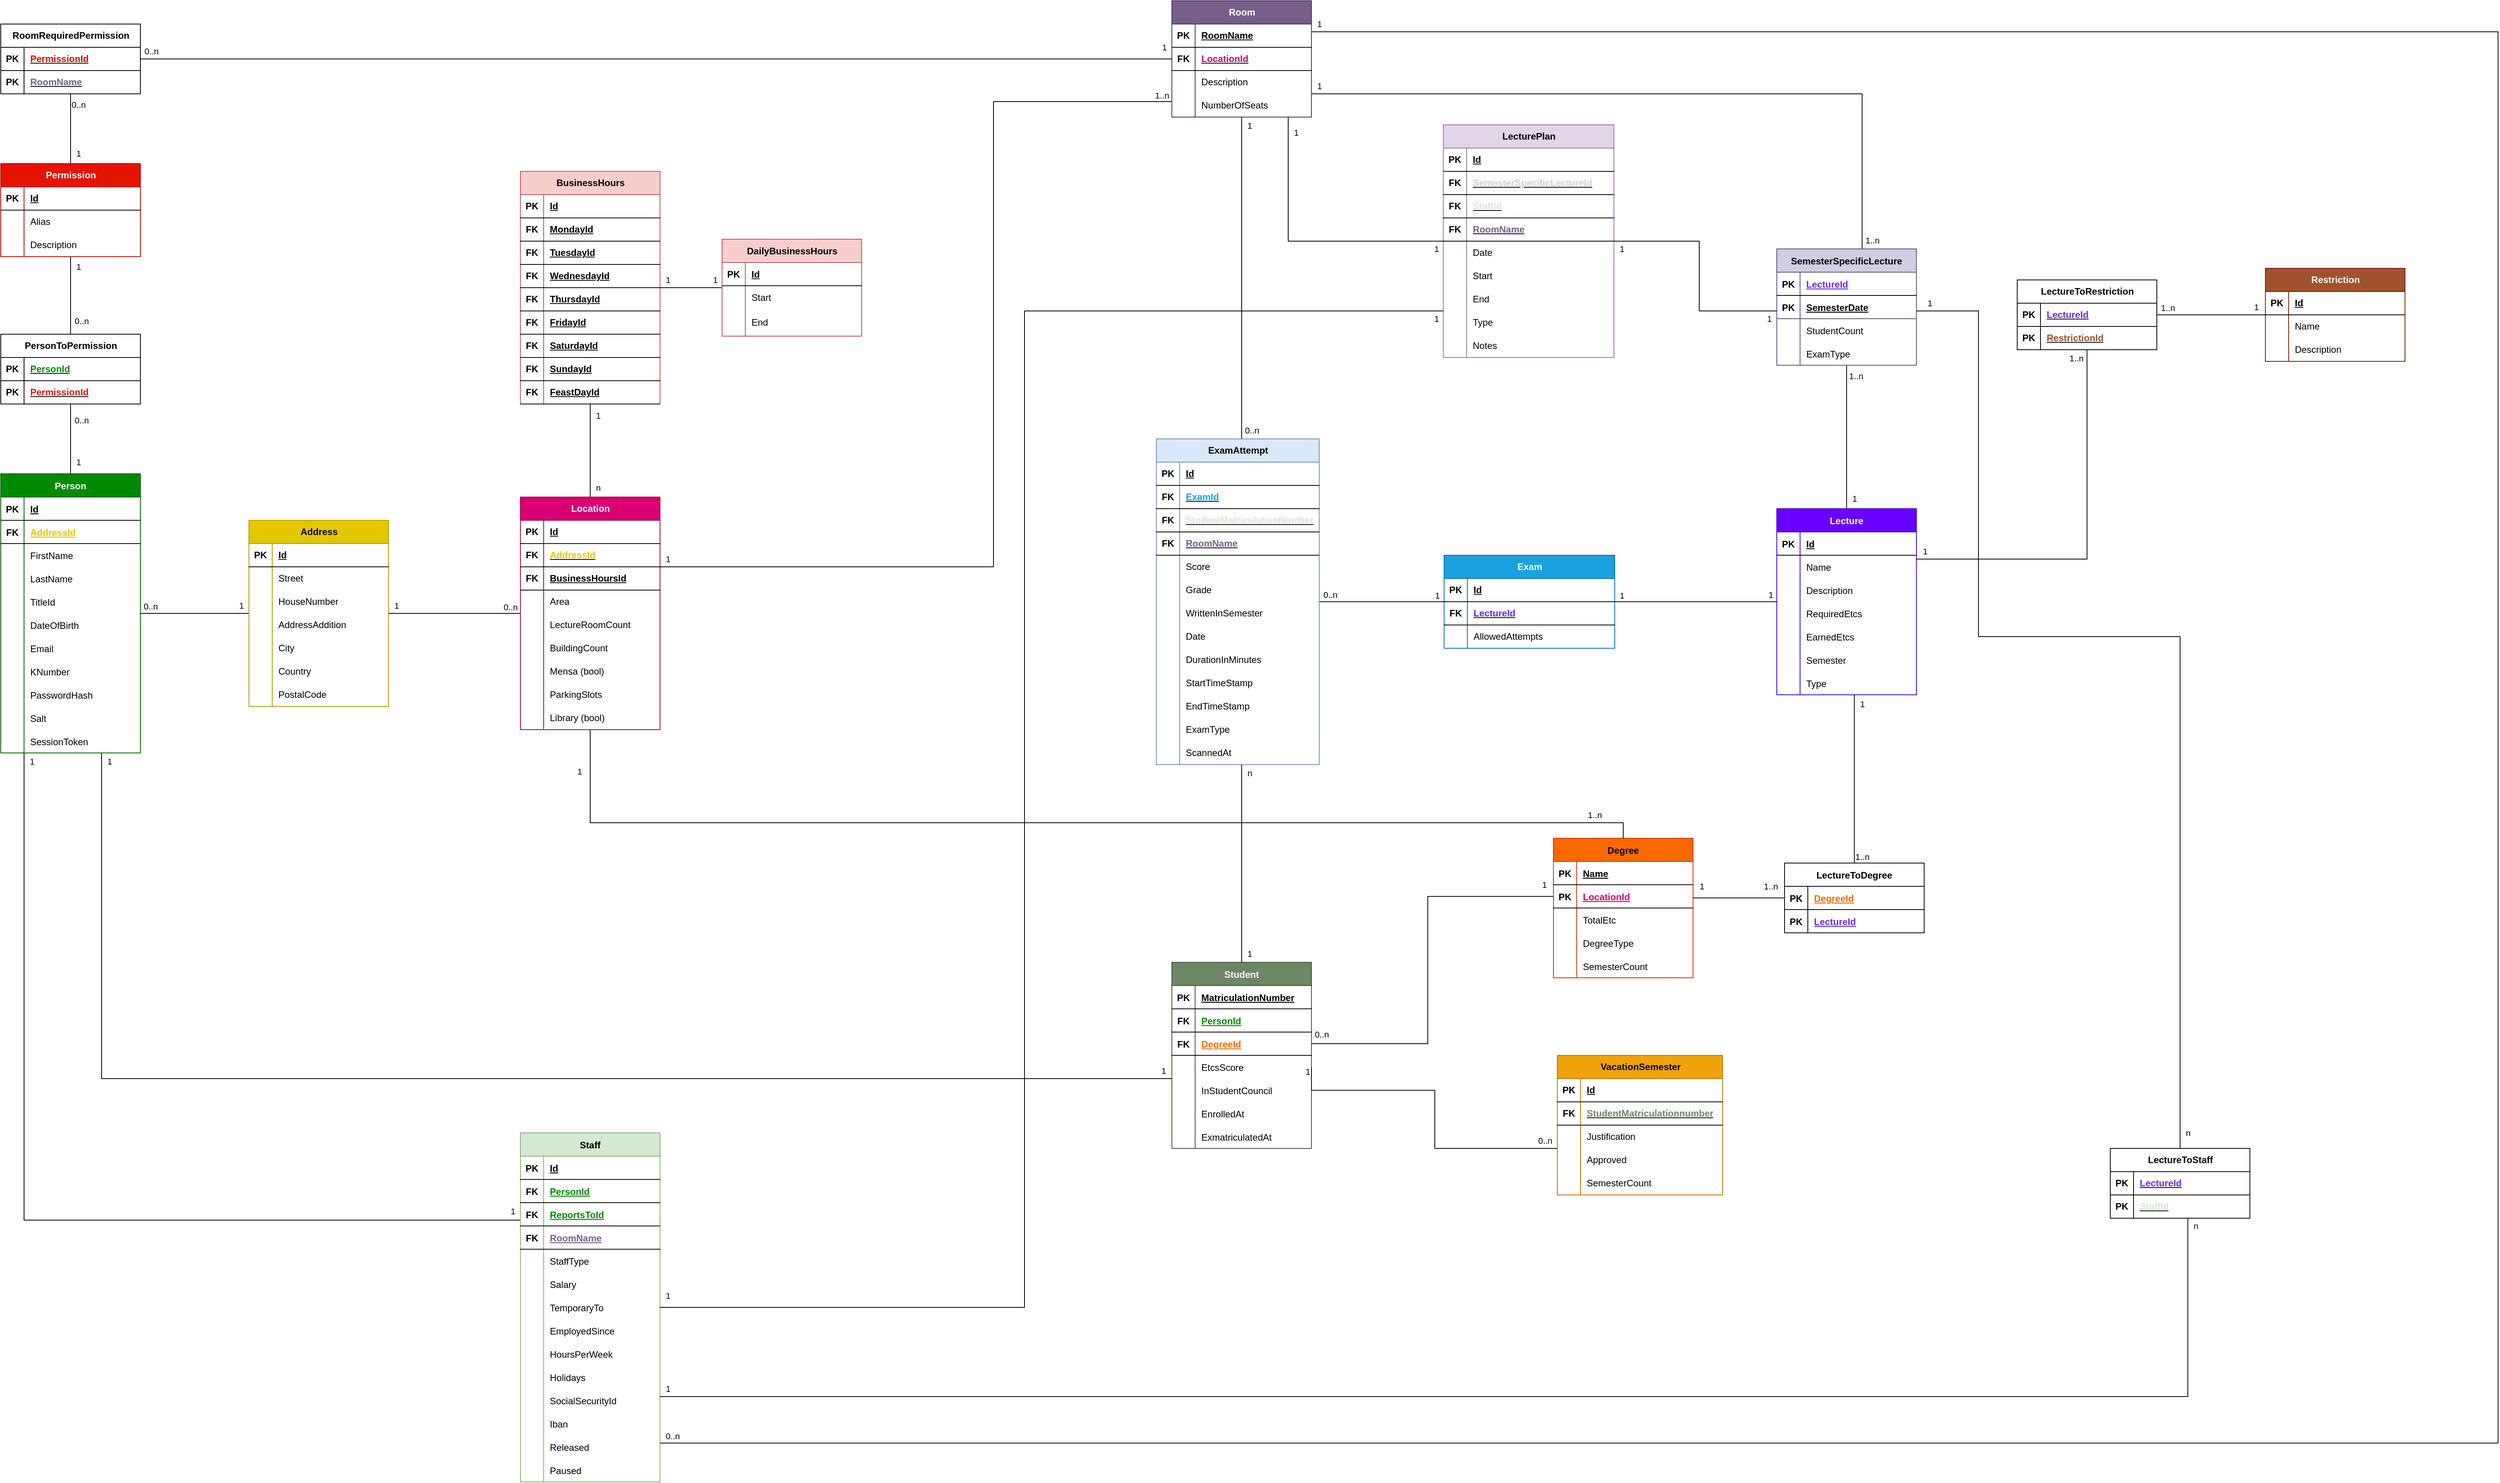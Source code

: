 <mxfile version="20.8.16" type="device"><diagram name="Seite-1" id="QqI3GBIjLnReSJCZhX-C"><mxGraphModel dx="4017" dy="2536" grid="1" gridSize="10" guides="0" tooltips="0" connect="1" arrows="1" fold="1" page="1" pageScale="1" pageWidth="827" pageHeight="1169" math="0" shadow="0"><root><mxCell id="0"/><mxCell id="1" parent="0"/><mxCell id="fI7VNoCo4I6PYgicfAbp-121" value="1" style="edgeStyle=orthogonalEdgeStyle;rounded=0;orthogonalLoop=1;jettySize=auto;html=1;endArrow=none;endFill=0;" parent="1" source="2IuVdAq6tDTRn5pcKRpm-1" target="fI7VNoCo4I6PYgicfAbp-93" edge="1"><mxGeometry x="-0.667" y="-10" relative="1" as="geometry"><mxPoint as="offset"/></mxGeometry></mxCell><mxCell id="NygsduIxAHCwErMkvT_b-11" value="0..n" style="edgeLabel;html=1;align=center;verticalAlign=middle;resizable=0;points=[];fontColor=#0F0000;" parent="fI7VNoCo4I6PYgicfAbp-121" vertex="1" connectable="0"><mxGeometry x="0.389" y="1" relative="1" as="geometry"><mxPoint x="15" y="-7" as="offset"/></mxGeometry></mxCell><mxCell id="Z8qvgFvl8AaYCsyHT_CS-18" style="edgeStyle=orthogonalEdgeStyle;rounded=0;orthogonalLoop=1;jettySize=auto;html=1;endArrow=none;endFill=0;" parent="1" source="2IuVdAq6tDTRn5pcKRpm-1" target="fI7VNoCo4I6PYgicfAbp-14" edge="1"><mxGeometry relative="1" as="geometry"/></mxCell><mxCell id="XguQTEgLw1aiZjVmVI9A-1" value="0..n" style="edgeLabel;html=1;align=center;verticalAlign=middle;resizable=0;points=[];" parent="Z8qvgFvl8AaYCsyHT_CS-18" vertex="1" connectable="0"><mxGeometry x="-0.797" y="2" relative="1" as="geometry"><mxPoint x="-1" y="-7" as="offset"/></mxGeometry></mxCell><mxCell id="XguQTEgLw1aiZjVmVI9A-2" value="1" style="edgeLabel;html=1;align=center;verticalAlign=middle;resizable=0;points=[];" parent="Z8qvgFvl8AaYCsyHT_CS-18" vertex="1" connectable="0"><mxGeometry x="0.592" y="-1" relative="1" as="geometry"><mxPoint x="18" y="-11" as="offset"/></mxGeometry></mxCell><mxCell id="2IuVdAq6tDTRn5pcKRpm-1" value="Person" style="shape=table;startSize=30;container=1;collapsible=1;childLayout=tableLayout;fixedRows=1;rowLines=0;fontStyle=1;align=center;resizeLast=1;fillColor=#008a00;strokeColor=#005700;fontColor=#ffffff;" parent="1" vertex="1"><mxGeometry x="-1360" y="-110" width="180" height="360" as="geometry"/></mxCell><mxCell id="2IuVdAq6tDTRn5pcKRpm-2" value="" style="shape=tableRow;horizontal=0;startSize=0;swimlaneHead=0;swimlaneBody=0;fillColor=none;collapsible=0;dropTarget=0;points=[[0,0.5],[1,0.5]];portConstraint=eastwest;top=0;left=0;right=0;bottom=1;" parent="2IuVdAq6tDTRn5pcKRpm-1" vertex="1"><mxGeometry y="30" width="180" height="30" as="geometry"/></mxCell><mxCell id="2IuVdAq6tDTRn5pcKRpm-3" value="PK" style="shape=partialRectangle;connectable=0;fillColor=none;top=0;left=0;bottom=0;right=0;fontStyle=1;overflow=hidden;" parent="2IuVdAq6tDTRn5pcKRpm-2" vertex="1"><mxGeometry width="30" height="30" as="geometry"><mxRectangle width="30" height="30" as="alternateBounds"/></mxGeometry></mxCell><mxCell id="2IuVdAq6tDTRn5pcKRpm-4" value="Id" style="shape=partialRectangle;connectable=0;fillColor=none;top=0;left=0;bottom=0;right=0;align=left;spacingLeft=6;fontStyle=5;overflow=hidden;" parent="2IuVdAq6tDTRn5pcKRpm-2" vertex="1"><mxGeometry x="30" width="150" height="30" as="geometry"><mxRectangle width="150" height="30" as="alternateBounds"/></mxGeometry></mxCell><mxCell id="WemukdJXyQ9YhdDFrOJJ-129" value="" style="shape=tableRow;horizontal=0;startSize=0;swimlaneHead=0;swimlaneBody=0;fillColor=none;collapsible=0;dropTarget=0;points=[[0,0.5],[1,0.5]];portConstraint=eastwest;top=0;left=0;right=0;bottom=1;" parent="2IuVdAq6tDTRn5pcKRpm-1" vertex="1"><mxGeometry y="60" width="180" height="30" as="geometry"/></mxCell><mxCell id="WemukdJXyQ9YhdDFrOJJ-130" value="FK" style="shape=partialRectangle;connectable=0;fillColor=none;top=0;left=0;bottom=0;right=0;fontStyle=1;overflow=hidden;" parent="WemukdJXyQ9YhdDFrOJJ-129" vertex="1"><mxGeometry width="30" height="30" as="geometry"><mxRectangle width="30" height="30" as="alternateBounds"/></mxGeometry></mxCell><mxCell id="WemukdJXyQ9YhdDFrOJJ-131" value="AddressId" style="shape=partialRectangle;connectable=0;fillColor=none;top=0;left=0;bottom=0;right=0;align=left;spacingLeft=6;fontStyle=5;overflow=hidden;fontColor=#e3c800;" parent="WemukdJXyQ9YhdDFrOJJ-129" vertex="1"><mxGeometry x="30" width="150" height="30" as="geometry"><mxRectangle width="150" height="30" as="alternateBounds"/></mxGeometry></mxCell><mxCell id="2IuVdAq6tDTRn5pcKRpm-5" value="" style="shape=tableRow;horizontal=0;startSize=0;swimlaneHead=0;swimlaneBody=0;fillColor=none;collapsible=0;dropTarget=0;points=[[0,0.5],[1,0.5]];portConstraint=eastwest;top=0;left=0;right=0;bottom=0;" parent="2IuVdAq6tDTRn5pcKRpm-1" vertex="1"><mxGeometry y="90" width="180" height="30" as="geometry"/></mxCell><mxCell id="2IuVdAq6tDTRn5pcKRpm-6" value="" style="shape=partialRectangle;connectable=0;fillColor=none;top=0;left=0;bottom=0;right=0;editable=1;overflow=hidden;" parent="2IuVdAq6tDTRn5pcKRpm-5" vertex="1"><mxGeometry width="30" height="30" as="geometry"><mxRectangle width="30" height="30" as="alternateBounds"/></mxGeometry></mxCell><mxCell id="2IuVdAq6tDTRn5pcKRpm-7" value="FirstName" style="shape=partialRectangle;connectable=0;fillColor=none;top=0;left=0;bottom=0;right=0;align=left;spacingLeft=6;overflow=hidden;" parent="2IuVdAq6tDTRn5pcKRpm-5" vertex="1"><mxGeometry x="30" width="150" height="30" as="geometry"><mxRectangle width="150" height="30" as="alternateBounds"/></mxGeometry></mxCell><mxCell id="2IuVdAq6tDTRn5pcKRpm-8" value="" style="shape=tableRow;horizontal=0;startSize=0;swimlaneHead=0;swimlaneBody=0;fillColor=none;collapsible=0;dropTarget=0;points=[[0,0.5],[1,0.5]];portConstraint=eastwest;top=0;left=0;right=0;bottom=0;" parent="2IuVdAq6tDTRn5pcKRpm-1" vertex="1"><mxGeometry y="120" width="180" height="30" as="geometry"/></mxCell><mxCell id="2IuVdAq6tDTRn5pcKRpm-9" value="" style="shape=partialRectangle;connectable=0;fillColor=none;top=0;left=0;bottom=0;right=0;editable=1;overflow=hidden;" parent="2IuVdAq6tDTRn5pcKRpm-8" vertex="1"><mxGeometry width="30" height="30" as="geometry"><mxRectangle width="30" height="30" as="alternateBounds"/></mxGeometry></mxCell><mxCell id="2IuVdAq6tDTRn5pcKRpm-10" value="LastName" style="shape=partialRectangle;connectable=0;fillColor=none;top=0;left=0;bottom=0;right=0;align=left;spacingLeft=6;overflow=hidden;" parent="2IuVdAq6tDTRn5pcKRpm-8" vertex="1"><mxGeometry x="30" width="150" height="30" as="geometry"><mxRectangle width="150" height="30" as="alternateBounds"/></mxGeometry></mxCell><mxCell id="2IuVdAq6tDTRn5pcKRpm-17" value="" style="shape=tableRow;horizontal=0;startSize=0;swimlaneHead=0;swimlaneBody=0;fillColor=none;collapsible=0;dropTarget=0;points=[[0,0.5],[1,0.5]];portConstraint=eastwest;top=0;left=0;right=0;bottom=0;" parent="2IuVdAq6tDTRn5pcKRpm-1" vertex="1"><mxGeometry y="150" width="180" height="30" as="geometry"/></mxCell><mxCell id="2IuVdAq6tDTRn5pcKRpm-18" value="" style="shape=partialRectangle;connectable=0;fillColor=none;top=0;left=0;bottom=0;right=0;editable=1;overflow=hidden;" parent="2IuVdAq6tDTRn5pcKRpm-17" vertex="1"><mxGeometry width="30" height="30" as="geometry"><mxRectangle width="30" height="30" as="alternateBounds"/></mxGeometry></mxCell><mxCell id="2IuVdAq6tDTRn5pcKRpm-19" value="TitleId" style="shape=partialRectangle;connectable=0;fillColor=none;top=0;left=0;bottom=0;right=0;align=left;spacingLeft=6;overflow=hidden;" parent="2IuVdAq6tDTRn5pcKRpm-17" vertex="1"><mxGeometry x="30" width="150" height="30" as="geometry"><mxRectangle width="150" height="30" as="alternateBounds"/></mxGeometry></mxCell><mxCell id="2IuVdAq6tDTRn5pcKRpm-23" value="" style="shape=tableRow;horizontal=0;startSize=0;swimlaneHead=0;swimlaneBody=0;fillColor=none;collapsible=0;dropTarget=0;points=[[0,0.5],[1,0.5]];portConstraint=eastwest;top=0;left=0;right=0;bottom=0;" parent="2IuVdAq6tDTRn5pcKRpm-1" vertex="1"><mxGeometry y="180" width="180" height="30" as="geometry"/></mxCell><mxCell id="2IuVdAq6tDTRn5pcKRpm-24" value="" style="shape=partialRectangle;connectable=0;fillColor=none;top=0;left=0;bottom=0;right=0;editable=1;overflow=hidden;" parent="2IuVdAq6tDTRn5pcKRpm-23" vertex="1"><mxGeometry width="30" height="30" as="geometry"><mxRectangle width="30" height="30" as="alternateBounds"/></mxGeometry></mxCell><mxCell id="2IuVdAq6tDTRn5pcKRpm-25" value="DateOfBirth" style="shape=partialRectangle;connectable=0;fillColor=none;top=0;left=0;bottom=0;right=0;align=left;spacingLeft=6;overflow=hidden;" parent="2IuVdAq6tDTRn5pcKRpm-23" vertex="1"><mxGeometry x="30" width="150" height="30" as="geometry"><mxRectangle width="150" height="30" as="alternateBounds"/></mxGeometry></mxCell><mxCell id="2IuVdAq6tDTRn5pcKRpm-26" value="" style="shape=tableRow;horizontal=0;startSize=0;swimlaneHead=0;swimlaneBody=0;fillColor=none;collapsible=0;dropTarget=0;points=[[0,0.5],[1,0.5]];portConstraint=eastwest;top=0;left=0;right=0;bottom=0;" parent="2IuVdAq6tDTRn5pcKRpm-1" vertex="1"><mxGeometry y="210" width="180" height="30" as="geometry"/></mxCell><mxCell id="2IuVdAq6tDTRn5pcKRpm-27" value="" style="shape=partialRectangle;connectable=0;fillColor=none;top=0;left=0;bottom=0;right=0;editable=1;overflow=hidden;" parent="2IuVdAq6tDTRn5pcKRpm-26" vertex="1"><mxGeometry width="30" height="30" as="geometry"><mxRectangle width="30" height="30" as="alternateBounds"/></mxGeometry></mxCell><mxCell id="2IuVdAq6tDTRn5pcKRpm-28" value="Email" style="shape=partialRectangle;connectable=0;fillColor=none;top=0;left=0;bottom=0;right=0;align=left;spacingLeft=6;overflow=hidden;" parent="2IuVdAq6tDTRn5pcKRpm-26" vertex="1"><mxGeometry x="30" width="150" height="30" as="geometry"><mxRectangle width="150" height="30" as="alternateBounds"/></mxGeometry></mxCell><mxCell id="fI7VNoCo4I6PYgicfAbp-81" value="" style="shape=tableRow;horizontal=0;startSize=0;swimlaneHead=0;swimlaneBody=0;fillColor=none;collapsible=0;dropTarget=0;points=[[0,0.5],[1,0.5]];portConstraint=eastwest;top=0;left=0;right=0;bottom=0;" parent="2IuVdAq6tDTRn5pcKRpm-1" vertex="1"><mxGeometry y="240" width="180" height="30" as="geometry"/></mxCell><mxCell id="fI7VNoCo4I6PYgicfAbp-82" value="" style="shape=partialRectangle;connectable=0;fillColor=none;top=0;left=0;bottom=0;right=0;editable=1;overflow=hidden;" parent="fI7VNoCo4I6PYgicfAbp-81" vertex="1"><mxGeometry width="30" height="30" as="geometry"><mxRectangle width="30" height="30" as="alternateBounds"/></mxGeometry></mxCell><mxCell id="fI7VNoCo4I6PYgicfAbp-83" value="KNumber" style="shape=partialRectangle;connectable=0;fillColor=none;top=0;left=0;bottom=0;right=0;align=left;spacingLeft=6;overflow=hidden;" parent="fI7VNoCo4I6PYgicfAbp-81" vertex="1"><mxGeometry x="30" width="150" height="30" as="geometry"><mxRectangle width="150" height="30" as="alternateBounds"/></mxGeometry></mxCell><mxCell id="fI7VNoCo4I6PYgicfAbp-84" value="" style="shape=tableRow;horizontal=0;startSize=0;swimlaneHead=0;swimlaneBody=0;fillColor=none;collapsible=0;dropTarget=0;points=[[0,0.5],[1,0.5]];portConstraint=eastwest;top=0;left=0;right=0;bottom=0;" parent="2IuVdAq6tDTRn5pcKRpm-1" vertex="1"><mxGeometry y="270" width="180" height="30" as="geometry"/></mxCell><mxCell id="fI7VNoCo4I6PYgicfAbp-85" value="" style="shape=partialRectangle;connectable=0;fillColor=none;top=0;left=0;bottom=0;right=0;editable=1;overflow=hidden;" parent="fI7VNoCo4I6PYgicfAbp-84" vertex="1"><mxGeometry width="30" height="30" as="geometry"><mxRectangle width="30" height="30" as="alternateBounds"/></mxGeometry></mxCell><mxCell id="fI7VNoCo4I6PYgicfAbp-86" value="PasswordHash" style="shape=partialRectangle;connectable=0;fillColor=none;top=0;left=0;bottom=0;right=0;align=left;spacingLeft=6;overflow=hidden;" parent="fI7VNoCo4I6PYgicfAbp-84" vertex="1"><mxGeometry x="30" width="150" height="30" as="geometry"><mxRectangle width="150" height="30" as="alternateBounds"/></mxGeometry></mxCell><mxCell id="fI7VNoCo4I6PYgicfAbp-87" value="" style="shape=tableRow;horizontal=0;startSize=0;swimlaneHead=0;swimlaneBody=0;fillColor=none;collapsible=0;dropTarget=0;points=[[0,0.5],[1,0.5]];portConstraint=eastwest;top=0;left=0;right=0;bottom=0;" parent="2IuVdAq6tDTRn5pcKRpm-1" vertex="1"><mxGeometry y="300" width="180" height="30" as="geometry"/></mxCell><mxCell id="fI7VNoCo4I6PYgicfAbp-88" value="" style="shape=partialRectangle;connectable=0;fillColor=none;top=0;left=0;bottom=0;right=0;editable=1;overflow=hidden;" parent="fI7VNoCo4I6PYgicfAbp-87" vertex="1"><mxGeometry width="30" height="30" as="geometry"><mxRectangle width="30" height="30" as="alternateBounds"/></mxGeometry></mxCell><mxCell id="fI7VNoCo4I6PYgicfAbp-89" value="Salt" style="shape=partialRectangle;connectable=0;fillColor=none;top=0;left=0;bottom=0;right=0;align=left;spacingLeft=6;overflow=hidden;" parent="fI7VNoCo4I6PYgicfAbp-87" vertex="1"><mxGeometry x="30" width="150" height="30" as="geometry"><mxRectangle width="150" height="30" as="alternateBounds"/></mxGeometry></mxCell><mxCell id="fI7VNoCo4I6PYgicfAbp-90" value="" style="shape=tableRow;horizontal=0;startSize=0;swimlaneHead=0;swimlaneBody=0;fillColor=none;collapsible=0;dropTarget=0;points=[[0,0.5],[1,0.5]];portConstraint=eastwest;top=0;left=0;right=0;bottom=0;" parent="2IuVdAq6tDTRn5pcKRpm-1" vertex="1"><mxGeometry y="330" width="180" height="30" as="geometry"/></mxCell><mxCell id="fI7VNoCo4I6PYgicfAbp-91" value="" style="shape=partialRectangle;connectable=0;fillColor=none;top=0;left=0;bottom=0;right=0;editable=1;overflow=hidden;" parent="fI7VNoCo4I6PYgicfAbp-90" vertex="1"><mxGeometry width="30" height="30" as="geometry"><mxRectangle width="30" height="30" as="alternateBounds"/></mxGeometry></mxCell><mxCell id="fI7VNoCo4I6PYgicfAbp-92" value="SessionToken" style="shape=partialRectangle;connectable=0;fillColor=none;top=0;left=0;bottom=0;right=0;align=left;spacingLeft=6;overflow=hidden;" parent="fI7VNoCo4I6PYgicfAbp-90" vertex="1"><mxGeometry x="30" width="150" height="30" as="geometry"><mxRectangle width="150" height="30" as="alternateBounds"/></mxGeometry></mxCell><mxCell id="fI7VNoCo4I6PYgicfAbp-120" style="edgeStyle=orthogonalEdgeStyle;rounded=0;orthogonalLoop=1;jettySize=auto;html=1;endArrow=none;endFill=0;" parent="1" source="2IuVdAq6tDTRn5pcKRpm-88" target="2IuVdAq6tDTRn5pcKRpm-1" edge="1"><mxGeometry relative="1" as="geometry"><Array as="points"><mxPoint x="-1230" y="670"/></Array></mxGeometry></mxCell><mxCell id="XguQTEgLw1aiZjVmVI9A-8" value="1" style="edgeLabel;html=1;align=center;verticalAlign=middle;resizable=0;points=[];" parent="fI7VNoCo4I6PYgicfAbp-120" vertex="1" connectable="0"><mxGeometry x="-0.969" y="-1" relative="1" as="geometry"><mxPoint x="17" y="-9" as="offset"/></mxGeometry></mxCell><mxCell id="XguQTEgLw1aiZjVmVI9A-9" value="1" style="edgeLabel;html=1;align=center;verticalAlign=middle;resizable=0;points=[];" parent="fI7VNoCo4I6PYgicfAbp-120" vertex="1" connectable="0"><mxGeometry x="0.969" relative="1" as="geometry"><mxPoint x="10" y="-17" as="offset"/></mxGeometry></mxCell><mxCell id="2IuVdAq6tDTRn5pcKRpm-88" value="Student" style="shape=table;startSize=30;container=1;collapsible=1;childLayout=tableLayout;fixedRows=1;rowLines=0;fontStyle=1;align=center;resizeLast=1;fillColor=#6d8764;strokeColor=#3A5431;fontColor=#ffffff;" parent="1" vertex="1"><mxGeometry x="150" y="520" width="180" height="240" as="geometry"/></mxCell><mxCell id="2IuVdAq6tDTRn5pcKRpm-89" value="" style="shape=tableRow;horizontal=0;startSize=0;swimlaneHead=0;swimlaneBody=0;fillColor=none;collapsible=0;dropTarget=0;points=[[0,0.5],[1,0.5]];portConstraint=eastwest;top=0;left=0;right=0;bottom=1;" parent="2IuVdAq6tDTRn5pcKRpm-88" vertex="1"><mxGeometry y="30" width="180" height="30" as="geometry"/></mxCell><mxCell id="2IuVdAq6tDTRn5pcKRpm-90" value="PK" style="shape=partialRectangle;connectable=0;fillColor=none;top=0;left=0;bottom=0;right=0;fontStyle=1;overflow=hidden;" parent="2IuVdAq6tDTRn5pcKRpm-89" vertex="1"><mxGeometry width="30.0" height="30" as="geometry"><mxRectangle width="30.0" height="30" as="alternateBounds"/></mxGeometry></mxCell><mxCell id="2IuVdAq6tDTRn5pcKRpm-91" value="MatriculationNumber" style="shape=partialRectangle;connectable=0;fillColor=none;top=0;left=0;bottom=0;right=0;align=left;spacingLeft=6;fontStyle=5;overflow=hidden;" parent="2IuVdAq6tDTRn5pcKRpm-89" vertex="1"><mxGeometry x="30.0" width="150.0" height="30" as="geometry"><mxRectangle width="150.0" height="30" as="alternateBounds"/></mxGeometry></mxCell><mxCell id="2IuVdAq6tDTRn5pcKRpm-101" value="" style="shape=tableRow;horizontal=0;startSize=0;swimlaneHead=0;swimlaneBody=0;fillColor=none;collapsible=0;dropTarget=0;points=[[0,0.5],[1,0.5]];portConstraint=eastwest;top=0;left=0;right=0;bottom=1;" parent="2IuVdAq6tDTRn5pcKRpm-88" vertex="1"><mxGeometry y="60" width="180" height="30" as="geometry"/></mxCell><mxCell id="2IuVdAq6tDTRn5pcKRpm-102" value="FK" style="shape=partialRectangle;connectable=0;fillColor=none;top=0;left=0;bottom=0;right=0;fontStyle=1;overflow=hidden;" parent="2IuVdAq6tDTRn5pcKRpm-101" vertex="1"><mxGeometry width="30.0" height="30" as="geometry"><mxRectangle width="30.0" height="30" as="alternateBounds"/></mxGeometry></mxCell><mxCell id="2IuVdAq6tDTRn5pcKRpm-103" value="PersonId" style="shape=partialRectangle;connectable=0;fillColor=none;top=0;left=0;bottom=0;right=0;align=left;spacingLeft=6;fontStyle=5;overflow=hidden;fontColor=#008A00;" parent="2IuVdAq6tDTRn5pcKRpm-101" vertex="1"><mxGeometry x="30.0" width="150.0" height="30" as="geometry"><mxRectangle width="150.0" height="30" as="alternateBounds"/></mxGeometry></mxCell><mxCell id="2IuVdAq6tDTRn5pcKRpm-120" value="" style="shape=tableRow;horizontal=0;startSize=0;swimlaneHead=0;swimlaneBody=0;fillColor=none;collapsible=0;dropTarget=0;points=[[0,0.5],[1,0.5]];portConstraint=eastwest;top=0;left=0;right=0;bottom=1;" parent="2IuVdAq6tDTRn5pcKRpm-88" vertex="1"><mxGeometry y="90" width="180" height="30" as="geometry"/></mxCell><mxCell id="2IuVdAq6tDTRn5pcKRpm-121" value="FK" style="shape=partialRectangle;connectable=0;fillColor=none;top=0;left=0;bottom=0;right=0;fontStyle=1;overflow=hidden;" parent="2IuVdAq6tDTRn5pcKRpm-120" vertex="1"><mxGeometry width="30.0" height="30" as="geometry"><mxRectangle width="30.0" height="30" as="alternateBounds"/></mxGeometry></mxCell><mxCell id="2IuVdAq6tDTRn5pcKRpm-122" value="DegreeId" style="shape=partialRectangle;connectable=0;fillColor=none;top=0;left=0;bottom=0;right=0;align=left;spacingLeft=6;fontStyle=5;overflow=hidden;fontColor=#fa6800;" parent="2IuVdAq6tDTRn5pcKRpm-120" vertex="1"><mxGeometry x="30.0" width="150.0" height="30" as="geometry"><mxRectangle width="150.0" height="30" as="alternateBounds"/></mxGeometry></mxCell><mxCell id="2IuVdAq6tDTRn5pcKRpm-95" value="" style="shape=tableRow;horizontal=0;startSize=0;swimlaneHead=0;swimlaneBody=0;fillColor=none;collapsible=0;dropTarget=0;points=[[0,0.5],[1,0.5]];portConstraint=eastwest;top=0;left=0;right=0;bottom=0;" parent="2IuVdAq6tDTRn5pcKRpm-88" vertex="1"><mxGeometry y="120" width="180" height="30" as="geometry"/></mxCell><mxCell id="2IuVdAq6tDTRn5pcKRpm-96" value="" style="shape=partialRectangle;connectable=0;fillColor=none;top=0;left=0;bottom=0;right=0;editable=1;overflow=hidden;" parent="2IuVdAq6tDTRn5pcKRpm-95" vertex="1"><mxGeometry width="30.0" height="30" as="geometry"><mxRectangle width="30.0" height="30" as="alternateBounds"/></mxGeometry></mxCell><mxCell id="2IuVdAq6tDTRn5pcKRpm-97" value="EtcsScore" style="shape=partialRectangle;connectable=0;fillColor=none;top=0;left=0;bottom=0;right=0;align=left;spacingLeft=6;overflow=hidden;" parent="2IuVdAq6tDTRn5pcKRpm-95" vertex="1"><mxGeometry x="30.0" width="150.0" height="30" as="geometry"><mxRectangle width="150.0" height="30" as="alternateBounds"/></mxGeometry></mxCell><mxCell id="2IuVdAq6tDTRn5pcKRpm-98" value="" style="shape=tableRow;horizontal=0;startSize=0;swimlaneHead=0;swimlaneBody=0;fillColor=none;collapsible=0;dropTarget=0;points=[[0,0.5],[1,0.5]];portConstraint=eastwest;top=0;left=0;right=0;bottom=0;" parent="2IuVdAq6tDTRn5pcKRpm-88" vertex="1"><mxGeometry y="150" width="180" height="30" as="geometry"/></mxCell><mxCell id="2IuVdAq6tDTRn5pcKRpm-99" value="" style="shape=partialRectangle;connectable=0;fillColor=none;top=0;left=0;bottom=0;right=0;editable=1;overflow=hidden;" parent="2IuVdAq6tDTRn5pcKRpm-98" vertex="1"><mxGeometry width="30.0" height="30" as="geometry"><mxRectangle width="30.0" height="30" as="alternateBounds"/></mxGeometry></mxCell><mxCell id="2IuVdAq6tDTRn5pcKRpm-100" value="InStudentCouncil" style="shape=partialRectangle;connectable=0;fillColor=none;top=0;left=0;bottom=0;right=0;align=left;spacingLeft=6;overflow=hidden;" parent="2IuVdAq6tDTRn5pcKRpm-98" vertex="1"><mxGeometry x="30.0" width="150.0" height="30" as="geometry"><mxRectangle width="150.0" height="30" as="alternateBounds"/></mxGeometry></mxCell><mxCell id="2IuVdAq6tDTRn5pcKRpm-155" value="" style="shape=tableRow;horizontal=0;startSize=0;swimlaneHead=0;swimlaneBody=0;fillColor=none;collapsible=0;dropTarget=0;points=[[0,0.5],[1,0.5]];portConstraint=eastwest;top=0;left=0;right=0;bottom=0;" parent="2IuVdAq6tDTRn5pcKRpm-88" vertex="1"><mxGeometry y="180" width="180" height="30" as="geometry"/></mxCell><mxCell id="2IuVdAq6tDTRn5pcKRpm-156" value="" style="shape=partialRectangle;connectable=0;fillColor=none;top=0;left=0;bottom=0;right=0;editable=1;overflow=hidden;" parent="2IuVdAq6tDTRn5pcKRpm-155" vertex="1"><mxGeometry width="30.0" height="30" as="geometry"><mxRectangle width="30.0" height="30" as="alternateBounds"/></mxGeometry></mxCell><mxCell id="2IuVdAq6tDTRn5pcKRpm-157" value="EnrolledAt" style="shape=partialRectangle;connectable=0;fillColor=none;top=0;left=0;bottom=0;right=0;align=left;spacingLeft=6;overflow=hidden;" parent="2IuVdAq6tDTRn5pcKRpm-155" vertex="1"><mxGeometry x="30.0" width="150.0" height="30" as="geometry"><mxRectangle width="150.0" height="30" as="alternateBounds"/></mxGeometry></mxCell><mxCell id="jux4LkAaQ3M6nC9X1lem-10" value="" style="shape=tableRow;horizontal=0;startSize=0;swimlaneHead=0;swimlaneBody=0;fillColor=none;collapsible=0;dropTarget=0;points=[[0,0.5],[1,0.5]];portConstraint=eastwest;top=0;left=0;right=0;bottom=0;" parent="2IuVdAq6tDTRn5pcKRpm-88" vertex="1"><mxGeometry y="210" width="180" height="30" as="geometry"/></mxCell><mxCell id="jux4LkAaQ3M6nC9X1lem-11" value="" style="shape=partialRectangle;connectable=0;fillColor=none;top=0;left=0;bottom=0;right=0;editable=1;overflow=hidden;" parent="jux4LkAaQ3M6nC9X1lem-10" vertex="1"><mxGeometry width="30.0" height="30" as="geometry"><mxRectangle width="30.0" height="30" as="alternateBounds"/></mxGeometry></mxCell><mxCell id="jux4LkAaQ3M6nC9X1lem-12" value="ExmatriculatedAt" style="shape=partialRectangle;connectable=0;fillColor=none;top=0;left=0;bottom=0;right=0;align=left;spacingLeft=6;overflow=hidden;" parent="jux4LkAaQ3M6nC9X1lem-10" vertex="1"><mxGeometry x="30.0" width="150.0" height="30" as="geometry"><mxRectangle width="150.0" height="30" as="alternateBounds"/></mxGeometry></mxCell><mxCell id="2IuVdAq6tDTRn5pcKRpm-136" value="Degree" style="shape=table;startSize=30;container=1;collapsible=1;childLayout=tableLayout;fixedRows=1;rowLines=0;fontStyle=1;align=center;resizeLast=1;fillColor=#fa6800;fontColor=#000000;strokeColor=#C73500;" parent="1" vertex="1"><mxGeometry x="642" y="360" width="180" height="180" as="geometry"/></mxCell><mxCell id="2IuVdAq6tDTRn5pcKRpm-137" value="" style="shape=tableRow;horizontal=0;startSize=0;swimlaneHead=0;swimlaneBody=0;fillColor=none;collapsible=0;dropTarget=0;points=[[0,0.5],[1,0.5]];portConstraint=eastwest;top=0;left=0;right=0;bottom=1;" parent="2IuVdAq6tDTRn5pcKRpm-136" vertex="1"><mxGeometry y="30" width="180" height="30" as="geometry"/></mxCell><mxCell id="2IuVdAq6tDTRn5pcKRpm-138" value="PK" style="shape=partialRectangle;connectable=0;fillColor=none;top=0;left=0;bottom=0;right=0;fontStyle=1;overflow=hidden;" parent="2IuVdAq6tDTRn5pcKRpm-137" vertex="1"><mxGeometry width="30" height="30" as="geometry"><mxRectangle width="30" height="30" as="alternateBounds"/></mxGeometry></mxCell><mxCell id="2IuVdAq6tDTRn5pcKRpm-139" value="Name" style="shape=partialRectangle;connectable=0;fillColor=none;top=0;left=0;bottom=0;right=0;align=left;spacingLeft=6;fontStyle=5;overflow=hidden;" parent="2IuVdAq6tDTRn5pcKRpm-137" vertex="1"><mxGeometry x="30" width="150" height="30" as="geometry"><mxRectangle width="150" height="30" as="alternateBounds"/></mxGeometry></mxCell><mxCell id="ASRurvEbxDq4TPnGWmSA-31" value="" style="shape=tableRow;horizontal=0;startSize=0;swimlaneHead=0;swimlaneBody=0;fillColor=none;collapsible=0;dropTarget=0;points=[[0,0.5],[1,0.5]];portConstraint=eastwest;top=0;left=0;right=0;bottom=1;" parent="2IuVdAq6tDTRn5pcKRpm-136" vertex="1"><mxGeometry y="60" width="180" height="30" as="geometry"/></mxCell><mxCell id="ASRurvEbxDq4TPnGWmSA-32" value="PK" style="shape=partialRectangle;connectable=0;fillColor=none;top=0;left=0;bottom=0;right=0;fontStyle=1;overflow=hidden;" parent="ASRurvEbxDq4TPnGWmSA-31" vertex="1"><mxGeometry width="30" height="30" as="geometry"><mxRectangle width="30" height="30" as="alternateBounds"/></mxGeometry></mxCell><mxCell id="ASRurvEbxDq4TPnGWmSA-33" value="LocationId" style="shape=partialRectangle;connectable=0;fillColor=none;top=0;left=0;bottom=0;right=0;align=left;spacingLeft=6;fontStyle=5;overflow=hidden;fontColor=#d80073;" parent="ASRurvEbxDq4TPnGWmSA-31" vertex="1"><mxGeometry x="30" width="150" height="30" as="geometry"><mxRectangle width="150" height="30" as="alternateBounds"/></mxGeometry></mxCell><mxCell id="2IuVdAq6tDTRn5pcKRpm-140" value="" style="shape=tableRow;horizontal=0;startSize=0;swimlaneHead=0;swimlaneBody=0;fillColor=none;collapsible=0;dropTarget=0;points=[[0,0.5],[1,0.5]];portConstraint=eastwest;top=0;left=0;right=0;bottom=0;" parent="2IuVdAq6tDTRn5pcKRpm-136" vertex="1"><mxGeometry y="90" width="180" height="30" as="geometry"/></mxCell><mxCell id="2IuVdAq6tDTRn5pcKRpm-141" value="" style="shape=partialRectangle;connectable=0;fillColor=none;top=0;left=0;bottom=0;right=0;editable=1;overflow=hidden;" parent="2IuVdAq6tDTRn5pcKRpm-140" vertex="1"><mxGeometry width="30" height="30" as="geometry"><mxRectangle width="30" height="30" as="alternateBounds"/></mxGeometry></mxCell><mxCell id="2IuVdAq6tDTRn5pcKRpm-142" value="TotalEtc" style="shape=partialRectangle;connectable=0;fillColor=none;top=0;left=0;bottom=0;right=0;align=left;spacingLeft=6;overflow=hidden;" parent="2IuVdAq6tDTRn5pcKRpm-140" vertex="1"><mxGeometry x="30" width="150" height="30" as="geometry"><mxRectangle width="150" height="30" as="alternateBounds"/></mxGeometry></mxCell><mxCell id="2IuVdAq6tDTRn5pcKRpm-143" value="" style="shape=tableRow;horizontal=0;startSize=0;swimlaneHead=0;swimlaneBody=0;fillColor=none;collapsible=0;dropTarget=0;points=[[0,0.5],[1,0.5]];portConstraint=eastwest;top=0;left=0;right=0;bottom=0;" parent="2IuVdAq6tDTRn5pcKRpm-136" vertex="1"><mxGeometry y="120" width="180" height="30" as="geometry"/></mxCell><mxCell id="2IuVdAq6tDTRn5pcKRpm-144" value="" style="shape=partialRectangle;connectable=0;fillColor=none;top=0;left=0;bottom=0;right=0;editable=1;overflow=hidden;" parent="2IuVdAq6tDTRn5pcKRpm-143" vertex="1"><mxGeometry width="30" height="30" as="geometry"><mxRectangle width="30" height="30" as="alternateBounds"/></mxGeometry></mxCell><mxCell id="2IuVdAq6tDTRn5pcKRpm-145" value="DegreeType" style="shape=partialRectangle;connectable=0;fillColor=none;top=0;left=0;bottom=0;right=0;align=left;spacingLeft=6;overflow=hidden;" parent="2IuVdAq6tDTRn5pcKRpm-143" vertex="1"><mxGeometry x="30" width="150" height="30" as="geometry"><mxRectangle width="150" height="30" as="alternateBounds"/></mxGeometry></mxCell><mxCell id="2IuVdAq6tDTRn5pcKRpm-146" value="" style="shape=tableRow;horizontal=0;startSize=0;swimlaneHead=0;swimlaneBody=0;fillColor=none;collapsible=0;dropTarget=0;points=[[0,0.5],[1,0.5]];portConstraint=eastwest;top=0;left=0;right=0;bottom=0;" parent="2IuVdAq6tDTRn5pcKRpm-136" vertex="1"><mxGeometry y="150" width="180" height="30" as="geometry"/></mxCell><mxCell id="2IuVdAq6tDTRn5pcKRpm-147" value="" style="shape=partialRectangle;connectable=0;fillColor=none;top=0;left=0;bottom=0;right=0;editable=1;overflow=hidden;" parent="2IuVdAq6tDTRn5pcKRpm-146" vertex="1"><mxGeometry width="30" height="30" as="geometry"><mxRectangle width="30" height="30" as="alternateBounds"/></mxGeometry></mxCell><mxCell id="2IuVdAq6tDTRn5pcKRpm-148" value="SemesterCount" style="shape=partialRectangle;connectable=0;fillColor=none;top=0;left=0;bottom=0;right=0;align=left;spacingLeft=6;overflow=hidden;" parent="2IuVdAq6tDTRn5pcKRpm-146" vertex="1"><mxGeometry x="30" width="150" height="30" as="geometry"><mxRectangle width="150" height="30" as="alternateBounds"/></mxGeometry></mxCell><mxCell id="fI7VNoCo4I6PYgicfAbp-130" style="edgeStyle=orthogonalEdgeStyle;rounded=0;orthogonalLoop=1;jettySize=auto;html=1;exitX=0;exitY=0.25;exitDx=0;exitDy=0;endArrow=none;endFill=0;" parent="1" source="2IuVdAq6tDTRn5pcKRpm-184" target="2IuVdAq6tDTRn5pcKRpm-1" edge="1"><mxGeometry relative="1" as="geometry"><mxPoint x="-250" y="1200" as="sourcePoint"/><Array as="points"><mxPoint x="-1330" y="853"/></Array></mxGeometry></mxCell><mxCell id="XguQTEgLw1aiZjVmVI9A-5" value="1" style="edgeLabel;html=1;align=center;verticalAlign=middle;resizable=0;points=[];" parent="fI7VNoCo4I6PYgicfAbp-130" vertex="1" connectable="0"><mxGeometry x="0.965" y="1" relative="1" as="geometry"><mxPoint x="11" y="-11" as="offset"/></mxGeometry></mxCell><mxCell id="XguQTEgLw1aiZjVmVI9A-6" value="1" style="edgeLabel;html=1;align=center;verticalAlign=middle;resizable=0;points=[];" parent="fI7VNoCo4I6PYgicfAbp-130" vertex="1" connectable="0"><mxGeometry x="-0.941" y="3" relative="1" as="geometry"><mxPoint x="26" y="-15" as="offset"/></mxGeometry></mxCell><mxCell id="Z8qvgFvl8AaYCsyHT_CS-136" style="edgeStyle=orthogonalEdgeStyle;rounded=0;orthogonalLoop=1;jettySize=auto;html=1;endArrow=none;endFill=0;" parent="1" source="2IuVdAq6tDTRn5pcKRpm-184" target="WemukdJXyQ9YhdDFrOJJ-227" edge="1"><mxGeometry relative="1" as="geometry"><Array as="points"><mxPoint x="1860" y="1140"/><mxPoint x="1860" y="-680"/></Array></mxGeometry></mxCell><mxCell id="XguQTEgLw1aiZjVmVI9A-16" value="0..n" style="edgeLabel;html=1;align=center;verticalAlign=middle;resizable=0;points=[];" parent="Z8qvgFvl8AaYCsyHT_CS-136" vertex="1" connectable="0"><mxGeometry x="-0.99" y="-3" relative="1" as="geometry"><mxPoint x="-13" y="-12" as="offset"/></mxGeometry></mxCell><mxCell id="XguQTEgLw1aiZjVmVI9A-17" value="1" style="edgeLabel;html=1;align=center;verticalAlign=middle;resizable=0;points=[];" parent="Z8qvgFvl8AaYCsyHT_CS-136" vertex="1" connectable="0"><mxGeometry x="0.991" y="1" relative="1" as="geometry"><mxPoint x="-16" y="-11" as="offset"/></mxGeometry></mxCell><mxCell id="2IuVdAq6tDTRn5pcKRpm-184" value="Staff" style="shape=table;startSize=30;container=1;collapsible=1;childLayout=tableLayout;fixedRows=1;rowLines=0;fontStyle=1;align=center;resizeLast=1;fillColor=#d5e8d4;strokeColor=#82b366;" parent="1" vertex="1"><mxGeometry x="-690" y="740" width="180" height="450" as="geometry"/></mxCell><mxCell id="2IuVdAq6tDTRn5pcKRpm-185" value="" style="shape=tableRow;horizontal=0;startSize=0;swimlaneHead=0;swimlaneBody=0;fillColor=none;collapsible=0;dropTarget=0;points=[[0,0.5],[1,0.5]];portConstraint=eastwest;top=0;left=0;right=0;bottom=1;" parent="2IuVdAq6tDTRn5pcKRpm-184" vertex="1"><mxGeometry y="30" width="180" height="30" as="geometry"/></mxCell><mxCell id="2IuVdAq6tDTRn5pcKRpm-186" value="PK" style="shape=partialRectangle;connectable=0;fillColor=none;top=0;left=0;bottom=0;right=0;fontStyle=1;overflow=hidden;" parent="2IuVdAq6tDTRn5pcKRpm-185" vertex="1"><mxGeometry width="30" height="30" as="geometry"><mxRectangle width="30" height="30" as="alternateBounds"/></mxGeometry></mxCell><mxCell id="2IuVdAq6tDTRn5pcKRpm-187" value="Id" style="shape=partialRectangle;connectable=0;fillColor=none;top=0;left=0;bottom=0;right=0;align=left;spacingLeft=6;fontStyle=5;overflow=hidden;" parent="2IuVdAq6tDTRn5pcKRpm-185" vertex="1"><mxGeometry x="30" width="150" height="30" as="geometry"><mxRectangle width="150" height="30" as="alternateBounds"/></mxGeometry></mxCell><mxCell id="2IuVdAq6tDTRn5pcKRpm-197" value="" style="shape=tableRow;horizontal=0;startSize=0;swimlaneHead=0;swimlaneBody=0;fillColor=none;collapsible=0;dropTarget=0;points=[[0,0.5],[1,0.5]];portConstraint=eastwest;top=0;left=0;right=0;bottom=1;" parent="2IuVdAq6tDTRn5pcKRpm-184" vertex="1"><mxGeometry y="60" width="180" height="30" as="geometry"/></mxCell><mxCell id="2IuVdAq6tDTRn5pcKRpm-198" value="FK" style="shape=partialRectangle;connectable=0;fillColor=none;top=0;left=0;bottom=0;right=0;fontStyle=1;overflow=hidden;" parent="2IuVdAq6tDTRn5pcKRpm-197" vertex="1"><mxGeometry width="30" height="30" as="geometry"><mxRectangle width="30" height="30" as="alternateBounds"/></mxGeometry></mxCell><mxCell id="2IuVdAq6tDTRn5pcKRpm-199" value="PersonId" style="shape=partialRectangle;connectable=0;fillColor=none;top=0;left=0;bottom=0;right=0;align=left;spacingLeft=6;fontStyle=5;overflow=hidden;fontColor=#008a00;" parent="2IuVdAq6tDTRn5pcKRpm-197" vertex="1"><mxGeometry x="30" width="150" height="30" as="geometry"><mxRectangle width="150" height="30" as="alternateBounds"/></mxGeometry></mxCell><mxCell id="2IuVdAq6tDTRn5pcKRpm-212" value="" style="shape=tableRow;horizontal=0;startSize=0;swimlaneHead=0;swimlaneBody=0;fillColor=none;collapsible=0;dropTarget=0;points=[[0,0.5],[1,0.5]];portConstraint=eastwest;top=0;left=0;right=0;bottom=1;" parent="2IuVdAq6tDTRn5pcKRpm-184" vertex="1"><mxGeometry y="90" width="180" height="30" as="geometry"/></mxCell><mxCell id="2IuVdAq6tDTRn5pcKRpm-213" value="FK" style="shape=partialRectangle;connectable=0;fillColor=none;top=0;left=0;bottom=0;right=0;fontStyle=1;overflow=hidden;" parent="2IuVdAq6tDTRn5pcKRpm-212" vertex="1"><mxGeometry width="30" height="30" as="geometry"><mxRectangle width="30" height="30" as="alternateBounds"/></mxGeometry></mxCell><mxCell id="2IuVdAq6tDTRn5pcKRpm-214" value="ReportsToId" style="shape=partialRectangle;connectable=0;fillColor=none;top=0;left=0;bottom=0;right=0;align=left;spacingLeft=6;fontStyle=5;overflow=hidden;fontColor=#008a00;" parent="2IuVdAq6tDTRn5pcKRpm-212" vertex="1"><mxGeometry x="30" width="150" height="30" as="geometry"><mxRectangle width="150" height="30" as="alternateBounds"/></mxGeometry></mxCell><mxCell id="Z8qvgFvl8AaYCsyHT_CS-133" value="" style="shape=tableRow;horizontal=0;startSize=0;swimlaneHead=0;swimlaneBody=0;fillColor=none;collapsible=0;dropTarget=0;points=[[0,0.5],[1,0.5]];portConstraint=eastwest;top=0;left=0;right=0;bottom=1;" parent="2IuVdAq6tDTRn5pcKRpm-184" vertex="1"><mxGeometry y="120" width="180" height="30" as="geometry"/></mxCell><mxCell id="Z8qvgFvl8AaYCsyHT_CS-134" value="FK" style="shape=partialRectangle;connectable=0;fillColor=none;top=0;left=0;bottom=0;right=0;fontStyle=1;overflow=hidden;" parent="Z8qvgFvl8AaYCsyHT_CS-133" vertex="1"><mxGeometry width="30" height="30" as="geometry"><mxRectangle width="30" height="30" as="alternateBounds"/></mxGeometry></mxCell><mxCell id="Z8qvgFvl8AaYCsyHT_CS-135" value="RoomName" style="shape=partialRectangle;connectable=0;fillColor=none;top=0;left=0;bottom=0;right=0;align=left;spacingLeft=6;fontStyle=5;overflow=hidden;fontColor=#76608a;" parent="Z8qvgFvl8AaYCsyHT_CS-133" vertex="1"><mxGeometry x="30" width="150" height="30" as="geometry"><mxRectangle width="150" height="30" as="alternateBounds"/></mxGeometry></mxCell><mxCell id="2IuVdAq6tDTRn5pcKRpm-188" value="" style="shape=tableRow;horizontal=0;startSize=0;swimlaneHead=0;swimlaneBody=0;fillColor=none;collapsible=0;dropTarget=0;points=[[0,0.5],[1,0.5]];portConstraint=eastwest;top=0;left=0;right=0;bottom=0;" parent="2IuVdAq6tDTRn5pcKRpm-184" vertex="1"><mxGeometry y="150" width="180" height="30" as="geometry"/></mxCell><mxCell id="2IuVdAq6tDTRn5pcKRpm-189" value="" style="shape=partialRectangle;connectable=0;fillColor=none;top=0;left=0;bottom=0;right=0;editable=1;overflow=hidden;" parent="2IuVdAq6tDTRn5pcKRpm-188" vertex="1"><mxGeometry width="30" height="30" as="geometry"><mxRectangle width="30" height="30" as="alternateBounds"/></mxGeometry></mxCell><mxCell id="2IuVdAq6tDTRn5pcKRpm-190" value="StaffType" style="shape=partialRectangle;connectable=0;fillColor=none;top=0;left=0;bottom=0;right=0;align=left;spacingLeft=6;overflow=hidden;" parent="2IuVdAq6tDTRn5pcKRpm-188" vertex="1"><mxGeometry x="30" width="150" height="30" as="geometry"><mxRectangle width="150" height="30" as="alternateBounds"/></mxGeometry></mxCell><mxCell id="Z8qvgFvl8AaYCsyHT_CS-103" value="" style="shape=tableRow;horizontal=0;startSize=0;swimlaneHead=0;swimlaneBody=0;fillColor=none;collapsible=0;dropTarget=0;points=[[0,0.5],[1,0.5]];portConstraint=eastwest;top=0;left=0;right=0;bottom=0;" parent="2IuVdAq6tDTRn5pcKRpm-184" vertex="1"><mxGeometry y="180" width="180" height="30" as="geometry"/></mxCell><mxCell id="Z8qvgFvl8AaYCsyHT_CS-104" value="" style="shape=partialRectangle;connectable=0;fillColor=none;top=0;left=0;bottom=0;right=0;editable=1;overflow=hidden;" parent="Z8qvgFvl8AaYCsyHT_CS-103" vertex="1"><mxGeometry width="30" height="30" as="geometry"><mxRectangle width="30" height="30" as="alternateBounds"/></mxGeometry></mxCell><mxCell id="Z8qvgFvl8AaYCsyHT_CS-105" value="Salary" style="shape=partialRectangle;connectable=0;fillColor=none;top=0;left=0;bottom=0;right=0;align=left;spacingLeft=6;overflow=hidden;" parent="Z8qvgFvl8AaYCsyHT_CS-103" vertex="1"><mxGeometry x="30" width="150" height="30" as="geometry"><mxRectangle width="150" height="30" as="alternateBounds"/></mxGeometry></mxCell><mxCell id="2IuVdAq6tDTRn5pcKRpm-191" value="" style="shape=tableRow;horizontal=0;startSize=0;swimlaneHead=0;swimlaneBody=0;fillColor=none;collapsible=0;dropTarget=0;points=[[0,0.5],[1,0.5]];portConstraint=eastwest;top=0;left=0;right=0;bottom=0;" parent="2IuVdAq6tDTRn5pcKRpm-184" vertex="1"><mxGeometry y="210" width="180" height="30" as="geometry"/></mxCell><mxCell id="2IuVdAq6tDTRn5pcKRpm-192" value="" style="shape=partialRectangle;connectable=0;fillColor=none;top=0;left=0;bottom=0;right=0;editable=1;overflow=hidden;" parent="2IuVdAq6tDTRn5pcKRpm-191" vertex="1"><mxGeometry width="30" height="30" as="geometry"><mxRectangle width="30" height="30" as="alternateBounds"/></mxGeometry></mxCell><mxCell id="2IuVdAq6tDTRn5pcKRpm-193" value="TemporaryTo" style="shape=partialRectangle;connectable=0;fillColor=none;top=0;left=0;bottom=0;right=0;align=left;spacingLeft=6;overflow=hidden;" parent="2IuVdAq6tDTRn5pcKRpm-191" vertex="1"><mxGeometry x="30" width="150" height="30" as="geometry"><mxRectangle width="150" height="30" as="alternateBounds"/></mxGeometry></mxCell><mxCell id="2IuVdAq6tDTRn5pcKRpm-194" value="" style="shape=tableRow;horizontal=0;startSize=0;swimlaneHead=0;swimlaneBody=0;fillColor=none;collapsible=0;dropTarget=0;points=[[0,0.5],[1,0.5]];portConstraint=eastwest;top=0;left=0;right=0;bottom=0;" parent="2IuVdAq6tDTRn5pcKRpm-184" vertex="1"><mxGeometry y="240" width="180" height="30" as="geometry"/></mxCell><mxCell id="2IuVdAq6tDTRn5pcKRpm-195" value="" style="shape=partialRectangle;connectable=0;fillColor=none;top=0;left=0;bottom=0;right=0;editable=1;overflow=hidden;" parent="2IuVdAq6tDTRn5pcKRpm-194" vertex="1"><mxGeometry width="30" height="30" as="geometry"><mxRectangle width="30" height="30" as="alternateBounds"/></mxGeometry></mxCell><mxCell id="2IuVdAq6tDTRn5pcKRpm-196" value="EmployedSince" style="shape=partialRectangle;connectable=0;fillColor=none;top=0;left=0;bottom=0;right=0;align=left;spacingLeft=6;overflow=hidden;" parent="2IuVdAq6tDTRn5pcKRpm-194" vertex="1"><mxGeometry x="30" width="150" height="30" as="geometry"><mxRectangle width="150" height="30" as="alternateBounds"/></mxGeometry></mxCell><mxCell id="2IuVdAq6tDTRn5pcKRpm-206" value="" style="shape=tableRow;horizontal=0;startSize=0;swimlaneHead=0;swimlaneBody=0;fillColor=none;collapsible=0;dropTarget=0;points=[[0,0.5],[1,0.5]];portConstraint=eastwest;top=0;left=0;right=0;bottom=0;" parent="2IuVdAq6tDTRn5pcKRpm-184" vertex="1"><mxGeometry y="270" width="180" height="30" as="geometry"/></mxCell><mxCell id="2IuVdAq6tDTRn5pcKRpm-207" value="" style="shape=partialRectangle;connectable=0;fillColor=none;top=0;left=0;bottom=0;right=0;editable=1;overflow=hidden;" parent="2IuVdAq6tDTRn5pcKRpm-206" vertex="1"><mxGeometry width="30" height="30" as="geometry"><mxRectangle width="30" height="30" as="alternateBounds"/></mxGeometry></mxCell><mxCell id="2IuVdAq6tDTRn5pcKRpm-208" value="HoursPerWeek" style="shape=partialRectangle;connectable=0;fillColor=none;top=0;left=0;bottom=0;right=0;align=left;spacingLeft=6;overflow=hidden;" parent="2IuVdAq6tDTRn5pcKRpm-206" vertex="1"><mxGeometry x="30" width="150" height="30" as="geometry"><mxRectangle width="150" height="30" as="alternateBounds"/></mxGeometry></mxCell><mxCell id="2IuVdAq6tDTRn5pcKRpm-227" value="" style="shape=tableRow;horizontal=0;startSize=0;swimlaneHead=0;swimlaneBody=0;fillColor=none;collapsible=0;dropTarget=0;points=[[0,0.5],[1,0.5]];portConstraint=eastwest;top=0;left=0;right=0;bottom=0;" parent="2IuVdAq6tDTRn5pcKRpm-184" vertex="1"><mxGeometry y="300" width="180" height="30" as="geometry"/></mxCell><mxCell id="2IuVdAq6tDTRn5pcKRpm-228" value="" style="shape=partialRectangle;connectable=0;fillColor=none;top=0;left=0;bottom=0;right=0;editable=1;overflow=hidden;" parent="2IuVdAq6tDTRn5pcKRpm-227" vertex="1"><mxGeometry width="30" height="30" as="geometry"><mxRectangle width="30" height="30" as="alternateBounds"/></mxGeometry></mxCell><mxCell id="2IuVdAq6tDTRn5pcKRpm-229" value="Holidays" style="shape=partialRectangle;connectable=0;fillColor=none;top=0;left=0;bottom=0;right=0;align=left;spacingLeft=6;overflow=hidden;" parent="2IuVdAq6tDTRn5pcKRpm-227" vertex="1"><mxGeometry x="30" width="150" height="30" as="geometry"><mxRectangle width="150" height="30" as="alternateBounds"/></mxGeometry></mxCell><mxCell id="2IuVdAq6tDTRn5pcKRpm-209" value="" style="shape=tableRow;horizontal=0;startSize=0;swimlaneHead=0;swimlaneBody=0;fillColor=none;collapsible=0;dropTarget=0;points=[[0,0.5],[1,0.5]];portConstraint=eastwest;top=0;left=0;right=0;bottom=0;" parent="2IuVdAq6tDTRn5pcKRpm-184" vertex="1"><mxGeometry y="330" width="180" height="30" as="geometry"/></mxCell><mxCell id="2IuVdAq6tDTRn5pcKRpm-210" value="" style="shape=partialRectangle;connectable=0;fillColor=none;top=0;left=0;bottom=0;right=0;editable=1;overflow=hidden;" parent="2IuVdAq6tDTRn5pcKRpm-209" vertex="1"><mxGeometry width="30" height="30" as="geometry"><mxRectangle width="30" height="30" as="alternateBounds"/></mxGeometry></mxCell><mxCell id="2IuVdAq6tDTRn5pcKRpm-211" value="SocialSecurityId" style="shape=partialRectangle;connectable=0;fillColor=none;top=0;left=0;bottom=0;right=0;align=left;spacingLeft=6;overflow=hidden;" parent="2IuVdAq6tDTRn5pcKRpm-209" vertex="1"><mxGeometry x="30" width="150" height="30" as="geometry"><mxRectangle width="150" height="30" as="alternateBounds"/></mxGeometry></mxCell><mxCell id="2IuVdAq6tDTRn5pcKRpm-215" value="" style="shape=tableRow;horizontal=0;startSize=0;swimlaneHead=0;swimlaneBody=0;fillColor=none;collapsible=0;dropTarget=0;points=[[0,0.5],[1,0.5]];portConstraint=eastwest;top=0;left=0;right=0;bottom=0;" parent="2IuVdAq6tDTRn5pcKRpm-184" vertex="1"><mxGeometry y="360" width="180" height="30" as="geometry"/></mxCell><mxCell id="2IuVdAq6tDTRn5pcKRpm-216" value="" style="shape=partialRectangle;connectable=0;fillColor=none;top=0;left=0;bottom=0;right=0;editable=1;overflow=hidden;" parent="2IuVdAq6tDTRn5pcKRpm-215" vertex="1"><mxGeometry width="30" height="30" as="geometry"><mxRectangle width="30" height="30" as="alternateBounds"/></mxGeometry></mxCell><mxCell id="2IuVdAq6tDTRn5pcKRpm-217" value="Iban" style="shape=partialRectangle;connectable=0;fillColor=none;top=0;left=0;bottom=0;right=0;align=left;spacingLeft=6;overflow=hidden;" parent="2IuVdAq6tDTRn5pcKRpm-215" vertex="1"><mxGeometry x="30" width="150" height="30" as="geometry"><mxRectangle width="150" height="30" as="alternateBounds"/></mxGeometry></mxCell><mxCell id="2IuVdAq6tDTRn5pcKRpm-224" value="" style="shape=tableRow;horizontal=0;startSize=0;swimlaneHead=0;swimlaneBody=0;fillColor=none;collapsible=0;dropTarget=0;points=[[0,0.5],[1,0.5]];portConstraint=eastwest;top=0;left=0;right=0;bottom=0;" parent="2IuVdAq6tDTRn5pcKRpm-184" vertex="1"><mxGeometry y="390" width="180" height="30" as="geometry"/></mxCell><mxCell id="2IuVdAq6tDTRn5pcKRpm-225" value="" style="shape=partialRectangle;connectable=0;fillColor=none;top=0;left=0;bottom=0;right=0;editable=1;overflow=hidden;" parent="2IuVdAq6tDTRn5pcKRpm-224" vertex="1"><mxGeometry width="30" height="30" as="geometry"><mxRectangle width="30" height="30" as="alternateBounds"/></mxGeometry></mxCell><mxCell id="2IuVdAq6tDTRn5pcKRpm-226" value="Released" style="shape=partialRectangle;connectable=0;fillColor=none;top=0;left=0;bottom=0;right=0;align=left;spacingLeft=6;overflow=hidden;" parent="2IuVdAq6tDTRn5pcKRpm-224" vertex="1"><mxGeometry x="30" width="150" height="30" as="geometry"><mxRectangle width="150" height="30" as="alternateBounds"/></mxGeometry></mxCell><mxCell id="2IuVdAq6tDTRn5pcKRpm-233" value="" style="shape=tableRow;horizontal=0;startSize=0;swimlaneHead=0;swimlaneBody=0;fillColor=none;collapsible=0;dropTarget=0;points=[[0,0.5],[1,0.5]];portConstraint=eastwest;top=0;left=0;right=0;bottom=0;" parent="2IuVdAq6tDTRn5pcKRpm-184" vertex="1"><mxGeometry y="420" width="180" height="30" as="geometry"/></mxCell><mxCell id="2IuVdAq6tDTRn5pcKRpm-234" value="" style="shape=partialRectangle;connectable=0;fillColor=none;top=0;left=0;bottom=0;right=0;editable=1;overflow=hidden;" parent="2IuVdAq6tDTRn5pcKRpm-233" vertex="1"><mxGeometry width="30" height="30" as="geometry"><mxRectangle width="30" height="30" as="alternateBounds"/></mxGeometry></mxCell><mxCell id="2IuVdAq6tDTRn5pcKRpm-235" value="Paused" style="shape=partialRectangle;connectable=0;fillColor=none;top=0;left=0;bottom=0;right=0;align=left;spacingLeft=6;overflow=hidden;" parent="2IuVdAq6tDTRn5pcKRpm-233" vertex="1"><mxGeometry x="30" width="150" height="30" as="geometry"><mxRectangle width="150" height="30" as="alternateBounds"/></mxGeometry></mxCell><mxCell id="2IuVdAq6tDTRn5pcKRpm-236" value="Lecture" style="shape=table;startSize=30;container=1;collapsible=1;childLayout=tableLayout;fixedRows=1;rowLines=0;fontStyle=1;align=center;resizeLast=1;fillColor=#6a00ff;fontColor=#ffffff;strokeColor=#3700CC;" parent="1" vertex="1"><mxGeometry x="930" y="-65" width="180" height="240" as="geometry"/></mxCell><mxCell id="2IuVdAq6tDTRn5pcKRpm-237" value="" style="shape=tableRow;horizontal=0;startSize=0;swimlaneHead=0;swimlaneBody=0;fillColor=none;collapsible=0;dropTarget=0;points=[[0,0.5],[1,0.5]];portConstraint=eastwest;top=0;left=0;right=0;bottom=1;" parent="2IuVdAq6tDTRn5pcKRpm-236" vertex="1"><mxGeometry y="30" width="180" height="30" as="geometry"/></mxCell><mxCell id="2IuVdAq6tDTRn5pcKRpm-238" value="PK" style="shape=partialRectangle;connectable=0;fillColor=none;top=0;left=0;bottom=0;right=0;fontStyle=1;overflow=hidden;" parent="2IuVdAq6tDTRn5pcKRpm-237" vertex="1"><mxGeometry width="30" height="30" as="geometry"><mxRectangle width="30" height="30" as="alternateBounds"/></mxGeometry></mxCell><mxCell id="2IuVdAq6tDTRn5pcKRpm-239" value="Id" style="shape=partialRectangle;connectable=0;fillColor=none;top=0;left=0;bottom=0;right=0;align=left;spacingLeft=6;fontStyle=5;overflow=hidden;" parent="2IuVdAq6tDTRn5pcKRpm-237" vertex="1"><mxGeometry x="30" width="150" height="30" as="geometry"><mxRectangle width="150" height="30" as="alternateBounds"/></mxGeometry></mxCell><mxCell id="2IuVdAq6tDTRn5pcKRpm-243" value="" style="shape=tableRow;horizontal=0;startSize=0;swimlaneHead=0;swimlaneBody=0;fillColor=none;collapsible=0;dropTarget=0;points=[[0,0.5],[1,0.5]];portConstraint=eastwest;top=0;left=0;right=0;bottom=0;" parent="2IuVdAq6tDTRn5pcKRpm-236" vertex="1"><mxGeometry y="60" width="180" height="30" as="geometry"/></mxCell><mxCell id="2IuVdAq6tDTRn5pcKRpm-244" value="" style="shape=partialRectangle;connectable=0;fillColor=none;top=0;left=0;bottom=0;right=0;editable=1;overflow=hidden;" parent="2IuVdAq6tDTRn5pcKRpm-243" vertex="1"><mxGeometry width="30" height="30" as="geometry"><mxRectangle width="30" height="30" as="alternateBounds"/></mxGeometry></mxCell><mxCell id="2IuVdAq6tDTRn5pcKRpm-245" value="Name" style="shape=partialRectangle;connectable=0;fillColor=none;top=0;left=0;bottom=0;right=0;align=left;spacingLeft=6;overflow=hidden;" parent="2IuVdAq6tDTRn5pcKRpm-243" vertex="1"><mxGeometry x="30" width="150" height="30" as="geometry"><mxRectangle width="150" height="30" as="alternateBounds"/></mxGeometry></mxCell><mxCell id="2IuVdAq6tDTRn5pcKRpm-265" value="" style="shape=tableRow;horizontal=0;startSize=0;swimlaneHead=0;swimlaneBody=0;fillColor=none;collapsible=0;dropTarget=0;points=[[0,0.5],[1,0.5]];portConstraint=eastwest;top=0;left=0;right=0;bottom=0;" parent="2IuVdAq6tDTRn5pcKRpm-236" vertex="1"><mxGeometry y="90" width="180" height="30" as="geometry"/></mxCell><mxCell id="2IuVdAq6tDTRn5pcKRpm-266" value="" style="shape=partialRectangle;connectable=0;fillColor=none;top=0;left=0;bottom=0;right=0;editable=1;overflow=hidden;" parent="2IuVdAq6tDTRn5pcKRpm-265" vertex="1"><mxGeometry width="30" height="30" as="geometry"><mxRectangle width="30" height="30" as="alternateBounds"/></mxGeometry></mxCell><mxCell id="2IuVdAq6tDTRn5pcKRpm-267" value="Description" style="shape=partialRectangle;connectable=0;fillColor=none;top=0;left=0;bottom=0;right=0;align=left;spacingLeft=6;overflow=hidden;" parent="2IuVdAq6tDTRn5pcKRpm-265" vertex="1"><mxGeometry x="30" width="150" height="30" as="geometry"><mxRectangle width="150" height="30" as="alternateBounds"/></mxGeometry></mxCell><mxCell id="2IuVdAq6tDTRn5pcKRpm-240" value="" style="shape=tableRow;horizontal=0;startSize=0;swimlaneHead=0;swimlaneBody=0;fillColor=none;collapsible=0;dropTarget=0;points=[[0,0.5],[1,0.5]];portConstraint=eastwest;top=0;left=0;right=0;bottom=0;" parent="2IuVdAq6tDTRn5pcKRpm-236" vertex="1"><mxGeometry y="120" width="180" height="30" as="geometry"/></mxCell><mxCell id="2IuVdAq6tDTRn5pcKRpm-241" value="" style="shape=partialRectangle;connectable=0;fillColor=none;top=0;left=0;bottom=0;right=0;editable=1;overflow=hidden;" parent="2IuVdAq6tDTRn5pcKRpm-240" vertex="1"><mxGeometry width="30" height="30" as="geometry"><mxRectangle width="30" height="30" as="alternateBounds"/></mxGeometry></mxCell><mxCell id="2IuVdAq6tDTRn5pcKRpm-242" value="RequiredEtcs" style="shape=partialRectangle;connectable=0;fillColor=none;top=0;left=0;bottom=0;right=0;align=left;spacingLeft=6;overflow=hidden;" parent="2IuVdAq6tDTRn5pcKRpm-240" vertex="1"><mxGeometry x="30" width="150" height="30" as="geometry"><mxRectangle width="150" height="30" as="alternateBounds"/></mxGeometry></mxCell><mxCell id="jux4LkAaQ3M6nC9X1lem-1" value="" style="shape=tableRow;horizontal=0;startSize=0;swimlaneHead=0;swimlaneBody=0;fillColor=none;collapsible=0;dropTarget=0;points=[[0,0.5],[1,0.5]];portConstraint=eastwest;top=0;left=0;right=0;bottom=0;" parent="2IuVdAq6tDTRn5pcKRpm-236" vertex="1"><mxGeometry y="150" width="180" height="30" as="geometry"/></mxCell><mxCell id="jux4LkAaQ3M6nC9X1lem-2" value="" style="shape=partialRectangle;connectable=0;fillColor=none;top=0;left=0;bottom=0;right=0;editable=1;overflow=hidden;" parent="jux4LkAaQ3M6nC9X1lem-1" vertex="1"><mxGeometry width="30" height="30" as="geometry"><mxRectangle width="30" height="30" as="alternateBounds"/></mxGeometry></mxCell><mxCell id="jux4LkAaQ3M6nC9X1lem-3" value="EarnedEtcs" style="shape=partialRectangle;connectable=0;fillColor=none;top=0;left=0;bottom=0;right=0;align=left;spacingLeft=6;overflow=hidden;" parent="jux4LkAaQ3M6nC9X1lem-1" vertex="1"><mxGeometry x="30" width="150" height="30" as="geometry"><mxRectangle width="150" height="30" as="alternateBounds"/></mxGeometry></mxCell><mxCell id="BwjwLLB5DhiGdLsar5Ag-1" value="" style="shape=tableRow;horizontal=0;startSize=0;swimlaneHead=0;swimlaneBody=0;fillColor=none;collapsible=0;dropTarget=0;points=[[0,0.5],[1,0.5]];portConstraint=eastwest;top=0;left=0;right=0;bottom=0;" parent="2IuVdAq6tDTRn5pcKRpm-236" vertex="1"><mxGeometry y="180" width="180" height="30" as="geometry"/></mxCell><mxCell id="BwjwLLB5DhiGdLsar5Ag-2" value="" style="shape=partialRectangle;connectable=0;fillColor=none;top=0;left=0;bottom=0;right=0;editable=1;overflow=hidden;" parent="BwjwLLB5DhiGdLsar5Ag-1" vertex="1"><mxGeometry width="30" height="30" as="geometry"><mxRectangle width="30" height="30" as="alternateBounds"/></mxGeometry></mxCell><mxCell id="BwjwLLB5DhiGdLsar5Ag-3" value="Semester" style="shape=partialRectangle;connectable=0;fillColor=none;top=0;left=0;bottom=0;right=0;align=left;spacingLeft=6;overflow=hidden;" parent="BwjwLLB5DhiGdLsar5Ag-1" vertex="1"><mxGeometry x="30" width="150" height="30" as="geometry"><mxRectangle width="150" height="30" as="alternateBounds"/></mxGeometry></mxCell><mxCell id="WemukdJXyQ9YhdDFrOJJ-176" value="" style="shape=tableRow;horizontal=0;startSize=0;swimlaneHead=0;swimlaneBody=0;fillColor=none;collapsible=0;dropTarget=0;points=[[0,0.5],[1,0.5]];portConstraint=eastwest;top=0;left=0;right=0;bottom=0;" parent="2IuVdAq6tDTRn5pcKRpm-236" vertex="1"><mxGeometry y="210" width="180" height="30" as="geometry"/></mxCell><mxCell id="WemukdJXyQ9YhdDFrOJJ-177" value="" style="shape=partialRectangle;connectable=0;fillColor=none;top=0;left=0;bottom=0;right=0;editable=1;overflow=hidden;" parent="WemukdJXyQ9YhdDFrOJJ-176" vertex="1"><mxGeometry width="30" height="30" as="geometry"><mxRectangle width="30" height="30" as="alternateBounds"/></mxGeometry></mxCell><mxCell id="WemukdJXyQ9YhdDFrOJJ-178" value="Type" style="shape=partialRectangle;connectable=0;fillColor=none;top=0;left=0;bottom=0;right=0;align=left;spacingLeft=6;overflow=hidden;" parent="WemukdJXyQ9YhdDFrOJJ-176" vertex="1"><mxGeometry x="30" width="150" height="30" as="geometry"><mxRectangle width="150" height="30" as="alternateBounds"/></mxGeometry></mxCell><mxCell id="Z8qvgFvl8AaYCsyHT_CS-8" style="edgeStyle=orthogonalEdgeStyle;rounded=0;orthogonalLoop=1;jettySize=auto;html=1;curved=1;" parent="1" edge="1"><mxGeometry relative="1" as="geometry"><mxPoint x="620.0" y="515.0" as="targetPoint"/></mxGeometry></mxCell><mxCell id="fI7VNoCo4I6PYgicfAbp-138" style="edgeStyle=orthogonalEdgeStyle;rounded=0;orthogonalLoop=1;jettySize=auto;html=1;endArrow=none;endFill=0;" parent="1" source="2IuVdAq6tDTRn5pcKRpm-268" target="2IuVdAq6tDTRn5pcKRpm-236" edge="1"><mxGeometry relative="1" as="geometry"><Array as="points"><mxPoint x="1030" y="250"/><mxPoint x="1030" y="250"/></Array></mxGeometry></mxCell><mxCell id="XguQTEgLw1aiZjVmVI9A-26" value="1" style="edgeLabel;html=1;align=center;verticalAlign=middle;resizable=0;points=[];" parent="fI7VNoCo4I6PYgicfAbp-138" vertex="1" connectable="0"><mxGeometry x="0.896" y="3" relative="1" as="geometry"><mxPoint x="13" as="offset"/></mxGeometry></mxCell><mxCell id="XguQTEgLw1aiZjVmVI9A-27" value="1..n" style="edgeLabel;html=1;align=center;verticalAlign=middle;resizable=0;points=[];" parent="fI7VNoCo4I6PYgicfAbp-138" vertex="1" connectable="0"><mxGeometry x="-0.819" y="-2" relative="1" as="geometry"><mxPoint x="8" y="11" as="offset"/></mxGeometry></mxCell><mxCell id="fI7VNoCo4I6PYgicfAbp-139" style="edgeStyle=orthogonalEdgeStyle;rounded=0;orthogonalLoop=1;jettySize=auto;html=1;endArrow=none;endFill=0;" parent="1" source="2IuVdAq6tDTRn5pcKRpm-268" target="2IuVdAq6tDTRn5pcKRpm-136" edge="1"><mxGeometry relative="1" as="geometry"><Array as="points"><mxPoint x="980" y="440"/><mxPoint x="980" y="440"/></Array></mxGeometry></mxCell><mxCell id="XguQTEgLw1aiZjVmVI9A-24" value="1" style="edgeLabel;html=1;align=center;verticalAlign=middle;resizable=0;points=[];" parent="fI7VNoCo4I6PYgicfAbp-139" vertex="1" connectable="0"><mxGeometry x="0.823" relative="1" as="geometry"><mxPoint y="-15" as="offset"/></mxGeometry></mxCell><mxCell id="XguQTEgLw1aiZjVmVI9A-25" value="1..n" style="edgeLabel;html=1;align=center;verticalAlign=middle;resizable=0;points=[];" parent="fI7VNoCo4I6PYgicfAbp-139" vertex="1" connectable="0"><mxGeometry x="-0.691" y="-2" relative="1" as="geometry"><mxPoint y="-13" as="offset"/></mxGeometry></mxCell><mxCell id="2IuVdAq6tDTRn5pcKRpm-268" value="LectureToDegree" style="shape=table;startSize=30;container=1;collapsible=1;childLayout=tableLayout;fixedRows=1;rowLines=0;fontStyle=1;align=center;resizeLast=1;" parent="1" vertex="1"><mxGeometry x="940" y="392" width="180" height="90" as="geometry"/></mxCell><mxCell id="2IuVdAq6tDTRn5pcKRpm-269" value="" style="shape=tableRow;horizontal=0;startSize=0;swimlaneHead=0;swimlaneBody=0;fillColor=none;collapsible=0;dropTarget=0;points=[[0,0.5],[1,0.5]];portConstraint=eastwest;top=0;left=0;right=0;bottom=1;" parent="2IuVdAq6tDTRn5pcKRpm-268" vertex="1"><mxGeometry y="30" width="180" height="30" as="geometry"/></mxCell><mxCell id="2IuVdAq6tDTRn5pcKRpm-270" value="PK" style="shape=partialRectangle;connectable=0;fillColor=none;top=0;left=0;bottom=0;right=0;fontStyle=1;overflow=hidden;" parent="2IuVdAq6tDTRn5pcKRpm-269" vertex="1"><mxGeometry width="30" height="30" as="geometry"><mxRectangle width="30" height="30" as="alternateBounds"/></mxGeometry></mxCell><mxCell id="2IuVdAq6tDTRn5pcKRpm-271" value="DegreeId" style="shape=partialRectangle;connectable=0;fillColor=none;top=0;left=0;bottom=0;right=0;align=left;spacingLeft=6;fontStyle=5;overflow=hidden;fontColor=#FA6800;" parent="2IuVdAq6tDTRn5pcKRpm-269" vertex="1"><mxGeometry x="30" width="150" height="30" as="geometry"><mxRectangle width="150" height="30" as="alternateBounds"/></mxGeometry></mxCell><mxCell id="2IuVdAq6tDTRn5pcKRpm-281" value="" style="shape=tableRow;horizontal=0;startSize=0;swimlaneHead=0;swimlaneBody=0;fillColor=none;collapsible=0;dropTarget=0;points=[[0,0.5],[1,0.5]];portConstraint=eastwest;top=0;left=0;right=0;bottom=1;" parent="2IuVdAq6tDTRn5pcKRpm-268" vertex="1"><mxGeometry y="60" width="180" height="30" as="geometry"/></mxCell><mxCell id="2IuVdAq6tDTRn5pcKRpm-282" value="PK" style="shape=partialRectangle;connectable=0;fillColor=none;top=0;left=0;bottom=0;right=0;fontStyle=1;overflow=hidden;" parent="2IuVdAq6tDTRn5pcKRpm-281" vertex="1"><mxGeometry width="30" height="30" as="geometry"><mxRectangle width="30" height="30" as="alternateBounds"/></mxGeometry></mxCell><mxCell id="2IuVdAq6tDTRn5pcKRpm-283" value="LectureId" style="shape=partialRectangle;connectable=0;fillColor=none;top=0;left=0;bottom=0;right=0;align=left;spacingLeft=6;fontStyle=5;overflow=hidden;fontColor=#6928ff;" parent="2IuVdAq6tDTRn5pcKRpm-281" vertex="1"><mxGeometry x="30" width="150" height="30" as="geometry"><mxRectangle width="150" height="30" as="alternateBounds"/></mxGeometry></mxCell><mxCell id="Z8qvgFvl8AaYCsyHT_CS-24" style="edgeStyle=orthogonalEdgeStyle;rounded=0;orthogonalLoop=1;jettySize=auto;html=1;endArrow=none;endFill=0;" parent="1" source="BwjwLLB5DhiGdLsar5Ag-4" target="2IuVdAq6tDTRn5pcKRpm-236" edge="1"><mxGeometry relative="1" as="geometry"/></mxCell><mxCell id="XguQTEgLw1aiZjVmVI9A-36" value="1" style="edgeLabel;html=1;align=center;verticalAlign=middle;resizable=0;points=[];" parent="Z8qvgFvl8AaYCsyHT_CS-24" vertex="1" connectable="0"><mxGeometry x="0.698" y="1" relative="1" as="geometry"><mxPoint x="9" y="15" as="offset"/></mxGeometry></mxCell><mxCell id="XguQTEgLw1aiZjVmVI9A-37" value="1..n" style="edgeLabel;html=1;align=center;verticalAlign=middle;resizable=0;points=[];" parent="Z8qvgFvl8AaYCsyHT_CS-24" vertex="1" connectable="0"><mxGeometry x="-0.729" y="-2" relative="1" as="geometry"><mxPoint x="14" y="-11" as="offset"/></mxGeometry></mxCell><mxCell id="Z8qvgFvl8AaYCsyHT_CS-83" style="edgeStyle=orthogonalEdgeStyle;rounded=0;orthogonalLoop=1;jettySize=auto;html=1;endArrow=none;endFill=0;" parent="1" source="BwjwLLB5DhiGdLsar5Ag-4" target="WemukdJXyQ9YhdDFrOJJ-227" edge="1"><mxGeometry relative="1" as="geometry"><Array as="points"><mxPoint x="1040" y="-380"/><mxPoint x="1040" y="-600"/></Array></mxGeometry></mxCell><mxCell id="XguQTEgLw1aiZjVmVI9A-38" value="1" style="edgeLabel;html=1;align=center;verticalAlign=middle;resizable=0;points=[];" parent="Z8qvgFvl8AaYCsyHT_CS-83" vertex="1" connectable="0"><mxGeometry x="0.949" relative="1" as="geometry"><mxPoint x="-13" y="-10" as="offset"/></mxGeometry></mxCell><mxCell id="XguQTEgLw1aiZjVmVI9A-39" value="1..n" style="edgeLabel;html=1;align=center;verticalAlign=middle;resizable=0;points=[];" parent="Z8qvgFvl8AaYCsyHT_CS-83" vertex="1" connectable="0"><mxGeometry x="-0.923" y="-6" relative="1" as="geometry"><mxPoint x="7" y="24" as="offset"/></mxGeometry></mxCell><mxCell id="BwjwLLB5DhiGdLsar5Ag-4" value="SemesterSpecificLecture" style="shape=table;startSize=30;container=1;collapsible=1;childLayout=tableLayout;fixedRows=1;rowLines=0;fontStyle=1;align=center;resizeLast=1;fillColor=#d0cee2;strokeColor=#56517e;" parent="1" vertex="1"><mxGeometry x="930" y="-400" width="180" height="150" as="geometry"/></mxCell><mxCell id="BwjwLLB5DhiGdLsar5Ag-5" value="" style="shape=tableRow;horizontal=0;startSize=0;swimlaneHead=0;swimlaneBody=0;fillColor=none;collapsible=0;dropTarget=0;points=[[0,0.5],[1,0.5]];portConstraint=eastwest;top=0;left=0;right=0;bottom=1;" parent="BwjwLLB5DhiGdLsar5Ag-4" vertex="1"><mxGeometry y="30" width="180" height="30" as="geometry"/></mxCell><mxCell id="BwjwLLB5DhiGdLsar5Ag-6" value="PK" style="shape=partialRectangle;connectable=0;fillColor=none;top=0;left=0;bottom=0;right=0;fontStyle=1;overflow=hidden;" parent="BwjwLLB5DhiGdLsar5Ag-5" vertex="1"><mxGeometry width="30" height="30" as="geometry"><mxRectangle width="30" height="30" as="alternateBounds"/></mxGeometry></mxCell><mxCell id="BwjwLLB5DhiGdLsar5Ag-7" value="LectureId" style="shape=partialRectangle;connectable=0;fillColor=none;top=0;left=0;bottom=0;right=0;align=left;spacingLeft=6;fontStyle=5;overflow=hidden;fontColor=#6928ff;" parent="BwjwLLB5DhiGdLsar5Ag-5" vertex="1"><mxGeometry x="30" width="150" height="30" as="geometry"><mxRectangle width="150" height="30" as="alternateBounds"/></mxGeometry></mxCell><mxCell id="Z8qvgFvl8AaYCsyHT_CS-80" value="" style="shape=tableRow;horizontal=0;startSize=0;swimlaneHead=0;swimlaneBody=0;fillColor=none;collapsible=0;dropTarget=0;points=[[0,0.5],[1,0.5]];portConstraint=eastwest;top=0;left=0;right=0;bottom=1;strokeColor=inherit;" parent="BwjwLLB5DhiGdLsar5Ag-4" vertex="1"><mxGeometry y="60" width="180" height="30" as="geometry"/></mxCell><mxCell id="Z8qvgFvl8AaYCsyHT_CS-81" value="PK" style="shape=partialRectangle;connectable=0;fillColor=none;top=0;left=0;bottom=0;right=0;fontStyle=1;overflow=hidden;" parent="Z8qvgFvl8AaYCsyHT_CS-80" vertex="1"><mxGeometry width="30" height="30" as="geometry"><mxRectangle width="30" height="30" as="alternateBounds"/></mxGeometry></mxCell><mxCell id="Z8qvgFvl8AaYCsyHT_CS-82" value="SemesterDate" style="shape=partialRectangle;connectable=0;fillColor=none;top=0;left=0;bottom=0;right=0;align=left;spacingLeft=6;fontStyle=5;overflow=hidden;fontColor=#000000;strokeColor=#000000;" parent="Z8qvgFvl8AaYCsyHT_CS-80" vertex="1"><mxGeometry x="30" width="150" height="30" as="geometry"><mxRectangle width="150" height="30" as="alternateBounds"/></mxGeometry></mxCell><mxCell id="BwjwLLB5DhiGdLsar5Ag-8" value="" style="shape=tableRow;horizontal=0;startSize=0;swimlaneHead=0;swimlaneBody=0;fillColor=none;collapsible=0;dropTarget=0;points=[[0,0.5],[1,0.5]];portConstraint=eastwest;top=0;left=0;right=0;bottom=0;" parent="BwjwLLB5DhiGdLsar5Ag-4" vertex="1"><mxGeometry y="90" width="180" height="30" as="geometry"/></mxCell><mxCell id="BwjwLLB5DhiGdLsar5Ag-9" value="" style="shape=partialRectangle;connectable=0;fillColor=none;top=0;left=0;bottom=0;right=0;editable=1;overflow=hidden;" parent="BwjwLLB5DhiGdLsar5Ag-8" vertex="1"><mxGeometry width="30" height="30" as="geometry"><mxRectangle width="30" height="30" as="alternateBounds"/></mxGeometry></mxCell><mxCell id="BwjwLLB5DhiGdLsar5Ag-10" value="StudentCount" style="shape=partialRectangle;connectable=0;fillColor=none;top=0;left=0;bottom=0;right=0;align=left;spacingLeft=6;overflow=hidden;" parent="BwjwLLB5DhiGdLsar5Ag-8" vertex="1"><mxGeometry x="30" width="150" height="30" as="geometry"><mxRectangle width="150" height="30" as="alternateBounds"/></mxGeometry></mxCell><mxCell id="BwjwLLB5DhiGdLsar5Ag-11" value="" style="shape=tableRow;horizontal=0;startSize=0;swimlaneHead=0;swimlaneBody=0;fillColor=none;collapsible=0;dropTarget=0;points=[[0,0.5],[1,0.5]];portConstraint=eastwest;top=0;left=0;right=0;bottom=0;" parent="BwjwLLB5DhiGdLsar5Ag-4" vertex="1"><mxGeometry y="120" width="180" height="30" as="geometry"/></mxCell><mxCell id="BwjwLLB5DhiGdLsar5Ag-12" value="" style="shape=partialRectangle;connectable=0;fillColor=none;top=0;left=0;bottom=0;right=0;editable=1;overflow=hidden;" parent="BwjwLLB5DhiGdLsar5Ag-11" vertex="1"><mxGeometry width="30" height="30" as="geometry"><mxRectangle width="30" height="30" as="alternateBounds"/></mxGeometry></mxCell><mxCell id="BwjwLLB5DhiGdLsar5Ag-13" value="ExamType" style="shape=partialRectangle;connectable=0;fillColor=none;top=0;left=0;bottom=0;right=0;align=left;spacingLeft=6;overflow=hidden;" parent="BwjwLLB5DhiGdLsar5Ag-11" vertex="1"><mxGeometry x="30" width="150" height="30" as="geometry"><mxRectangle width="150" height="30" as="alternateBounds"/></mxGeometry></mxCell><mxCell id="Z8qvgFvl8AaYCsyHT_CS-89" style="edgeStyle=orthogonalEdgeStyle;rounded=0;orthogonalLoop=1;jettySize=auto;html=1;endArrow=none;endFill=0;" parent="1" source="WemukdJXyQ9YhdDFrOJJ-1" target="2IuVdAq6tDTRn5pcKRpm-236" edge="1"><mxGeometry relative="1" as="geometry"/></mxCell><mxCell id="XguQTEgLw1aiZjVmVI9A-30" value="1" style="edgeLabel;html=1;align=center;verticalAlign=middle;resizable=0;points=[];" parent="Z8qvgFvl8AaYCsyHT_CS-89" vertex="1" connectable="0"><mxGeometry x="0.842" y="2" relative="1" as="geometry"><mxPoint x="8" y="-7" as="offset"/></mxGeometry></mxCell><mxCell id="XguQTEgLw1aiZjVmVI9A-31" value="1" style="edgeLabel;html=1;align=center;verticalAlign=middle;resizable=0;points=[];" parent="Z8qvgFvl8AaYCsyHT_CS-89" vertex="1" connectable="0"><mxGeometry x="-0.87" y="2" relative="1" as="geometry"><mxPoint x="-5" y="-6" as="offset"/></mxGeometry></mxCell><mxCell id="WemukdJXyQ9YhdDFrOJJ-1" value="Exam" style="shape=table;startSize=30;container=1;collapsible=1;childLayout=tableLayout;fixedRows=1;rowLines=0;fontStyle=1;align=center;resizeLast=1;html=1;fillColor=#1ba1e2;fontColor=#ffffff;strokeColor=#006EAF;" parent="1" vertex="1"><mxGeometry x="501" y="-5" width="220" height="120.0" as="geometry"/></mxCell><mxCell id="WemukdJXyQ9YhdDFrOJJ-2" value="" style="shape=tableRow;horizontal=0;startSize=0;swimlaneHead=0;swimlaneBody=0;fillColor=none;collapsible=0;dropTarget=0;points=[[0,0.5],[1,0.5]];portConstraint=eastwest;top=0;left=0;right=0;bottom=1;" parent="WemukdJXyQ9YhdDFrOJJ-1" vertex="1"><mxGeometry y="30" width="220" height="30" as="geometry"/></mxCell><mxCell id="WemukdJXyQ9YhdDFrOJJ-3" value="PK" style="shape=partialRectangle;connectable=0;fillColor=none;top=0;left=0;bottom=0;right=0;fontStyle=1;overflow=hidden;whiteSpace=wrap;html=1;" parent="WemukdJXyQ9YhdDFrOJJ-2" vertex="1"><mxGeometry width="30" height="30" as="geometry"><mxRectangle width="30" height="30" as="alternateBounds"/></mxGeometry></mxCell><mxCell id="WemukdJXyQ9YhdDFrOJJ-4" value="Id" style="shape=partialRectangle;connectable=0;fillColor=none;top=0;left=0;bottom=0;right=0;align=left;spacingLeft=6;fontStyle=5;overflow=hidden;whiteSpace=wrap;html=1;" parent="WemukdJXyQ9YhdDFrOJJ-2" vertex="1"><mxGeometry x="30" width="190" height="30" as="geometry"><mxRectangle width="190" height="30" as="alternateBounds"/></mxGeometry></mxCell><mxCell id="WemukdJXyQ9YhdDFrOJJ-14" value="" style="shape=tableRow;horizontal=0;startSize=0;swimlaneHead=0;swimlaneBody=0;fillColor=none;collapsible=0;dropTarget=0;points=[[0,0.5],[1,0.5]];portConstraint=eastwest;top=0;left=0;right=0;bottom=1;" parent="WemukdJXyQ9YhdDFrOJJ-1" vertex="1"><mxGeometry y="60" width="220" height="30" as="geometry"/></mxCell><mxCell id="WemukdJXyQ9YhdDFrOJJ-15" value="FK" style="shape=partialRectangle;connectable=0;fillColor=none;top=0;left=0;bottom=0;right=0;fontStyle=1;overflow=hidden;whiteSpace=wrap;html=1;" parent="WemukdJXyQ9YhdDFrOJJ-14" vertex="1"><mxGeometry width="30" height="30" as="geometry"><mxRectangle width="30" height="30" as="alternateBounds"/></mxGeometry></mxCell><mxCell id="WemukdJXyQ9YhdDFrOJJ-16" value="&lt;font color=&quot;#6928ff&quot;&gt;LectureId&lt;/font&gt;" style="shape=partialRectangle;connectable=0;fillColor=none;top=0;left=0;bottom=0;right=0;align=left;spacingLeft=6;fontStyle=5;overflow=hidden;whiteSpace=wrap;html=1;" parent="WemukdJXyQ9YhdDFrOJJ-14" vertex="1"><mxGeometry x="30" width="190" height="30" as="geometry"><mxRectangle width="190" height="30" as="alternateBounds"/></mxGeometry></mxCell><mxCell id="ASRurvEbxDq4TPnGWmSA-5" value="" style="shape=tableRow;horizontal=0;startSize=0;swimlaneHead=0;swimlaneBody=0;fillColor=none;collapsible=0;dropTarget=0;points=[[0,0.5],[1,0.5]];portConstraint=eastwest;top=0;left=0;right=0;bottom=0;" parent="WemukdJXyQ9YhdDFrOJJ-1" vertex="1"><mxGeometry y="90" width="220" height="30" as="geometry"/></mxCell><mxCell id="ASRurvEbxDq4TPnGWmSA-6" value="" style="shape=partialRectangle;connectable=0;fillColor=none;top=0;left=0;bottom=0;right=0;editable=1;overflow=hidden;whiteSpace=wrap;html=1;" parent="ASRurvEbxDq4TPnGWmSA-5" vertex="1"><mxGeometry width="30" height="30" as="geometry"><mxRectangle width="30" height="30" as="alternateBounds"/></mxGeometry></mxCell><mxCell id="ASRurvEbxDq4TPnGWmSA-7" value="AllowedAttempts" style="shape=partialRectangle;connectable=0;fillColor=none;top=0;left=0;bottom=0;right=0;align=left;spacingLeft=6;overflow=hidden;whiteSpace=wrap;html=1;" parent="ASRurvEbxDq4TPnGWmSA-5" vertex="1"><mxGeometry x="30" width="190" height="30" as="geometry"><mxRectangle width="190" height="30" as="alternateBounds"/></mxGeometry></mxCell><mxCell id="fI7VNoCo4I6PYgicfAbp-140" style="edgeStyle=orthogonalEdgeStyle;rounded=0;orthogonalLoop=1;jettySize=auto;html=1;endArrow=none;endFill=0;" parent="1" source="WemukdJXyQ9YhdDFrOJJ-17" target="WemukdJXyQ9YhdDFrOJJ-227" edge="1"><mxGeometry relative="1" as="geometry"><Array as="points"><mxPoint x="240" y="-440"/><mxPoint x="240" y="-440"/></Array></mxGeometry></mxCell><mxCell id="XguQTEgLw1aiZjVmVI9A-40" value="1" style="edgeLabel;html=1;align=center;verticalAlign=middle;resizable=0;points=[];" parent="fI7VNoCo4I6PYgicfAbp-140" vertex="1" connectable="0"><mxGeometry x="0.872" y="-1" relative="1" as="geometry"><mxPoint x="9" y="-16" as="offset"/></mxGeometry></mxCell><mxCell id="XguQTEgLw1aiZjVmVI9A-41" value="0..n" style="edgeLabel;html=1;align=center;verticalAlign=middle;resizable=0;points=[];" parent="fI7VNoCo4I6PYgicfAbp-140" vertex="1" connectable="0"><mxGeometry x="-0.864" y="3" relative="1" as="geometry"><mxPoint x="16" y="17" as="offset"/></mxGeometry></mxCell><mxCell id="Z8qvgFvl8AaYCsyHT_CS-22" style="edgeStyle=orthogonalEdgeStyle;rounded=0;orthogonalLoop=1;jettySize=auto;html=1;endArrow=none;endFill=0;" parent="1" source="WemukdJXyQ9YhdDFrOJJ-17" target="WemukdJXyQ9YhdDFrOJJ-1" edge="1"><mxGeometry relative="1" as="geometry"/></mxCell><mxCell id="XguQTEgLw1aiZjVmVI9A-28" value="0..n" style="edgeLabel;html=1;align=center;verticalAlign=middle;resizable=0;points=[];" parent="Z8qvgFvl8AaYCsyHT_CS-22" vertex="1" connectable="0"><mxGeometry x="-0.8" y="-2" relative="1" as="geometry"><mxPoint x="-2" y="-11" as="offset"/></mxGeometry></mxCell><mxCell id="XguQTEgLw1aiZjVmVI9A-29" value="1" style="edgeLabel;html=1;align=center;verticalAlign=middle;resizable=0;points=[];" parent="Z8qvgFvl8AaYCsyHT_CS-22" vertex="1" connectable="0"><mxGeometry x="0.731" y="3" relative="1" as="geometry"><mxPoint x="12" y="-5" as="offset"/></mxGeometry></mxCell><mxCell id="Z8qvgFvl8AaYCsyHT_CS-84" style="edgeStyle=orthogonalEdgeStyle;rounded=0;orthogonalLoop=1;jettySize=auto;html=1;endArrow=none;endFill=0;" parent="1" source="WemukdJXyQ9YhdDFrOJJ-17" target="2IuVdAq6tDTRn5pcKRpm-88" edge="1"><mxGeometry relative="1" as="geometry"><Array as="points"><mxPoint x="240" y="330"/><mxPoint x="240" y="330"/></Array></mxGeometry></mxCell><mxCell id="XguQTEgLw1aiZjVmVI9A-18" value="n" style="edgeLabel;html=1;align=center;verticalAlign=middle;resizable=0;points=[];" parent="Z8qvgFvl8AaYCsyHT_CS-84" vertex="1" connectable="0"><mxGeometry x="-0.883" y="2" relative="1" as="geometry"><mxPoint x="8" y="-4" as="offset"/></mxGeometry></mxCell><mxCell id="XguQTEgLw1aiZjVmVI9A-19" value="1" style="edgeLabel;html=1;align=center;verticalAlign=middle;resizable=0;points=[];" parent="Z8qvgFvl8AaYCsyHT_CS-84" vertex="1" connectable="0"><mxGeometry x="0.833" relative="1" as="geometry"><mxPoint x="10" y="10" as="offset"/></mxGeometry></mxCell><mxCell id="WemukdJXyQ9YhdDFrOJJ-17" value="ExamAttempt" style="shape=table;startSize=30;container=1;collapsible=1;childLayout=tableLayout;fixedRows=1;rowLines=0;fontStyle=1;align=center;resizeLast=1;html=1;fillColor=#dae8fc;strokeColor=#6c8ebf;" parent="1" vertex="1"><mxGeometry x="130" y="-155" width="210.0" height="420" as="geometry"/></mxCell><mxCell id="WemukdJXyQ9YhdDFrOJJ-18" value="" style="shape=tableRow;horizontal=0;startSize=0;swimlaneHead=0;swimlaneBody=0;fillColor=none;collapsible=0;dropTarget=0;points=[[0,0.5],[1,0.5]];portConstraint=eastwest;top=0;left=0;right=0;bottom=1;" parent="WemukdJXyQ9YhdDFrOJJ-17" vertex="1"><mxGeometry y="30" width="210.0" height="30" as="geometry"/></mxCell><mxCell id="WemukdJXyQ9YhdDFrOJJ-19" value="PK" style="shape=partialRectangle;connectable=0;fillColor=none;top=0;left=0;bottom=0;right=0;fontStyle=1;overflow=hidden;whiteSpace=wrap;html=1;" parent="WemukdJXyQ9YhdDFrOJJ-18" vertex="1"><mxGeometry width="30" height="30" as="geometry"><mxRectangle width="30" height="30" as="alternateBounds"/></mxGeometry></mxCell><mxCell id="WemukdJXyQ9YhdDFrOJJ-20" value="Id" style="shape=partialRectangle;connectable=0;fillColor=none;top=0;left=0;bottom=0;right=0;align=left;spacingLeft=6;fontStyle=5;overflow=hidden;whiteSpace=wrap;html=1;" parent="WemukdJXyQ9YhdDFrOJJ-18" vertex="1"><mxGeometry x="30" width="180.0" height="30" as="geometry"><mxRectangle width="180.0" height="30" as="alternateBounds"/></mxGeometry></mxCell><mxCell id="WemukdJXyQ9YhdDFrOJJ-43" value="" style="shape=tableRow;horizontal=0;startSize=0;swimlaneHead=0;swimlaneBody=0;fillColor=none;collapsible=0;dropTarget=0;points=[[0,0.5],[1,0.5]];portConstraint=eastwest;top=0;left=0;right=0;bottom=1;" parent="WemukdJXyQ9YhdDFrOJJ-17" vertex="1"><mxGeometry y="60" width="210.0" height="30" as="geometry"/></mxCell><mxCell id="WemukdJXyQ9YhdDFrOJJ-44" value="FK" style="shape=partialRectangle;connectable=0;fillColor=none;top=0;left=0;bottom=0;right=0;fontStyle=1;overflow=hidden;whiteSpace=wrap;html=1;" parent="WemukdJXyQ9YhdDFrOJJ-43" vertex="1"><mxGeometry width="30" height="30" as="geometry"><mxRectangle width="30" height="30" as="alternateBounds"/></mxGeometry></mxCell><mxCell id="WemukdJXyQ9YhdDFrOJJ-45" value="&lt;font color=&quot;#1ca1e2&quot;&gt;ExamId&lt;/font&gt;" style="shape=partialRectangle;connectable=0;fillColor=none;top=0;left=0;bottom=0;right=0;align=left;spacingLeft=6;fontStyle=5;overflow=hidden;whiteSpace=wrap;html=1;" parent="WemukdJXyQ9YhdDFrOJJ-43" vertex="1"><mxGeometry x="30" width="180.0" height="30" as="geometry"><mxRectangle width="180.0" height="30" as="alternateBounds"/></mxGeometry></mxCell><mxCell id="WemukdJXyQ9YhdDFrOJJ-46" value="" style="shape=tableRow;horizontal=0;startSize=0;swimlaneHead=0;swimlaneBody=0;fillColor=none;collapsible=0;dropTarget=0;points=[[0,0.5],[1,0.5]];portConstraint=eastwest;top=0;left=0;right=0;bottom=1;" parent="WemukdJXyQ9YhdDFrOJJ-17" vertex="1"><mxGeometry y="90" width="210.0" height="30" as="geometry"/></mxCell><mxCell id="WemukdJXyQ9YhdDFrOJJ-47" value="FK" style="shape=partialRectangle;connectable=0;fillColor=none;top=0;left=0;bottom=0;right=0;fontStyle=1;overflow=hidden;whiteSpace=wrap;html=1;" parent="WemukdJXyQ9YhdDFrOJJ-46" vertex="1"><mxGeometry width="30" height="30" as="geometry"><mxRectangle width="30" height="30" as="alternateBounds"/></mxGeometry></mxCell><mxCell id="WemukdJXyQ9YhdDFrOJJ-48" value="&lt;font color=&quot;#d5e8d4&quot;&gt;StudentMatriculationNumber&lt;/font&gt;" style="shape=partialRectangle;connectable=0;fillColor=none;top=0;left=0;bottom=0;right=0;align=left;spacingLeft=6;fontStyle=5;overflow=hidden;whiteSpace=wrap;html=1;strokeColor=#8C9F85;" parent="WemukdJXyQ9YhdDFrOJJ-46" vertex="1"><mxGeometry x="30" width="180.0" height="30" as="geometry"><mxRectangle width="180.0" height="30" as="alternateBounds"/></mxGeometry></mxCell><mxCell id="WemukdJXyQ9YhdDFrOJJ-67" value="" style="shape=tableRow;horizontal=0;startSize=0;swimlaneHead=0;swimlaneBody=0;fillColor=none;collapsible=0;dropTarget=0;points=[[0,0.5],[1,0.5]];portConstraint=eastwest;top=0;left=0;right=0;bottom=1;" parent="WemukdJXyQ9YhdDFrOJJ-17" vertex="1"><mxGeometry y="120" width="210.0" height="30" as="geometry"/></mxCell><mxCell id="WemukdJXyQ9YhdDFrOJJ-68" value="FK" style="shape=partialRectangle;connectable=0;fillColor=none;top=0;left=0;bottom=0;right=0;fontStyle=1;overflow=hidden;whiteSpace=wrap;html=1;" parent="WemukdJXyQ9YhdDFrOJJ-67" vertex="1"><mxGeometry width="30" height="30" as="geometry"><mxRectangle width="30" height="30" as="alternateBounds"/></mxGeometry></mxCell><mxCell id="WemukdJXyQ9YhdDFrOJJ-69" value="&lt;font color=&quot;#76608a&quot;&gt;RoomName&lt;/font&gt;" style="shape=partialRectangle;connectable=0;fillColor=none;top=0;left=0;bottom=0;right=0;align=left;spacingLeft=6;fontStyle=5;overflow=hidden;whiteSpace=wrap;html=1;" parent="WemukdJXyQ9YhdDFrOJJ-67" vertex="1"><mxGeometry x="30" width="180.0" height="30" as="geometry"><mxRectangle width="180.0" height="30" as="alternateBounds"/></mxGeometry></mxCell><mxCell id="WemukdJXyQ9YhdDFrOJJ-21" value="" style="shape=tableRow;horizontal=0;startSize=0;swimlaneHead=0;swimlaneBody=0;fillColor=none;collapsible=0;dropTarget=0;points=[[0,0.5],[1,0.5]];portConstraint=eastwest;top=0;left=0;right=0;bottom=0;" parent="WemukdJXyQ9YhdDFrOJJ-17" vertex="1"><mxGeometry y="150" width="210.0" height="30" as="geometry"/></mxCell><mxCell id="WemukdJXyQ9YhdDFrOJJ-22" value="" style="shape=partialRectangle;connectable=0;fillColor=none;top=0;left=0;bottom=0;right=0;editable=1;overflow=hidden;whiteSpace=wrap;html=1;" parent="WemukdJXyQ9YhdDFrOJJ-21" vertex="1"><mxGeometry width="30" height="30" as="geometry"><mxRectangle width="30" height="30" as="alternateBounds"/></mxGeometry></mxCell><mxCell id="WemukdJXyQ9YhdDFrOJJ-23" value="Score" style="shape=partialRectangle;connectable=0;fillColor=none;top=0;left=0;bottom=0;right=0;align=left;spacingLeft=6;overflow=hidden;whiteSpace=wrap;html=1;" parent="WemukdJXyQ9YhdDFrOJJ-21" vertex="1"><mxGeometry x="30" width="180.0" height="30" as="geometry"><mxRectangle width="180.0" height="30" as="alternateBounds"/></mxGeometry></mxCell><mxCell id="Z8qvgFvl8AaYCsyHT_CS-94" value="" style="shape=tableRow;horizontal=0;startSize=0;swimlaneHead=0;swimlaneBody=0;fillColor=none;collapsible=0;dropTarget=0;points=[[0,0.5],[1,0.5]];portConstraint=eastwest;top=0;left=0;right=0;bottom=0;" parent="WemukdJXyQ9YhdDFrOJJ-17" vertex="1"><mxGeometry y="180" width="210.0" height="30" as="geometry"/></mxCell><mxCell id="Z8qvgFvl8AaYCsyHT_CS-95" value="" style="shape=partialRectangle;connectable=0;fillColor=none;top=0;left=0;bottom=0;right=0;editable=1;overflow=hidden;whiteSpace=wrap;html=1;" parent="Z8qvgFvl8AaYCsyHT_CS-94" vertex="1"><mxGeometry width="30" height="30" as="geometry"><mxRectangle width="30" height="30" as="alternateBounds"/></mxGeometry></mxCell><mxCell id="Z8qvgFvl8AaYCsyHT_CS-96" value="Grade" style="shape=partialRectangle;connectable=0;fillColor=none;top=0;left=0;bottom=0;right=0;align=left;spacingLeft=6;overflow=hidden;whiteSpace=wrap;html=1;" parent="Z8qvgFvl8AaYCsyHT_CS-94" vertex="1"><mxGeometry x="30" width="180.0" height="30" as="geometry"><mxRectangle width="180.0" height="30" as="alternateBounds"/></mxGeometry></mxCell><mxCell id="WemukdJXyQ9YhdDFrOJJ-24" value="" style="shape=tableRow;horizontal=0;startSize=0;swimlaneHead=0;swimlaneBody=0;fillColor=none;collapsible=0;dropTarget=0;points=[[0,0.5],[1,0.5]];portConstraint=eastwest;top=0;left=0;right=0;bottom=0;" parent="WemukdJXyQ9YhdDFrOJJ-17" vertex="1"><mxGeometry y="210" width="210.0" height="30" as="geometry"/></mxCell><mxCell id="WemukdJXyQ9YhdDFrOJJ-25" value="" style="shape=partialRectangle;connectable=0;fillColor=none;top=0;left=0;bottom=0;right=0;editable=1;overflow=hidden;whiteSpace=wrap;html=1;" parent="WemukdJXyQ9YhdDFrOJJ-24" vertex="1"><mxGeometry width="30" height="30" as="geometry"><mxRectangle width="30" height="30" as="alternateBounds"/></mxGeometry></mxCell><mxCell id="WemukdJXyQ9YhdDFrOJJ-26" value="WrittenInSemester" style="shape=partialRectangle;connectable=0;fillColor=none;top=0;left=0;bottom=0;right=0;align=left;spacingLeft=6;overflow=hidden;whiteSpace=wrap;html=1;" parent="WemukdJXyQ9YhdDFrOJJ-24" vertex="1"><mxGeometry x="30" width="180.0" height="30" as="geometry"><mxRectangle width="180.0" height="30" as="alternateBounds"/></mxGeometry></mxCell><mxCell id="WemukdJXyQ9YhdDFrOJJ-27" value="" style="shape=tableRow;horizontal=0;startSize=0;swimlaneHead=0;swimlaneBody=0;fillColor=none;collapsible=0;dropTarget=0;points=[[0,0.5],[1,0.5]];portConstraint=eastwest;top=0;left=0;right=0;bottom=0;" parent="WemukdJXyQ9YhdDFrOJJ-17" vertex="1"><mxGeometry y="240" width="210.0" height="30" as="geometry"/></mxCell><mxCell id="WemukdJXyQ9YhdDFrOJJ-28" value="" style="shape=partialRectangle;connectable=0;fillColor=none;top=0;left=0;bottom=0;right=0;editable=1;overflow=hidden;whiteSpace=wrap;html=1;" parent="WemukdJXyQ9YhdDFrOJJ-27" vertex="1"><mxGeometry width="30" height="30" as="geometry"><mxRectangle width="30" height="30" as="alternateBounds"/></mxGeometry></mxCell><mxCell id="WemukdJXyQ9YhdDFrOJJ-29" value="Date" style="shape=partialRectangle;connectable=0;fillColor=none;top=0;left=0;bottom=0;right=0;align=left;spacingLeft=6;overflow=hidden;whiteSpace=wrap;html=1;" parent="WemukdJXyQ9YhdDFrOJJ-27" vertex="1"><mxGeometry x="30" width="180.0" height="30" as="geometry"><mxRectangle width="180.0" height="30" as="alternateBounds"/></mxGeometry></mxCell><mxCell id="Z8qvgFvl8AaYCsyHT_CS-90" value="" style="shape=tableRow;horizontal=0;startSize=0;swimlaneHead=0;swimlaneBody=0;fillColor=none;collapsible=0;dropTarget=0;points=[[0,0.5],[1,0.5]];portConstraint=eastwest;top=0;left=0;right=0;bottom=0;" parent="WemukdJXyQ9YhdDFrOJJ-17" vertex="1"><mxGeometry y="270" width="210.0" height="30" as="geometry"/></mxCell><mxCell id="Z8qvgFvl8AaYCsyHT_CS-91" value="" style="shape=partialRectangle;connectable=0;fillColor=none;top=0;left=0;bottom=0;right=0;editable=1;overflow=hidden;whiteSpace=wrap;html=1;" parent="Z8qvgFvl8AaYCsyHT_CS-90" vertex="1"><mxGeometry width="30" height="30" as="geometry"><mxRectangle width="30" height="30" as="alternateBounds"/></mxGeometry></mxCell><mxCell id="Z8qvgFvl8AaYCsyHT_CS-92" value="DurationInMinutes" style="shape=partialRectangle;connectable=0;fillColor=none;top=0;left=0;bottom=0;right=0;align=left;spacingLeft=6;overflow=hidden;whiteSpace=wrap;html=1;" parent="Z8qvgFvl8AaYCsyHT_CS-90" vertex="1"><mxGeometry x="30" width="180.0" height="30" as="geometry"><mxRectangle width="180.0" height="30" as="alternateBounds"/></mxGeometry></mxCell><mxCell id="WemukdJXyQ9YhdDFrOJJ-49" value="" style="shape=tableRow;horizontal=0;startSize=0;swimlaneHead=0;swimlaneBody=0;fillColor=none;collapsible=0;dropTarget=0;points=[[0,0.5],[1,0.5]];portConstraint=eastwest;top=0;left=0;right=0;bottom=0;" parent="WemukdJXyQ9YhdDFrOJJ-17" vertex="1"><mxGeometry y="300" width="210.0" height="30" as="geometry"/></mxCell><mxCell id="WemukdJXyQ9YhdDFrOJJ-50" value="" style="shape=partialRectangle;connectable=0;fillColor=none;top=0;left=0;bottom=0;right=0;editable=1;overflow=hidden;whiteSpace=wrap;html=1;" parent="WemukdJXyQ9YhdDFrOJJ-49" vertex="1"><mxGeometry width="30" height="30" as="geometry"><mxRectangle width="30" height="30" as="alternateBounds"/></mxGeometry></mxCell><mxCell id="WemukdJXyQ9YhdDFrOJJ-51" value="StartTimeStamp" style="shape=partialRectangle;connectable=0;fillColor=none;top=0;left=0;bottom=0;right=0;align=left;spacingLeft=6;overflow=hidden;whiteSpace=wrap;html=1;" parent="WemukdJXyQ9YhdDFrOJJ-49" vertex="1"><mxGeometry x="30" width="180.0" height="30" as="geometry"><mxRectangle width="180.0" height="30" as="alternateBounds"/></mxGeometry></mxCell><mxCell id="WemukdJXyQ9YhdDFrOJJ-52" value="" style="shape=tableRow;horizontal=0;startSize=0;swimlaneHead=0;swimlaneBody=0;fillColor=none;collapsible=0;dropTarget=0;points=[[0,0.5],[1,0.5]];portConstraint=eastwest;top=0;left=0;right=0;bottom=0;" parent="WemukdJXyQ9YhdDFrOJJ-17" vertex="1"><mxGeometry y="330" width="210.0" height="30" as="geometry"/></mxCell><mxCell id="WemukdJXyQ9YhdDFrOJJ-53" value="" style="shape=partialRectangle;connectable=0;fillColor=none;top=0;left=0;bottom=0;right=0;editable=1;overflow=hidden;whiteSpace=wrap;html=1;" parent="WemukdJXyQ9YhdDFrOJJ-52" vertex="1"><mxGeometry width="30" height="30" as="geometry"><mxRectangle width="30" height="30" as="alternateBounds"/></mxGeometry></mxCell><mxCell id="WemukdJXyQ9YhdDFrOJJ-54" value="EndTimeStamp" style="shape=partialRectangle;connectable=0;fillColor=none;top=0;left=0;bottom=0;right=0;align=left;spacingLeft=6;overflow=hidden;whiteSpace=wrap;html=1;" parent="WemukdJXyQ9YhdDFrOJJ-52" vertex="1"><mxGeometry x="30" width="180.0" height="30" as="geometry"><mxRectangle width="180.0" height="30" as="alternateBounds"/></mxGeometry></mxCell><mxCell id="WemukdJXyQ9YhdDFrOJJ-55" value="" style="shape=tableRow;horizontal=0;startSize=0;swimlaneHead=0;swimlaneBody=0;fillColor=none;collapsible=0;dropTarget=0;points=[[0,0.5],[1,0.5]];portConstraint=eastwest;top=0;left=0;right=0;bottom=0;" parent="WemukdJXyQ9YhdDFrOJJ-17" vertex="1"><mxGeometry y="360" width="210.0" height="30" as="geometry"/></mxCell><mxCell id="WemukdJXyQ9YhdDFrOJJ-56" value="" style="shape=partialRectangle;connectable=0;fillColor=none;top=0;left=0;bottom=0;right=0;editable=1;overflow=hidden;whiteSpace=wrap;html=1;" parent="WemukdJXyQ9YhdDFrOJJ-55" vertex="1"><mxGeometry width="30" height="30" as="geometry"><mxRectangle width="30" height="30" as="alternateBounds"/></mxGeometry></mxCell><mxCell id="WemukdJXyQ9YhdDFrOJJ-57" value="ExamType" style="shape=partialRectangle;connectable=0;fillColor=none;top=0;left=0;bottom=0;right=0;align=left;spacingLeft=6;overflow=hidden;whiteSpace=wrap;html=1;" parent="WemukdJXyQ9YhdDFrOJJ-55" vertex="1"><mxGeometry x="30" width="180.0" height="30" as="geometry"><mxRectangle width="180.0" height="30" as="alternateBounds"/></mxGeometry></mxCell><mxCell id="Z8qvgFvl8AaYCsyHT_CS-86" value="" style="shape=tableRow;horizontal=0;startSize=0;swimlaneHead=0;swimlaneBody=0;fillColor=none;collapsible=0;dropTarget=0;points=[[0,0.5],[1,0.5]];portConstraint=eastwest;top=0;left=0;right=0;bottom=0;" parent="WemukdJXyQ9YhdDFrOJJ-17" vertex="1"><mxGeometry y="390" width="210.0" height="30" as="geometry"/></mxCell><mxCell id="Z8qvgFvl8AaYCsyHT_CS-87" value="" style="shape=partialRectangle;connectable=0;fillColor=none;top=0;left=0;bottom=0;right=0;editable=1;overflow=hidden;whiteSpace=wrap;html=1;" parent="Z8qvgFvl8AaYCsyHT_CS-86" vertex="1"><mxGeometry width="30" height="30" as="geometry"><mxRectangle width="30" height="30" as="alternateBounds"/></mxGeometry></mxCell><mxCell id="Z8qvgFvl8AaYCsyHT_CS-88" value="ScannedAt" style="shape=partialRectangle;connectable=0;fillColor=none;top=0;left=0;bottom=0;right=0;align=left;spacingLeft=6;overflow=hidden;whiteSpace=wrap;html=1;" parent="Z8qvgFvl8AaYCsyHT_CS-86" vertex="1"><mxGeometry x="30" width="180.0" height="30" as="geometry"><mxRectangle width="180.0" height="30" as="alternateBounds"/></mxGeometry></mxCell><mxCell id="WemukdJXyQ9YhdDFrOJJ-103" value="Restriction" style="shape=table;startSize=30;container=1;collapsible=1;childLayout=tableLayout;fixedRows=1;rowLines=0;fontStyle=1;align=center;resizeLast=1;html=1;fillColor=#a0522d;fontColor=#ffffff;strokeColor=#6D1F00;" parent="1" vertex="1"><mxGeometry x="1560" y="-375" width="180" height="120" as="geometry"/></mxCell><mxCell id="WemukdJXyQ9YhdDFrOJJ-104" value="" style="shape=tableRow;horizontal=0;startSize=0;swimlaneHead=0;swimlaneBody=0;fillColor=none;collapsible=0;dropTarget=0;points=[[0,0.5],[1,0.5]];portConstraint=eastwest;top=0;left=0;right=0;bottom=1;" parent="WemukdJXyQ9YhdDFrOJJ-103" vertex="1"><mxGeometry y="30" width="180" height="30" as="geometry"/></mxCell><mxCell id="WemukdJXyQ9YhdDFrOJJ-105" value="PK" style="shape=partialRectangle;connectable=0;fillColor=none;top=0;left=0;bottom=0;right=0;fontStyle=1;overflow=hidden;whiteSpace=wrap;html=1;" parent="WemukdJXyQ9YhdDFrOJJ-104" vertex="1"><mxGeometry width="30" height="30" as="geometry"><mxRectangle width="30" height="30" as="alternateBounds"/></mxGeometry></mxCell><mxCell id="WemukdJXyQ9YhdDFrOJJ-106" value="Id" style="shape=partialRectangle;connectable=0;fillColor=none;top=0;left=0;bottom=0;right=0;align=left;spacingLeft=6;fontStyle=5;overflow=hidden;whiteSpace=wrap;html=1;" parent="WemukdJXyQ9YhdDFrOJJ-104" vertex="1"><mxGeometry x="30" width="150" height="30" as="geometry"><mxRectangle width="150" height="30" as="alternateBounds"/></mxGeometry></mxCell><mxCell id="WemukdJXyQ9YhdDFrOJJ-107" value="" style="shape=tableRow;horizontal=0;startSize=0;swimlaneHead=0;swimlaneBody=0;fillColor=none;collapsible=0;dropTarget=0;points=[[0,0.5],[1,0.5]];portConstraint=eastwest;top=0;left=0;right=0;bottom=0;" parent="WemukdJXyQ9YhdDFrOJJ-103" vertex="1"><mxGeometry y="60" width="180" height="30" as="geometry"/></mxCell><mxCell id="WemukdJXyQ9YhdDFrOJJ-108" value="" style="shape=partialRectangle;connectable=0;fillColor=none;top=0;left=0;bottom=0;right=0;editable=1;overflow=hidden;whiteSpace=wrap;html=1;" parent="WemukdJXyQ9YhdDFrOJJ-107" vertex="1"><mxGeometry width="30" height="30" as="geometry"><mxRectangle width="30" height="30" as="alternateBounds"/></mxGeometry></mxCell><mxCell id="WemukdJXyQ9YhdDFrOJJ-109" value="Name" style="shape=partialRectangle;connectable=0;fillColor=none;top=0;left=0;bottom=0;right=0;align=left;spacingLeft=6;overflow=hidden;whiteSpace=wrap;html=1;" parent="WemukdJXyQ9YhdDFrOJJ-107" vertex="1"><mxGeometry x="30" width="150" height="30" as="geometry"><mxRectangle width="150" height="30" as="alternateBounds"/></mxGeometry></mxCell><mxCell id="WemukdJXyQ9YhdDFrOJJ-110" value="" style="shape=tableRow;horizontal=0;startSize=0;swimlaneHead=0;swimlaneBody=0;fillColor=none;collapsible=0;dropTarget=0;points=[[0,0.5],[1,0.5]];portConstraint=eastwest;top=0;left=0;right=0;bottom=0;" parent="WemukdJXyQ9YhdDFrOJJ-103" vertex="1"><mxGeometry y="90" width="180" height="30" as="geometry"/></mxCell><mxCell id="WemukdJXyQ9YhdDFrOJJ-111" value="" style="shape=partialRectangle;connectable=0;fillColor=none;top=0;left=0;bottom=0;right=0;editable=1;overflow=hidden;whiteSpace=wrap;html=1;" parent="WemukdJXyQ9YhdDFrOJJ-110" vertex="1"><mxGeometry width="30" height="30" as="geometry"><mxRectangle width="30" height="30" as="alternateBounds"/></mxGeometry></mxCell><mxCell id="WemukdJXyQ9YhdDFrOJJ-112" value="Description" style="shape=partialRectangle;connectable=0;fillColor=none;top=0;left=0;bottom=0;right=0;align=left;spacingLeft=6;overflow=hidden;whiteSpace=wrap;html=1;" parent="WemukdJXyQ9YhdDFrOJJ-110" vertex="1"><mxGeometry x="30" width="150" height="30" as="geometry"><mxRectangle width="150" height="30" as="alternateBounds"/></mxGeometry></mxCell><mxCell id="Z8qvgFvl8AaYCsyHT_CS-16" style="edgeStyle=orthogonalEdgeStyle;rounded=0;orthogonalLoop=1;jettySize=auto;html=1;endArrow=none;endFill=0;" parent="1" source="WemukdJXyQ9YhdDFrOJJ-179" target="fI7VNoCo4I6PYgicfAbp-14" edge="1"><mxGeometry relative="1" as="geometry"/></mxCell><mxCell id="XguQTEgLw1aiZjVmVI9A-3" value="1" style="edgeLabel;html=1;align=center;verticalAlign=middle;resizable=0;points=[];" parent="Z8qvgFvl8AaYCsyHT_CS-16" vertex="1" connectable="0"><mxGeometry x="0.817" y="1" relative="1" as="geometry"><mxPoint x="-6" y="-11" as="offset"/></mxGeometry></mxCell><mxCell id="XguQTEgLw1aiZjVmVI9A-4" value="0..n" style="edgeLabel;html=1;align=center;verticalAlign=middle;resizable=0;points=[];" parent="Z8qvgFvl8AaYCsyHT_CS-16" vertex="1" connectable="0"><mxGeometry x="-0.757" y="-2" relative="1" as="geometry"><mxPoint x="7" y="-6" as="offset"/></mxGeometry></mxCell><mxCell id="Z8qvgFvl8AaYCsyHT_CS-19" style="edgeStyle=orthogonalEdgeStyle;rounded=0;orthogonalLoop=1;jettySize=auto;html=1;endArrow=none;endFill=0;" parent="1" source="WemukdJXyQ9YhdDFrOJJ-179" target="WemukdJXyQ9YhdDFrOJJ-243" edge="1"><mxGeometry relative="1" as="geometry"/></mxCell><mxCell id="XguQTEgLw1aiZjVmVI9A-48" value="1" style="edgeLabel;html=1;align=center;verticalAlign=middle;resizable=0;points=[];" parent="Z8qvgFvl8AaYCsyHT_CS-19" vertex="1" connectable="0"><mxGeometry x="0.753" y="-2" relative="1" as="geometry"><mxPoint x="8" as="offset"/></mxGeometry></mxCell><mxCell id="XguQTEgLw1aiZjVmVI9A-49" value="n" style="edgeLabel;html=1;align=center;verticalAlign=middle;resizable=0;points=[];" parent="Z8qvgFvl8AaYCsyHT_CS-19" vertex="1" connectable="0"><mxGeometry x="-0.803" y="1" relative="1" as="geometry"><mxPoint x="11" as="offset"/></mxGeometry></mxCell><mxCell id="WemukdJXyQ9YhdDFrOJJ-179" value="Location" style="shape=table;startSize=30;container=1;collapsible=1;childLayout=tableLayout;fixedRows=1;rowLines=0;fontStyle=1;align=center;resizeLast=1;html=1;fillColor=#d80073;fontColor=#ffffff;strokeColor=#A50040;" parent="1" vertex="1"><mxGeometry x="-690" y="-80" width="180" height="300" as="geometry"/></mxCell><mxCell id="WemukdJXyQ9YhdDFrOJJ-180" value="" style="shape=tableRow;horizontal=0;startSize=0;swimlaneHead=0;swimlaneBody=0;fillColor=none;collapsible=0;dropTarget=0;points=[[0,0.5],[1,0.5]];portConstraint=eastwest;top=0;left=0;right=0;bottom=1;" parent="WemukdJXyQ9YhdDFrOJJ-179" vertex="1"><mxGeometry y="30" width="180" height="30" as="geometry"/></mxCell><mxCell id="WemukdJXyQ9YhdDFrOJJ-181" value="PK" style="shape=partialRectangle;connectable=0;fillColor=none;top=0;left=0;bottom=0;right=0;fontStyle=1;overflow=hidden;whiteSpace=wrap;html=1;" parent="WemukdJXyQ9YhdDFrOJJ-180" vertex="1"><mxGeometry width="30" height="30" as="geometry"><mxRectangle width="30" height="30" as="alternateBounds"/></mxGeometry></mxCell><mxCell id="WemukdJXyQ9YhdDFrOJJ-182" value="Id" style="shape=partialRectangle;connectable=0;fillColor=none;top=0;left=0;bottom=0;right=0;align=left;spacingLeft=6;fontStyle=5;overflow=hidden;whiteSpace=wrap;html=1;" parent="WemukdJXyQ9YhdDFrOJJ-180" vertex="1"><mxGeometry x="30" width="150" height="30" as="geometry"><mxRectangle width="150" height="30" as="alternateBounds"/></mxGeometry></mxCell><mxCell id="WemukdJXyQ9YhdDFrOJJ-192" value="" style="shape=tableRow;horizontal=0;startSize=0;swimlaneHead=0;swimlaneBody=0;fillColor=none;collapsible=0;dropTarget=0;points=[[0,0.5],[1,0.5]];portConstraint=eastwest;top=0;left=0;right=0;bottom=1;" parent="WemukdJXyQ9YhdDFrOJJ-179" vertex="1"><mxGeometry y="60" width="180" height="30" as="geometry"/></mxCell><mxCell id="WemukdJXyQ9YhdDFrOJJ-193" value="FK" style="shape=partialRectangle;connectable=0;fillColor=none;top=0;left=0;bottom=0;right=0;fontStyle=1;overflow=hidden;whiteSpace=wrap;html=1;" parent="WemukdJXyQ9YhdDFrOJJ-192" vertex="1"><mxGeometry width="30" height="30" as="geometry"><mxRectangle width="30" height="30" as="alternateBounds"/></mxGeometry></mxCell><mxCell id="WemukdJXyQ9YhdDFrOJJ-194" value="&lt;font color=&quot;#e3c800&quot;&gt;AddressId&lt;/font&gt;" style="shape=partialRectangle;connectable=0;fillColor=none;top=0;left=0;bottom=0;right=0;align=left;spacingLeft=6;fontStyle=5;overflow=hidden;whiteSpace=wrap;html=1;" parent="WemukdJXyQ9YhdDFrOJJ-192" vertex="1"><mxGeometry x="30" width="150" height="30" as="geometry"><mxRectangle width="150" height="30" as="alternateBounds"/></mxGeometry></mxCell><mxCell id="WemukdJXyQ9YhdDFrOJJ-224" value="" style="shape=tableRow;horizontal=0;startSize=0;swimlaneHead=0;swimlaneBody=0;fillColor=none;collapsible=0;dropTarget=0;points=[[0,0.5],[1,0.5]];portConstraint=eastwest;top=0;left=0;right=0;bottom=1;" parent="WemukdJXyQ9YhdDFrOJJ-179" vertex="1"><mxGeometry y="90" width="180" height="30" as="geometry"/></mxCell><mxCell id="WemukdJXyQ9YhdDFrOJJ-225" value="FK" style="shape=partialRectangle;connectable=0;fillColor=none;top=0;left=0;bottom=0;right=0;fontStyle=1;overflow=hidden;whiteSpace=wrap;html=1;" parent="WemukdJXyQ9YhdDFrOJJ-224" vertex="1"><mxGeometry width="30" height="30" as="geometry"><mxRectangle width="30" height="30" as="alternateBounds"/></mxGeometry></mxCell><mxCell id="WemukdJXyQ9YhdDFrOJJ-226" value="BusinessHoursId" style="shape=partialRectangle;connectable=0;fillColor=none;top=0;left=0;bottom=0;right=0;align=left;spacingLeft=6;fontStyle=5;overflow=hidden;whiteSpace=wrap;html=1;" parent="WemukdJXyQ9YhdDFrOJJ-224" vertex="1"><mxGeometry x="30" width="150" height="30" as="geometry"><mxRectangle width="150" height="30" as="alternateBounds"/></mxGeometry></mxCell><mxCell id="WemukdJXyQ9YhdDFrOJJ-183" value="" style="shape=tableRow;horizontal=0;startSize=0;swimlaneHead=0;swimlaneBody=0;fillColor=none;collapsible=0;dropTarget=0;points=[[0,0.5],[1,0.5]];portConstraint=eastwest;top=0;left=0;right=0;bottom=0;" parent="WemukdJXyQ9YhdDFrOJJ-179" vertex="1"><mxGeometry y="120" width="180" height="30" as="geometry"/></mxCell><mxCell id="WemukdJXyQ9YhdDFrOJJ-184" value="" style="shape=partialRectangle;connectable=0;fillColor=none;top=0;left=0;bottom=0;right=0;editable=1;overflow=hidden;whiteSpace=wrap;html=1;" parent="WemukdJXyQ9YhdDFrOJJ-183" vertex="1"><mxGeometry width="30" height="30" as="geometry"><mxRectangle width="30" height="30" as="alternateBounds"/></mxGeometry></mxCell><mxCell id="WemukdJXyQ9YhdDFrOJJ-185" value="Area" style="shape=partialRectangle;connectable=0;fillColor=none;top=0;left=0;bottom=0;right=0;align=left;spacingLeft=6;overflow=hidden;whiteSpace=wrap;html=1;" parent="WemukdJXyQ9YhdDFrOJJ-183" vertex="1"><mxGeometry x="30" width="150" height="30" as="geometry"><mxRectangle width="150" height="30" as="alternateBounds"/></mxGeometry></mxCell><mxCell id="WemukdJXyQ9YhdDFrOJJ-186" value="" style="shape=tableRow;horizontal=0;startSize=0;swimlaneHead=0;swimlaneBody=0;fillColor=none;collapsible=0;dropTarget=0;points=[[0,0.5],[1,0.5]];portConstraint=eastwest;top=0;left=0;right=0;bottom=0;" parent="WemukdJXyQ9YhdDFrOJJ-179" vertex="1"><mxGeometry y="150" width="180" height="30" as="geometry"/></mxCell><mxCell id="WemukdJXyQ9YhdDFrOJJ-187" value="" style="shape=partialRectangle;connectable=0;fillColor=none;top=0;left=0;bottom=0;right=0;editable=1;overflow=hidden;whiteSpace=wrap;html=1;" parent="WemukdJXyQ9YhdDFrOJJ-186" vertex="1"><mxGeometry width="30" height="30" as="geometry"><mxRectangle width="30" height="30" as="alternateBounds"/></mxGeometry></mxCell><mxCell id="WemukdJXyQ9YhdDFrOJJ-188" value="LectureRoomCount" style="shape=partialRectangle;connectable=0;fillColor=none;top=0;left=0;bottom=0;right=0;align=left;spacingLeft=6;overflow=hidden;whiteSpace=wrap;html=1;" parent="WemukdJXyQ9YhdDFrOJJ-186" vertex="1"><mxGeometry x="30" width="150" height="30" as="geometry"><mxRectangle width="150" height="30" as="alternateBounds"/></mxGeometry></mxCell><mxCell id="WemukdJXyQ9YhdDFrOJJ-189" value="" style="shape=tableRow;horizontal=0;startSize=0;swimlaneHead=0;swimlaneBody=0;fillColor=none;collapsible=0;dropTarget=0;points=[[0,0.5],[1,0.5]];portConstraint=eastwest;top=0;left=0;right=0;bottom=0;" parent="WemukdJXyQ9YhdDFrOJJ-179" vertex="1"><mxGeometry y="180" width="180" height="30" as="geometry"/></mxCell><mxCell id="WemukdJXyQ9YhdDFrOJJ-190" value="" style="shape=partialRectangle;connectable=0;fillColor=none;top=0;left=0;bottom=0;right=0;editable=1;overflow=hidden;whiteSpace=wrap;html=1;" parent="WemukdJXyQ9YhdDFrOJJ-189" vertex="1"><mxGeometry width="30" height="30" as="geometry"><mxRectangle width="30" height="30" as="alternateBounds"/></mxGeometry></mxCell><mxCell id="WemukdJXyQ9YhdDFrOJJ-191" value="BuildingCount" style="shape=partialRectangle;connectable=0;fillColor=none;top=0;left=0;bottom=0;right=0;align=left;spacingLeft=6;overflow=hidden;whiteSpace=wrap;html=1;" parent="WemukdJXyQ9YhdDFrOJJ-189" vertex="1"><mxGeometry x="30" width="150" height="30" as="geometry"><mxRectangle width="150" height="30" as="alternateBounds"/></mxGeometry></mxCell><mxCell id="WemukdJXyQ9YhdDFrOJJ-195" value="" style="shape=tableRow;horizontal=0;startSize=0;swimlaneHead=0;swimlaneBody=0;fillColor=none;collapsible=0;dropTarget=0;points=[[0,0.5],[1,0.5]];portConstraint=eastwest;top=0;left=0;right=0;bottom=0;" parent="WemukdJXyQ9YhdDFrOJJ-179" vertex="1"><mxGeometry y="210" width="180" height="30" as="geometry"/></mxCell><mxCell id="WemukdJXyQ9YhdDFrOJJ-196" value="" style="shape=partialRectangle;connectable=0;fillColor=none;top=0;left=0;bottom=0;right=0;editable=1;overflow=hidden;whiteSpace=wrap;html=1;" parent="WemukdJXyQ9YhdDFrOJJ-195" vertex="1"><mxGeometry width="30" height="30" as="geometry"><mxRectangle width="30" height="30" as="alternateBounds"/></mxGeometry></mxCell><mxCell id="WemukdJXyQ9YhdDFrOJJ-197" value="Mensa (bool)" style="shape=partialRectangle;connectable=0;fillColor=none;top=0;left=0;bottom=0;right=0;align=left;spacingLeft=6;overflow=hidden;whiteSpace=wrap;html=1;" parent="WemukdJXyQ9YhdDFrOJJ-195" vertex="1"><mxGeometry x="30" width="150" height="30" as="geometry"><mxRectangle width="150" height="30" as="alternateBounds"/></mxGeometry></mxCell><mxCell id="WemukdJXyQ9YhdDFrOJJ-218" value="" style="shape=tableRow;horizontal=0;startSize=0;swimlaneHead=0;swimlaneBody=0;fillColor=none;collapsible=0;dropTarget=0;points=[[0,0.5],[1,0.5]];portConstraint=eastwest;top=0;left=0;right=0;bottom=0;" parent="WemukdJXyQ9YhdDFrOJJ-179" vertex="1"><mxGeometry y="240" width="180" height="30" as="geometry"/></mxCell><mxCell id="WemukdJXyQ9YhdDFrOJJ-219" value="" style="shape=partialRectangle;connectable=0;fillColor=none;top=0;left=0;bottom=0;right=0;editable=1;overflow=hidden;whiteSpace=wrap;html=1;" parent="WemukdJXyQ9YhdDFrOJJ-218" vertex="1"><mxGeometry width="30" height="30" as="geometry"><mxRectangle width="30" height="30" as="alternateBounds"/></mxGeometry></mxCell><mxCell id="WemukdJXyQ9YhdDFrOJJ-220" value="ParkingSlots" style="shape=partialRectangle;connectable=0;fillColor=none;top=0;left=0;bottom=0;right=0;align=left;spacingLeft=6;overflow=hidden;whiteSpace=wrap;html=1;" parent="WemukdJXyQ9YhdDFrOJJ-218" vertex="1"><mxGeometry x="30" width="150" height="30" as="geometry"><mxRectangle width="150" height="30" as="alternateBounds"/></mxGeometry></mxCell><mxCell id="WemukdJXyQ9YhdDFrOJJ-221" value="" style="shape=tableRow;horizontal=0;startSize=0;swimlaneHead=0;swimlaneBody=0;fillColor=none;collapsible=0;dropTarget=0;points=[[0,0.5],[1,0.5]];portConstraint=eastwest;top=0;left=0;right=0;bottom=0;" parent="WemukdJXyQ9YhdDFrOJJ-179" vertex="1"><mxGeometry y="270" width="180" height="30" as="geometry"/></mxCell><mxCell id="WemukdJXyQ9YhdDFrOJJ-222" value="" style="shape=partialRectangle;connectable=0;fillColor=none;top=0;left=0;bottom=0;right=0;editable=1;overflow=hidden;whiteSpace=wrap;html=1;" parent="WemukdJXyQ9YhdDFrOJJ-221" vertex="1"><mxGeometry width="30" height="30" as="geometry"><mxRectangle width="30" height="30" as="alternateBounds"/></mxGeometry></mxCell><mxCell id="WemukdJXyQ9YhdDFrOJJ-223" value="Library (bool)" style="shape=partialRectangle;connectable=0;fillColor=none;top=0;left=0;bottom=0;right=0;align=left;spacingLeft=6;overflow=hidden;whiteSpace=wrap;html=1;" parent="WemukdJXyQ9YhdDFrOJJ-221" vertex="1"><mxGeometry x="30" width="150" height="30" as="geometry"><mxRectangle width="150" height="30" as="alternateBounds"/></mxGeometry></mxCell><mxCell id="Z8qvgFvl8AaYCsyHT_CS-7" style="edgeStyle=orthogonalEdgeStyle;rounded=0;orthogonalLoop=1;jettySize=auto;html=1;curved=1;" parent="1" edge="1"><mxGeometry relative="1" as="geometry"><mxPoint x="620.0" y="685" as="targetPoint"/></mxGeometry></mxCell><mxCell id="Z8qvgFvl8AaYCsyHT_CS-6" style="edgeStyle=orthogonalEdgeStyle;rounded=0;orthogonalLoop=1;jettySize=auto;html=1;curved=1;" parent="1" edge="1"><mxGeometry relative="1" as="geometry"><mxPoint x="620.0" y="845" as="targetPoint"/></mxGeometry></mxCell><mxCell id="fI7VNoCo4I6PYgicfAbp-124" style="edgeStyle=orthogonalEdgeStyle;rounded=0;orthogonalLoop=1;jettySize=auto;html=1;endArrow=none;endFill=0;" parent="1" source="WemukdJXyQ9YhdDFrOJJ-227" target="fI7VNoCo4I6PYgicfAbp-65" edge="1"><mxGeometry relative="1" as="geometry"/></mxCell><mxCell id="NygsduIxAHCwErMkvT_b-8" value="0..n" style="edgeLabel;html=1;align=center;verticalAlign=middle;resizable=0;points=[];fontColor=#0F0000;" parent="fI7VNoCo4I6PYgicfAbp-124" vertex="1" connectable="0"><mxGeometry x="0.94" y="-1" relative="1" as="geometry"><mxPoint x="-26" y="-9" as="offset"/></mxGeometry></mxCell><mxCell id="NygsduIxAHCwErMkvT_b-9" value="1" style="edgeLabel;html=1;align=center;verticalAlign=middle;resizable=0;points=[];fontColor=#0F0000;" parent="fI7VNoCo4I6PYgicfAbp-124" vertex="1" connectable="0"><mxGeometry x="-0.944" y="2" relative="1" as="geometry"><mxPoint x="27" y="-17" as="offset"/></mxGeometry></mxCell><mxCell id="Z8qvgFvl8AaYCsyHT_CS-100" style="edgeStyle=orthogonalEdgeStyle;rounded=0;orthogonalLoop=1;jettySize=auto;html=1;endArrow=none;endFill=0;" parent="1" source="WemukdJXyQ9YhdDFrOJJ-227" target="WemukdJXyQ9YhdDFrOJJ-179" edge="1"><mxGeometry relative="1" as="geometry"><Array as="points"><mxPoint x="-80" y="-590"/><mxPoint x="-80" y="10"/></Array></mxGeometry></mxCell><mxCell id="XguQTEgLw1aiZjVmVI9A-42" value="1..n" style="edgeLabel;html=1;align=center;verticalAlign=middle;resizable=0;points=[];" parent="Z8qvgFvl8AaYCsyHT_CS-100" vertex="1" connectable="0"><mxGeometry x="-0.971" y="-1" relative="1" as="geometry"><mxPoint x="5" y="-7" as="offset"/></mxGeometry></mxCell><mxCell id="XguQTEgLw1aiZjVmVI9A-43" value="1" style="edgeLabel;html=1;align=center;verticalAlign=middle;resizable=0;points=[];" parent="Z8qvgFvl8AaYCsyHT_CS-100" vertex="1" connectable="0"><mxGeometry x="0.965" y="5" relative="1" as="geometry"><mxPoint x="-12" y="-15" as="offset"/></mxGeometry></mxCell><mxCell id="WemukdJXyQ9YhdDFrOJJ-227" value="Room" style="shape=table;startSize=30;container=1;collapsible=1;childLayout=tableLayout;fixedRows=1;rowLines=0;fontStyle=1;align=center;resizeLast=1;html=1;fillColor=#76608a;fontColor=#ffffff;strokeColor=#432D57;" parent="1" vertex="1"><mxGeometry x="150" y="-720" width="180" height="150" as="geometry"/></mxCell><mxCell id="WemukdJXyQ9YhdDFrOJJ-228" value="" style="shape=tableRow;horizontal=0;startSize=0;swimlaneHead=0;swimlaneBody=0;fillColor=none;collapsible=0;dropTarget=0;points=[[0,0.5],[1,0.5]];portConstraint=eastwest;top=0;left=0;right=0;bottom=1;" parent="WemukdJXyQ9YhdDFrOJJ-227" vertex="1"><mxGeometry y="30" width="180" height="30" as="geometry"/></mxCell><mxCell id="WemukdJXyQ9YhdDFrOJJ-229" value="PK" style="shape=partialRectangle;connectable=0;fillColor=none;top=0;left=0;bottom=0;right=0;fontStyle=1;overflow=hidden;whiteSpace=wrap;html=1;" parent="WemukdJXyQ9YhdDFrOJJ-228" vertex="1"><mxGeometry width="30" height="30" as="geometry"><mxRectangle width="30" height="30" as="alternateBounds"/></mxGeometry></mxCell><mxCell id="WemukdJXyQ9YhdDFrOJJ-230" value="RoomName" style="shape=partialRectangle;connectable=0;fillColor=none;top=0;left=0;bottom=0;right=0;align=left;spacingLeft=6;fontStyle=5;overflow=hidden;whiteSpace=wrap;html=1;" parent="WemukdJXyQ9YhdDFrOJJ-228" vertex="1"><mxGeometry x="30" width="150" height="30" as="geometry"><mxRectangle width="150" height="30" as="alternateBounds"/></mxGeometry></mxCell><mxCell id="WemukdJXyQ9YhdDFrOJJ-240" value="" style="shape=tableRow;horizontal=0;startSize=0;swimlaneHead=0;swimlaneBody=0;fillColor=none;collapsible=0;dropTarget=0;points=[[0,0.5],[1,0.5]];portConstraint=eastwest;top=0;left=0;right=0;bottom=1;" parent="WemukdJXyQ9YhdDFrOJJ-227" vertex="1"><mxGeometry y="60" width="180" height="30" as="geometry"/></mxCell><mxCell id="WemukdJXyQ9YhdDFrOJJ-241" value="FK" style="shape=partialRectangle;connectable=0;fillColor=none;top=0;left=0;bottom=0;right=0;fontStyle=1;overflow=hidden;whiteSpace=wrap;html=1;" parent="WemukdJXyQ9YhdDFrOJJ-240" vertex="1"><mxGeometry width="30" height="30" as="geometry"><mxRectangle width="30" height="30" as="alternateBounds"/></mxGeometry></mxCell><mxCell id="WemukdJXyQ9YhdDFrOJJ-242" value="&lt;font color=&quot;#d80073&quot;&gt;LocationId&lt;/font&gt;" style="shape=partialRectangle;connectable=0;fillColor=none;top=0;left=0;bottom=0;right=0;align=left;spacingLeft=6;fontStyle=5;overflow=hidden;whiteSpace=wrap;html=1;" parent="WemukdJXyQ9YhdDFrOJJ-240" vertex="1"><mxGeometry x="30" width="150" height="30" as="geometry"><mxRectangle width="150" height="30" as="alternateBounds"/></mxGeometry></mxCell><mxCell id="WemukdJXyQ9YhdDFrOJJ-231" value="" style="shape=tableRow;horizontal=0;startSize=0;swimlaneHead=0;swimlaneBody=0;fillColor=none;collapsible=0;dropTarget=0;points=[[0,0.5],[1,0.5]];portConstraint=eastwest;top=0;left=0;right=0;bottom=0;" parent="WemukdJXyQ9YhdDFrOJJ-227" vertex="1"><mxGeometry y="90" width="180" height="30" as="geometry"/></mxCell><mxCell id="WemukdJXyQ9YhdDFrOJJ-232" value="" style="shape=partialRectangle;connectable=0;fillColor=none;top=0;left=0;bottom=0;right=0;editable=1;overflow=hidden;whiteSpace=wrap;html=1;" parent="WemukdJXyQ9YhdDFrOJJ-231" vertex="1"><mxGeometry width="30" height="30" as="geometry"><mxRectangle width="30" height="30" as="alternateBounds"/></mxGeometry></mxCell><mxCell id="WemukdJXyQ9YhdDFrOJJ-233" value="Description" style="shape=partialRectangle;connectable=0;fillColor=none;top=0;left=0;bottom=0;right=0;align=left;spacingLeft=6;overflow=hidden;whiteSpace=wrap;html=1;" parent="WemukdJXyQ9YhdDFrOJJ-231" vertex="1"><mxGeometry x="30" width="150" height="30" as="geometry"><mxRectangle width="150" height="30" as="alternateBounds"/></mxGeometry></mxCell><mxCell id="WemukdJXyQ9YhdDFrOJJ-234" value="" style="shape=tableRow;horizontal=0;startSize=0;swimlaneHead=0;swimlaneBody=0;fillColor=none;collapsible=0;dropTarget=0;points=[[0,0.5],[1,0.5]];portConstraint=eastwest;top=0;left=0;right=0;bottom=0;" parent="WemukdJXyQ9YhdDFrOJJ-227" vertex="1"><mxGeometry y="120" width="180" height="30" as="geometry"/></mxCell><mxCell id="WemukdJXyQ9YhdDFrOJJ-235" value="" style="shape=partialRectangle;connectable=0;fillColor=none;top=0;left=0;bottom=0;right=0;editable=1;overflow=hidden;whiteSpace=wrap;html=1;" parent="WemukdJXyQ9YhdDFrOJJ-234" vertex="1"><mxGeometry width="30" height="30" as="geometry"><mxRectangle width="30" height="30" as="alternateBounds"/></mxGeometry></mxCell><mxCell id="WemukdJXyQ9YhdDFrOJJ-236" value="NumberOfSeats" style="shape=partialRectangle;connectable=0;fillColor=none;top=0;left=0;bottom=0;right=0;align=left;spacingLeft=6;overflow=hidden;whiteSpace=wrap;html=1;" parent="WemukdJXyQ9YhdDFrOJJ-234" vertex="1"><mxGeometry x="30" width="150" height="30" as="geometry"><mxRectangle width="150" height="30" as="alternateBounds"/></mxGeometry></mxCell><mxCell id="Z8qvgFvl8AaYCsyHT_CS-20" style="edgeStyle=orthogonalEdgeStyle;rounded=0;orthogonalLoop=1;jettySize=auto;html=1;endArrow=none;endFill=0;" parent="1" source="WemukdJXyQ9YhdDFrOJJ-243" target="fI7VNoCo4I6PYgicfAbp-1" edge="1"><mxGeometry relative="1" as="geometry"/></mxCell><mxCell id="XguQTEgLw1aiZjVmVI9A-46" value="1" style="edgeLabel;html=1;align=center;verticalAlign=middle;resizable=0;points=[];" parent="Z8qvgFvl8AaYCsyHT_CS-20" vertex="1" connectable="0"><mxGeometry x="-0.7" y="-2" relative="1" as="geometry"><mxPoint x="-2" y="-12" as="offset"/></mxGeometry></mxCell><mxCell id="XguQTEgLw1aiZjVmVI9A-47" value="1" style="edgeLabel;html=1;align=center;verticalAlign=middle;resizable=0;points=[];" parent="Z8qvgFvl8AaYCsyHT_CS-20" vertex="1" connectable="0"><mxGeometry x="0.658" relative="1" as="geometry"><mxPoint x="4" y="-10" as="offset"/></mxGeometry></mxCell><mxCell id="WemukdJXyQ9YhdDFrOJJ-243" value="BusinessHours" style="shape=table;startSize=30;container=1;collapsible=1;childLayout=tableLayout;fixedRows=1;rowLines=0;fontStyle=1;align=center;resizeLast=1;html=1;fillColor=#f8cecc;strokeColor=#b85450;" parent="1" vertex="1"><mxGeometry x="-690" y="-500" width="180" height="300" as="geometry"/></mxCell><mxCell id="WemukdJXyQ9YhdDFrOJJ-244" value="" style="shape=tableRow;horizontal=0;startSize=0;swimlaneHead=0;swimlaneBody=0;fillColor=none;collapsible=0;dropTarget=0;points=[[0,0.5],[1,0.5]];portConstraint=eastwest;top=0;left=0;right=0;bottom=1;" parent="WemukdJXyQ9YhdDFrOJJ-243" vertex="1"><mxGeometry y="30" width="180" height="30" as="geometry"/></mxCell><mxCell id="WemukdJXyQ9YhdDFrOJJ-245" value="PK" style="shape=partialRectangle;connectable=0;fillColor=none;top=0;left=0;bottom=0;right=0;fontStyle=1;overflow=hidden;whiteSpace=wrap;html=1;" parent="WemukdJXyQ9YhdDFrOJJ-244" vertex="1"><mxGeometry width="30" height="30" as="geometry"><mxRectangle width="30" height="30" as="alternateBounds"/></mxGeometry></mxCell><mxCell id="WemukdJXyQ9YhdDFrOJJ-246" value="Id" style="shape=partialRectangle;connectable=0;fillColor=none;top=0;left=0;bottom=0;right=0;align=left;spacingLeft=6;fontStyle=5;overflow=hidden;whiteSpace=wrap;html=1;" parent="WemukdJXyQ9YhdDFrOJJ-244" vertex="1"><mxGeometry x="30" width="150" height="30" as="geometry"><mxRectangle width="150" height="30" as="alternateBounds"/></mxGeometry></mxCell><mxCell id="WemukdJXyQ9YhdDFrOJJ-259" value="" style="shape=tableRow;horizontal=0;startSize=0;swimlaneHead=0;swimlaneBody=0;fillColor=none;collapsible=0;dropTarget=0;points=[[0,0.5],[1,0.5]];portConstraint=eastwest;top=0;left=0;right=0;bottom=1;" parent="WemukdJXyQ9YhdDFrOJJ-243" vertex="1"><mxGeometry y="60" width="180" height="30" as="geometry"/></mxCell><mxCell id="WemukdJXyQ9YhdDFrOJJ-260" value="FK" style="shape=partialRectangle;connectable=0;fillColor=none;top=0;left=0;bottom=0;right=0;fontStyle=1;overflow=hidden;whiteSpace=wrap;html=1;" parent="WemukdJXyQ9YhdDFrOJJ-259" vertex="1"><mxGeometry width="30" height="30" as="geometry"><mxRectangle width="30" height="30" as="alternateBounds"/></mxGeometry></mxCell><mxCell id="WemukdJXyQ9YhdDFrOJJ-261" value="MondayId" style="shape=partialRectangle;connectable=0;fillColor=none;top=0;left=0;bottom=0;right=0;align=left;spacingLeft=6;fontStyle=5;overflow=hidden;whiteSpace=wrap;html=1;" parent="WemukdJXyQ9YhdDFrOJJ-259" vertex="1"><mxGeometry x="30" width="150" height="30" as="geometry"><mxRectangle width="150" height="30" as="alternateBounds"/></mxGeometry></mxCell><mxCell id="WemukdJXyQ9YhdDFrOJJ-262" value="" style="shape=tableRow;horizontal=0;startSize=0;swimlaneHead=0;swimlaneBody=0;fillColor=none;collapsible=0;dropTarget=0;points=[[0,0.5],[1,0.5]];portConstraint=eastwest;top=0;left=0;right=0;bottom=1;" parent="WemukdJXyQ9YhdDFrOJJ-243" vertex="1"><mxGeometry y="90" width="180" height="30" as="geometry"/></mxCell><mxCell id="WemukdJXyQ9YhdDFrOJJ-263" value="FK" style="shape=partialRectangle;connectable=0;fillColor=none;top=0;left=0;bottom=0;right=0;fontStyle=1;overflow=hidden;whiteSpace=wrap;html=1;" parent="WemukdJXyQ9YhdDFrOJJ-262" vertex="1"><mxGeometry width="30" height="30" as="geometry"><mxRectangle width="30" height="30" as="alternateBounds"/></mxGeometry></mxCell><mxCell id="WemukdJXyQ9YhdDFrOJJ-264" value="TuesdayId" style="shape=partialRectangle;connectable=0;fillColor=none;top=0;left=0;bottom=0;right=0;align=left;spacingLeft=6;fontStyle=5;overflow=hidden;whiteSpace=wrap;html=1;" parent="WemukdJXyQ9YhdDFrOJJ-262" vertex="1"><mxGeometry x="30" width="150" height="30" as="geometry"><mxRectangle width="150" height="30" as="alternateBounds"/></mxGeometry></mxCell><mxCell id="WemukdJXyQ9YhdDFrOJJ-265" value="" style="shape=tableRow;horizontal=0;startSize=0;swimlaneHead=0;swimlaneBody=0;fillColor=none;collapsible=0;dropTarget=0;points=[[0,0.5],[1,0.5]];portConstraint=eastwest;top=0;left=0;right=0;bottom=1;" parent="WemukdJXyQ9YhdDFrOJJ-243" vertex="1"><mxGeometry y="120" width="180" height="30" as="geometry"/></mxCell><mxCell id="WemukdJXyQ9YhdDFrOJJ-266" value="FK" style="shape=partialRectangle;connectable=0;fillColor=none;top=0;left=0;bottom=0;right=0;fontStyle=1;overflow=hidden;whiteSpace=wrap;html=1;" parent="WemukdJXyQ9YhdDFrOJJ-265" vertex="1"><mxGeometry width="30" height="30" as="geometry"><mxRectangle width="30" height="30" as="alternateBounds"/></mxGeometry></mxCell><mxCell id="WemukdJXyQ9YhdDFrOJJ-267" value="WednesdayId" style="shape=partialRectangle;connectable=0;fillColor=none;top=0;left=0;bottom=0;right=0;align=left;spacingLeft=6;fontStyle=5;overflow=hidden;whiteSpace=wrap;html=1;" parent="WemukdJXyQ9YhdDFrOJJ-265" vertex="1"><mxGeometry x="30" width="150" height="30" as="geometry"><mxRectangle width="150" height="30" as="alternateBounds"/></mxGeometry></mxCell><mxCell id="WemukdJXyQ9YhdDFrOJJ-268" value="" style="shape=tableRow;horizontal=0;startSize=0;swimlaneHead=0;swimlaneBody=0;fillColor=none;collapsible=0;dropTarget=0;points=[[0,0.5],[1,0.5]];portConstraint=eastwest;top=0;left=0;right=0;bottom=1;" parent="WemukdJXyQ9YhdDFrOJJ-243" vertex="1"><mxGeometry y="150" width="180" height="30" as="geometry"/></mxCell><mxCell id="WemukdJXyQ9YhdDFrOJJ-269" value="FK" style="shape=partialRectangle;connectable=0;fillColor=none;top=0;left=0;bottom=0;right=0;fontStyle=1;overflow=hidden;whiteSpace=wrap;html=1;" parent="WemukdJXyQ9YhdDFrOJJ-268" vertex="1"><mxGeometry width="30" height="30" as="geometry"><mxRectangle width="30" height="30" as="alternateBounds"/></mxGeometry></mxCell><mxCell id="WemukdJXyQ9YhdDFrOJJ-270" value="ThursdayId" style="shape=partialRectangle;connectable=0;fillColor=none;top=0;left=0;bottom=0;right=0;align=left;spacingLeft=6;fontStyle=5;overflow=hidden;whiteSpace=wrap;html=1;" parent="WemukdJXyQ9YhdDFrOJJ-268" vertex="1"><mxGeometry x="30" width="150" height="30" as="geometry"><mxRectangle width="150" height="30" as="alternateBounds"/></mxGeometry></mxCell><mxCell id="WemukdJXyQ9YhdDFrOJJ-271" value="" style="shape=tableRow;horizontal=0;startSize=0;swimlaneHead=0;swimlaneBody=0;fillColor=none;collapsible=0;dropTarget=0;points=[[0,0.5],[1,0.5]];portConstraint=eastwest;top=0;left=0;right=0;bottom=1;" parent="WemukdJXyQ9YhdDFrOJJ-243" vertex="1"><mxGeometry y="180" width="180" height="30" as="geometry"/></mxCell><mxCell id="WemukdJXyQ9YhdDFrOJJ-272" value="FK" style="shape=partialRectangle;connectable=0;fillColor=none;top=0;left=0;bottom=0;right=0;fontStyle=1;overflow=hidden;whiteSpace=wrap;html=1;" parent="WemukdJXyQ9YhdDFrOJJ-271" vertex="1"><mxGeometry width="30" height="30" as="geometry"><mxRectangle width="30" height="30" as="alternateBounds"/></mxGeometry></mxCell><mxCell id="WemukdJXyQ9YhdDFrOJJ-273" value="FridayId" style="shape=partialRectangle;connectable=0;fillColor=none;top=0;left=0;bottom=0;right=0;align=left;spacingLeft=6;fontStyle=5;overflow=hidden;whiteSpace=wrap;html=1;" parent="WemukdJXyQ9YhdDFrOJJ-271" vertex="1"><mxGeometry x="30" width="150" height="30" as="geometry"><mxRectangle width="150" height="30" as="alternateBounds"/></mxGeometry></mxCell><mxCell id="WemukdJXyQ9YhdDFrOJJ-274" value="" style="shape=tableRow;horizontal=0;startSize=0;swimlaneHead=0;swimlaneBody=0;fillColor=none;collapsible=0;dropTarget=0;points=[[0,0.5],[1,0.5]];portConstraint=eastwest;top=0;left=0;right=0;bottom=1;" parent="WemukdJXyQ9YhdDFrOJJ-243" vertex="1"><mxGeometry y="210" width="180" height="30" as="geometry"/></mxCell><mxCell id="WemukdJXyQ9YhdDFrOJJ-275" value="FK" style="shape=partialRectangle;connectable=0;fillColor=none;top=0;left=0;bottom=0;right=0;fontStyle=1;overflow=hidden;whiteSpace=wrap;html=1;" parent="WemukdJXyQ9YhdDFrOJJ-274" vertex="1"><mxGeometry width="30" height="30" as="geometry"><mxRectangle width="30" height="30" as="alternateBounds"/></mxGeometry></mxCell><mxCell id="WemukdJXyQ9YhdDFrOJJ-276" value="SaturdayId" style="shape=partialRectangle;connectable=0;fillColor=none;top=0;left=0;bottom=0;right=0;align=left;spacingLeft=6;fontStyle=5;overflow=hidden;whiteSpace=wrap;html=1;" parent="WemukdJXyQ9YhdDFrOJJ-274" vertex="1"><mxGeometry x="30" width="150" height="30" as="geometry"><mxRectangle width="150" height="30" as="alternateBounds"/></mxGeometry></mxCell><mxCell id="WemukdJXyQ9YhdDFrOJJ-277" value="" style="shape=tableRow;horizontal=0;startSize=0;swimlaneHead=0;swimlaneBody=0;fillColor=none;collapsible=0;dropTarget=0;points=[[0,0.5],[1,0.5]];portConstraint=eastwest;top=0;left=0;right=0;bottom=1;" parent="WemukdJXyQ9YhdDFrOJJ-243" vertex="1"><mxGeometry y="240" width="180" height="30" as="geometry"/></mxCell><mxCell id="WemukdJXyQ9YhdDFrOJJ-278" value="FK" style="shape=partialRectangle;connectable=0;fillColor=none;top=0;left=0;bottom=0;right=0;fontStyle=1;overflow=hidden;whiteSpace=wrap;html=1;" parent="WemukdJXyQ9YhdDFrOJJ-277" vertex="1"><mxGeometry width="30" height="30" as="geometry"><mxRectangle width="30" height="30" as="alternateBounds"/></mxGeometry></mxCell><mxCell id="WemukdJXyQ9YhdDFrOJJ-279" value="SundayId" style="shape=partialRectangle;connectable=0;fillColor=none;top=0;left=0;bottom=0;right=0;align=left;spacingLeft=6;fontStyle=5;overflow=hidden;whiteSpace=wrap;html=1;" parent="WemukdJXyQ9YhdDFrOJJ-277" vertex="1"><mxGeometry x="30" width="150" height="30" as="geometry"><mxRectangle width="150" height="30" as="alternateBounds"/></mxGeometry></mxCell><mxCell id="WemukdJXyQ9YhdDFrOJJ-280" value="" style="shape=tableRow;horizontal=0;startSize=0;swimlaneHead=0;swimlaneBody=0;fillColor=none;collapsible=0;dropTarget=0;points=[[0,0.5],[1,0.5]];portConstraint=eastwest;top=0;left=0;right=0;bottom=1;" parent="WemukdJXyQ9YhdDFrOJJ-243" vertex="1"><mxGeometry y="270" width="180" height="30" as="geometry"/></mxCell><mxCell id="WemukdJXyQ9YhdDFrOJJ-281" value="FK" style="shape=partialRectangle;connectable=0;fillColor=none;top=0;left=0;bottom=0;right=0;fontStyle=1;overflow=hidden;whiteSpace=wrap;html=1;" parent="WemukdJXyQ9YhdDFrOJJ-280" vertex="1"><mxGeometry width="30" height="30" as="geometry"><mxRectangle width="30" height="30" as="alternateBounds"/></mxGeometry></mxCell><mxCell id="WemukdJXyQ9YhdDFrOJJ-282" value="FeastDayId" style="shape=partialRectangle;connectable=0;fillColor=none;top=0;left=0;bottom=0;right=0;align=left;spacingLeft=6;fontStyle=5;overflow=hidden;whiteSpace=wrap;html=1;" parent="WemukdJXyQ9YhdDFrOJJ-280" vertex="1"><mxGeometry x="30" width="150" height="30" as="geometry"><mxRectangle width="150" height="30" as="alternateBounds"/></mxGeometry></mxCell><mxCell id="fI7VNoCo4I6PYgicfAbp-1" value="DailyBusinessHours" style="shape=table;startSize=30;container=1;collapsible=1;childLayout=tableLayout;fixedRows=1;rowLines=0;fontStyle=1;align=center;resizeLast=1;html=1;fillColor=#f8cecc;strokeColor=#b85450;" parent="1" vertex="1"><mxGeometry x="-430" y="-412.5" width="180" height="125" as="geometry"/></mxCell><mxCell id="fI7VNoCo4I6PYgicfAbp-2" value="" style="shape=tableRow;horizontal=0;startSize=0;swimlaneHead=0;swimlaneBody=0;fillColor=none;collapsible=0;dropTarget=0;points=[[0,0.5],[1,0.5]];portConstraint=eastwest;top=0;left=0;right=0;bottom=1;" parent="fI7VNoCo4I6PYgicfAbp-1" vertex="1"><mxGeometry y="30" width="180" height="30" as="geometry"/></mxCell><mxCell id="fI7VNoCo4I6PYgicfAbp-3" value="PK" style="shape=partialRectangle;connectable=0;fillColor=none;top=0;left=0;bottom=0;right=0;fontStyle=1;overflow=hidden;whiteSpace=wrap;html=1;" parent="fI7VNoCo4I6PYgicfAbp-2" vertex="1"><mxGeometry width="30" height="30" as="geometry"><mxRectangle width="30" height="30" as="alternateBounds"/></mxGeometry></mxCell><mxCell id="fI7VNoCo4I6PYgicfAbp-4" value="Id" style="shape=partialRectangle;connectable=0;fillColor=none;top=0;left=0;bottom=0;right=0;align=left;spacingLeft=6;fontStyle=5;overflow=hidden;whiteSpace=wrap;html=1;" parent="fI7VNoCo4I6PYgicfAbp-2" vertex="1"><mxGeometry x="30" width="150" height="30" as="geometry"><mxRectangle width="150" height="30" as="alternateBounds"/></mxGeometry></mxCell><mxCell id="fI7VNoCo4I6PYgicfAbp-5" value="" style="shape=tableRow;horizontal=0;startSize=0;swimlaneHead=0;swimlaneBody=0;fillColor=none;collapsible=0;dropTarget=0;points=[[0,0.5],[1,0.5]];portConstraint=eastwest;top=0;left=0;right=0;bottom=0;" parent="fI7VNoCo4I6PYgicfAbp-1" vertex="1"><mxGeometry y="60" width="180" height="30" as="geometry"/></mxCell><mxCell id="fI7VNoCo4I6PYgicfAbp-6" value="" style="shape=partialRectangle;connectable=0;fillColor=none;top=0;left=0;bottom=0;right=0;editable=1;overflow=hidden;whiteSpace=wrap;html=1;" parent="fI7VNoCo4I6PYgicfAbp-5" vertex="1"><mxGeometry width="30" height="30" as="geometry"><mxRectangle width="30" height="30" as="alternateBounds"/></mxGeometry></mxCell><mxCell id="fI7VNoCo4I6PYgicfAbp-7" value="Start" style="shape=partialRectangle;connectable=0;fillColor=none;top=0;left=0;bottom=0;right=0;align=left;spacingLeft=6;overflow=hidden;whiteSpace=wrap;html=1;" parent="fI7VNoCo4I6PYgicfAbp-5" vertex="1"><mxGeometry x="30" width="150" height="30" as="geometry"><mxRectangle width="150" height="30" as="alternateBounds"/></mxGeometry></mxCell><mxCell id="fI7VNoCo4I6PYgicfAbp-8" value="" style="shape=tableRow;horizontal=0;startSize=0;swimlaneHead=0;swimlaneBody=0;fillColor=none;collapsible=0;dropTarget=0;points=[[0,0.5],[1,0.5]];portConstraint=eastwest;top=0;left=0;right=0;bottom=0;" parent="fI7VNoCo4I6PYgicfAbp-1" vertex="1"><mxGeometry y="90" width="180" height="35" as="geometry"/></mxCell><mxCell id="fI7VNoCo4I6PYgicfAbp-9" value="" style="shape=partialRectangle;connectable=0;fillColor=none;top=0;left=0;bottom=0;right=0;editable=1;overflow=hidden;whiteSpace=wrap;html=1;" parent="fI7VNoCo4I6PYgicfAbp-8" vertex="1"><mxGeometry width="30" height="35" as="geometry"><mxRectangle width="30" height="35" as="alternateBounds"/></mxGeometry></mxCell><mxCell id="fI7VNoCo4I6PYgicfAbp-10" value="End" style="shape=partialRectangle;connectable=0;fillColor=none;top=0;left=0;bottom=0;right=0;align=left;spacingLeft=6;overflow=hidden;whiteSpace=wrap;html=1;" parent="fI7VNoCo4I6PYgicfAbp-8" vertex="1"><mxGeometry x="30" width="150" height="35" as="geometry"><mxRectangle width="150" height="35" as="alternateBounds"/></mxGeometry></mxCell><mxCell id="fI7VNoCo4I6PYgicfAbp-14" value="Address" style="shape=table;startSize=30;container=1;collapsible=1;childLayout=tableLayout;fixedRows=1;rowLines=0;fontStyle=1;align=center;resizeLast=1;html=1;fillColor=#e3c800;fontColor=#000000;strokeColor=#B09500;" parent="1" vertex="1"><mxGeometry x="-1040" y="-50" width="180" height="240" as="geometry"/></mxCell><mxCell id="fI7VNoCo4I6PYgicfAbp-15" value="" style="shape=tableRow;horizontal=0;startSize=0;swimlaneHead=0;swimlaneBody=0;fillColor=none;collapsible=0;dropTarget=0;points=[[0,0.5],[1,0.5]];portConstraint=eastwest;top=0;left=0;right=0;bottom=1;" parent="fI7VNoCo4I6PYgicfAbp-14" vertex="1"><mxGeometry y="30" width="180" height="30" as="geometry"/></mxCell><mxCell id="fI7VNoCo4I6PYgicfAbp-16" value="PK" style="shape=partialRectangle;connectable=0;fillColor=none;top=0;left=0;bottom=0;right=0;fontStyle=1;overflow=hidden;whiteSpace=wrap;html=1;" parent="fI7VNoCo4I6PYgicfAbp-15" vertex="1"><mxGeometry width="30" height="30" as="geometry"><mxRectangle width="30" height="30" as="alternateBounds"/></mxGeometry></mxCell><mxCell id="fI7VNoCo4I6PYgicfAbp-17" value="Id" style="shape=partialRectangle;connectable=0;fillColor=none;top=0;left=0;bottom=0;right=0;align=left;spacingLeft=6;fontStyle=5;overflow=hidden;whiteSpace=wrap;html=1;" parent="fI7VNoCo4I6PYgicfAbp-15" vertex="1"><mxGeometry x="30" width="150" height="30" as="geometry"><mxRectangle width="150" height="30" as="alternateBounds"/></mxGeometry></mxCell><mxCell id="fI7VNoCo4I6PYgicfAbp-18" value="" style="shape=tableRow;horizontal=0;startSize=0;swimlaneHead=0;swimlaneBody=0;fillColor=none;collapsible=0;dropTarget=0;points=[[0,0.5],[1,0.5]];portConstraint=eastwest;top=0;left=0;right=0;bottom=0;" parent="fI7VNoCo4I6PYgicfAbp-14" vertex="1"><mxGeometry y="60" width="180" height="30" as="geometry"/></mxCell><mxCell id="fI7VNoCo4I6PYgicfAbp-19" value="" style="shape=partialRectangle;connectable=0;fillColor=none;top=0;left=0;bottom=0;right=0;editable=1;overflow=hidden;whiteSpace=wrap;html=1;" parent="fI7VNoCo4I6PYgicfAbp-18" vertex="1"><mxGeometry width="30" height="30" as="geometry"><mxRectangle width="30" height="30" as="alternateBounds"/></mxGeometry></mxCell><mxCell id="fI7VNoCo4I6PYgicfAbp-20" value="Street" style="shape=partialRectangle;connectable=0;fillColor=none;top=0;left=0;bottom=0;right=0;align=left;spacingLeft=6;overflow=hidden;whiteSpace=wrap;html=1;" parent="fI7VNoCo4I6PYgicfAbp-18" vertex="1"><mxGeometry x="30" width="150" height="30" as="geometry"><mxRectangle width="150" height="30" as="alternateBounds"/></mxGeometry></mxCell><mxCell id="fI7VNoCo4I6PYgicfAbp-21" value="" style="shape=tableRow;horizontal=0;startSize=0;swimlaneHead=0;swimlaneBody=0;fillColor=none;collapsible=0;dropTarget=0;points=[[0,0.5],[1,0.5]];portConstraint=eastwest;top=0;left=0;right=0;bottom=0;" parent="fI7VNoCo4I6PYgicfAbp-14" vertex="1"><mxGeometry y="90" width="180" height="30" as="geometry"/></mxCell><mxCell id="fI7VNoCo4I6PYgicfAbp-22" value="" style="shape=partialRectangle;connectable=0;fillColor=none;top=0;left=0;bottom=0;right=0;editable=1;overflow=hidden;whiteSpace=wrap;html=1;" parent="fI7VNoCo4I6PYgicfAbp-21" vertex="1"><mxGeometry width="30" height="30" as="geometry"><mxRectangle width="30" height="30" as="alternateBounds"/></mxGeometry></mxCell><mxCell id="fI7VNoCo4I6PYgicfAbp-23" value="HouseNumber" style="shape=partialRectangle;connectable=0;fillColor=none;top=0;left=0;bottom=0;right=0;align=left;spacingLeft=6;overflow=hidden;whiteSpace=wrap;html=1;" parent="fI7VNoCo4I6PYgicfAbp-21" vertex="1"><mxGeometry x="30" width="150" height="30" as="geometry"><mxRectangle width="150" height="30" as="alternateBounds"/></mxGeometry></mxCell><mxCell id="fI7VNoCo4I6PYgicfAbp-24" value="" style="shape=tableRow;horizontal=0;startSize=0;swimlaneHead=0;swimlaneBody=0;fillColor=none;collapsible=0;dropTarget=0;points=[[0,0.5],[1,0.5]];portConstraint=eastwest;top=0;left=0;right=0;bottom=0;" parent="fI7VNoCo4I6PYgicfAbp-14" vertex="1"><mxGeometry y="120" width="180" height="30" as="geometry"/></mxCell><mxCell id="fI7VNoCo4I6PYgicfAbp-25" value="" style="shape=partialRectangle;connectable=0;fillColor=none;top=0;left=0;bottom=0;right=0;editable=1;overflow=hidden;whiteSpace=wrap;html=1;" parent="fI7VNoCo4I6PYgicfAbp-24" vertex="1"><mxGeometry width="30" height="30" as="geometry"><mxRectangle width="30" height="30" as="alternateBounds"/></mxGeometry></mxCell><mxCell id="fI7VNoCo4I6PYgicfAbp-26" value="AddressAddition" style="shape=partialRectangle;connectable=0;fillColor=none;top=0;left=0;bottom=0;right=0;align=left;spacingLeft=6;overflow=hidden;whiteSpace=wrap;html=1;" parent="fI7VNoCo4I6PYgicfAbp-24" vertex="1"><mxGeometry x="30" width="150" height="30" as="geometry"><mxRectangle width="150" height="30" as="alternateBounds"/></mxGeometry></mxCell><mxCell id="fI7VNoCo4I6PYgicfAbp-27" value="" style="shape=tableRow;horizontal=0;startSize=0;swimlaneHead=0;swimlaneBody=0;fillColor=none;collapsible=0;dropTarget=0;points=[[0,0.5],[1,0.5]];portConstraint=eastwest;top=0;left=0;right=0;bottom=0;" parent="fI7VNoCo4I6PYgicfAbp-14" vertex="1"><mxGeometry y="150" width="180" height="30" as="geometry"/></mxCell><mxCell id="fI7VNoCo4I6PYgicfAbp-28" value="" style="shape=partialRectangle;connectable=0;fillColor=none;top=0;left=0;bottom=0;right=0;editable=1;overflow=hidden;whiteSpace=wrap;html=1;" parent="fI7VNoCo4I6PYgicfAbp-27" vertex="1"><mxGeometry width="30" height="30" as="geometry"><mxRectangle width="30" height="30" as="alternateBounds"/></mxGeometry></mxCell><mxCell id="fI7VNoCo4I6PYgicfAbp-29" value="City" style="shape=partialRectangle;connectable=0;fillColor=none;top=0;left=0;bottom=0;right=0;align=left;spacingLeft=6;overflow=hidden;whiteSpace=wrap;html=1;" parent="fI7VNoCo4I6PYgicfAbp-27" vertex="1"><mxGeometry x="30" width="150" height="30" as="geometry"><mxRectangle width="150" height="30" as="alternateBounds"/></mxGeometry></mxCell><mxCell id="fI7VNoCo4I6PYgicfAbp-30" value="" style="shape=tableRow;horizontal=0;startSize=0;swimlaneHead=0;swimlaneBody=0;fillColor=none;collapsible=0;dropTarget=0;points=[[0,0.5],[1,0.5]];portConstraint=eastwest;top=0;left=0;right=0;bottom=0;" parent="fI7VNoCo4I6PYgicfAbp-14" vertex="1"><mxGeometry y="180" width="180" height="30" as="geometry"/></mxCell><mxCell id="fI7VNoCo4I6PYgicfAbp-31" value="" style="shape=partialRectangle;connectable=0;fillColor=none;top=0;left=0;bottom=0;right=0;editable=1;overflow=hidden;whiteSpace=wrap;html=1;" parent="fI7VNoCo4I6PYgicfAbp-30" vertex="1"><mxGeometry width="30" height="30" as="geometry"><mxRectangle width="30" height="30" as="alternateBounds"/></mxGeometry></mxCell><mxCell id="fI7VNoCo4I6PYgicfAbp-32" value="Country" style="shape=partialRectangle;connectable=0;fillColor=none;top=0;left=0;bottom=0;right=0;align=left;spacingLeft=6;overflow=hidden;whiteSpace=wrap;html=1;" parent="fI7VNoCo4I6PYgicfAbp-30" vertex="1"><mxGeometry x="30" width="150" height="30" as="geometry"><mxRectangle width="150" height="30" as="alternateBounds"/></mxGeometry></mxCell><mxCell id="fI7VNoCo4I6PYgicfAbp-33" value="" style="shape=tableRow;horizontal=0;startSize=0;swimlaneHead=0;swimlaneBody=0;fillColor=none;collapsible=0;dropTarget=0;points=[[0,0.5],[1,0.5]];portConstraint=eastwest;top=0;left=0;right=0;bottom=0;" parent="fI7VNoCo4I6PYgicfAbp-14" vertex="1"><mxGeometry y="210" width="180" height="30" as="geometry"/></mxCell><mxCell id="fI7VNoCo4I6PYgicfAbp-34" value="" style="shape=partialRectangle;connectable=0;fillColor=none;top=0;left=0;bottom=0;right=0;editable=1;overflow=hidden;whiteSpace=wrap;html=1;" parent="fI7VNoCo4I6PYgicfAbp-33" vertex="1"><mxGeometry width="30" height="30" as="geometry"><mxRectangle width="30" height="30" as="alternateBounds"/></mxGeometry></mxCell><mxCell id="fI7VNoCo4I6PYgicfAbp-35" value="PostalCode" style="shape=partialRectangle;connectable=0;fillColor=none;top=0;left=0;bottom=0;right=0;align=left;spacingLeft=6;overflow=hidden;whiteSpace=wrap;html=1;" parent="fI7VNoCo4I6PYgicfAbp-33" vertex="1"><mxGeometry x="30" width="150" height="30" as="geometry"><mxRectangle width="150" height="30" as="alternateBounds"/></mxGeometry></mxCell><mxCell id="fI7VNoCo4I6PYgicfAbp-122" value="1" style="edgeStyle=orthogonalEdgeStyle;rounded=0;orthogonalLoop=1;jettySize=auto;html=1;endArrow=none;endFill=0;" parent="1" source="fI7VNoCo4I6PYgicfAbp-52" target="fI7VNoCo4I6PYgicfAbp-93" edge="1"><mxGeometry x="-0.75" y="10" relative="1" as="geometry"><mxPoint as="offset"/></mxGeometry></mxCell><mxCell id="NygsduIxAHCwErMkvT_b-10" value="0..n" style="edgeLabel;html=1;align=center;verticalAlign=middle;resizable=0;points=[];fontColor=#0F0000;" parent="fI7VNoCo4I6PYgicfAbp-122" vertex="1" connectable="0"><mxGeometry x="0.25" y="1" relative="1" as="geometry"><mxPoint x="13" y="20" as="offset"/></mxGeometry></mxCell><mxCell id="fI7VNoCo4I6PYgicfAbp-52" value="Permission" style="shape=table;startSize=30;container=1;collapsible=1;childLayout=tableLayout;fixedRows=1;rowLines=0;fontStyle=1;align=center;resizeLast=1;html=1;fillColor=#e51400;fontColor=#ffffff;strokeColor=#B20000;" parent="1" vertex="1"><mxGeometry x="-1360" y="-510" width="180" height="120" as="geometry"/></mxCell><mxCell id="fI7VNoCo4I6PYgicfAbp-53" value="" style="shape=tableRow;horizontal=0;startSize=0;swimlaneHead=0;swimlaneBody=0;fillColor=none;collapsible=0;dropTarget=0;points=[[0,0.5],[1,0.5]];portConstraint=eastwest;top=0;left=0;right=0;bottom=1;" parent="fI7VNoCo4I6PYgicfAbp-52" vertex="1"><mxGeometry y="30" width="180" height="30" as="geometry"/></mxCell><mxCell id="fI7VNoCo4I6PYgicfAbp-54" value="PK" style="shape=partialRectangle;connectable=0;fillColor=none;top=0;left=0;bottom=0;right=0;fontStyle=1;overflow=hidden;whiteSpace=wrap;html=1;" parent="fI7VNoCo4I6PYgicfAbp-53" vertex="1"><mxGeometry width="30" height="30" as="geometry"><mxRectangle width="30" height="30" as="alternateBounds"/></mxGeometry></mxCell><mxCell id="fI7VNoCo4I6PYgicfAbp-55" value="Id" style="shape=partialRectangle;connectable=0;fillColor=none;top=0;left=0;bottom=0;right=0;align=left;spacingLeft=6;fontStyle=5;overflow=hidden;whiteSpace=wrap;html=1;" parent="fI7VNoCo4I6PYgicfAbp-53" vertex="1"><mxGeometry x="30" width="150" height="30" as="geometry"><mxRectangle width="150" height="30" as="alternateBounds"/></mxGeometry></mxCell><mxCell id="fI7VNoCo4I6PYgicfAbp-56" value="" style="shape=tableRow;horizontal=0;startSize=0;swimlaneHead=0;swimlaneBody=0;fillColor=none;collapsible=0;dropTarget=0;points=[[0,0.5],[1,0.5]];portConstraint=eastwest;top=0;left=0;right=0;bottom=0;" parent="fI7VNoCo4I6PYgicfAbp-52" vertex="1"><mxGeometry y="60" width="180" height="30" as="geometry"/></mxCell><mxCell id="fI7VNoCo4I6PYgicfAbp-57" value="" style="shape=partialRectangle;connectable=0;fillColor=none;top=0;left=0;bottom=0;right=0;editable=1;overflow=hidden;whiteSpace=wrap;html=1;" parent="fI7VNoCo4I6PYgicfAbp-56" vertex="1"><mxGeometry width="30" height="30" as="geometry"><mxRectangle width="30" height="30" as="alternateBounds"/></mxGeometry></mxCell><mxCell id="fI7VNoCo4I6PYgicfAbp-58" value="Alias" style="shape=partialRectangle;connectable=0;fillColor=none;top=0;left=0;bottom=0;right=0;align=left;spacingLeft=6;overflow=hidden;whiteSpace=wrap;html=1;" parent="fI7VNoCo4I6PYgicfAbp-56" vertex="1"><mxGeometry x="30" width="150" height="30" as="geometry"><mxRectangle width="150" height="30" as="alternateBounds"/></mxGeometry></mxCell><mxCell id="fI7VNoCo4I6PYgicfAbp-59" value="" style="shape=tableRow;horizontal=0;startSize=0;swimlaneHead=0;swimlaneBody=0;fillColor=none;collapsible=0;dropTarget=0;points=[[0,0.5],[1,0.5]];portConstraint=eastwest;top=0;left=0;right=0;bottom=0;" parent="fI7VNoCo4I6PYgicfAbp-52" vertex="1"><mxGeometry y="90" width="180" height="30" as="geometry"/></mxCell><mxCell id="fI7VNoCo4I6PYgicfAbp-60" value="" style="shape=partialRectangle;connectable=0;fillColor=none;top=0;left=0;bottom=0;right=0;editable=1;overflow=hidden;whiteSpace=wrap;html=1;" parent="fI7VNoCo4I6PYgicfAbp-59" vertex="1"><mxGeometry width="30" height="30" as="geometry"><mxRectangle width="30" height="30" as="alternateBounds"/></mxGeometry></mxCell><mxCell id="fI7VNoCo4I6PYgicfAbp-61" value="Description" style="shape=partialRectangle;connectable=0;fillColor=none;top=0;left=0;bottom=0;right=0;align=left;spacingLeft=6;overflow=hidden;whiteSpace=wrap;html=1;" parent="fI7VNoCo4I6PYgicfAbp-59" vertex="1"><mxGeometry x="30" width="150" height="30" as="geometry"><mxRectangle width="150" height="30" as="alternateBounds"/></mxGeometry></mxCell><mxCell id="fI7VNoCo4I6PYgicfAbp-123" style="edgeStyle=orthogonalEdgeStyle;rounded=0;orthogonalLoop=1;jettySize=auto;html=1;endArrow=none;endFill=0;" parent="1" source="fI7VNoCo4I6PYgicfAbp-65" target="fI7VNoCo4I6PYgicfAbp-52" edge="1"><mxGeometry relative="1" as="geometry"/></mxCell><mxCell id="NygsduIxAHCwErMkvT_b-6" value="1" style="edgeLabel;html=1;align=center;verticalAlign=middle;resizable=0;points=[];fontColor=#0F0000;" parent="fI7VNoCo4I6PYgicfAbp-123" vertex="1" connectable="0"><mxGeometry x="0.3" y="2" relative="1" as="geometry"><mxPoint x="8" y="18" as="offset"/></mxGeometry></mxCell><mxCell id="NygsduIxAHCwErMkvT_b-7" value="0..n" style="edgeLabel;html=1;align=center;verticalAlign=middle;resizable=0;points=[];fontColor=#0F0000;" parent="fI7VNoCo4I6PYgicfAbp-123" vertex="1" connectable="0"><mxGeometry x="-0.286" y="2" relative="1" as="geometry"><mxPoint x="8" y="-18" as="offset"/></mxGeometry></mxCell><mxCell id="fI7VNoCo4I6PYgicfAbp-65" value="RoomRequiredPermission" style="shape=table;startSize=30;container=1;collapsible=1;childLayout=tableLayout;fixedRows=1;rowLines=0;fontStyle=1;align=center;resizeLast=1;html=1;" parent="1" vertex="1"><mxGeometry x="-1360" y="-690" width="180" height="90" as="geometry"/></mxCell><mxCell id="fI7VNoCo4I6PYgicfAbp-66" value="" style="shape=tableRow;horizontal=0;startSize=0;swimlaneHead=0;swimlaneBody=0;fillColor=none;collapsible=0;dropTarget=0;points=[[0,0.5],[1,0.5]];portConstraint=eastwest;top=0;left=0;right=0;bottom=1;" parent="fI7VNoCo4I6PYgicfAbp-65" vertex="1"><mxGeometry y="30" width="180" height="30" as="geometry"/></mxCell><mxCell id="fI7VNoCo4I6PYgicfAbp-67" value="PK" style="shape=partialRectangle;connectable=0;fillColor=none;top=0;left=0;bottom=0;right=0;fontStyle=1;overflow=hidden;whiteSpace=wrap;html=1;" parent="fI7VNoCo4I6PYgicfAbp-66" vertex="1"><mxGeometry width="30" height="30" as="geometry"><mxRectangle width="30" height="30" as="alternateBounds"/></mxGeometry></mxCell><mxCell id="fI7VNoCo4I6PYgicfAbp-68" value="&lt;font color=&quot;#e60000&quot;&gt;PermissionId&lt;/font&gt;" style="shape=partialRectangle;connectable=0;fillColor=none;top=0;left=0;bottom=0;right=0;align=left;spacingLeft=6;fontStyle=5;overflow=hidden;whiteSpace=wrap;html=1;" parent="fI7VNoCo4I6PYgicfAbp-66" vertex="1"><mxGeometry x="30" width="150" height="30" as="geometry"><mxRectangle width="150" height="30" as="alternateBounds"/></mxGeometry></mxCell><mxCell id="fI7VNoCo4I6PYgicfAbp-78" value="" style="shape=tableRow;horizontal=0;startSize=0;swimlaneHead=0;swimlaneBody=0;fillColor=none;collapsible=0;dropTarget=0;points=[[0,0.5],[1,0.5]];portConstraint=eastwest;top=0;left=0;right=0;bottom=1;" parent="fI7VNoCo4I6PYgicfAbp-65" vertex="1"><mxGeometry y="60" width="180" height="30" as="geometry"/></mxCell><mxCell id="fI7VNoCo4I6PYgicfAbp-79" value="PK" style="shape=partialRectangle;connectable=0;fillColor=none;top=0;left=0;bottom=0;right=0;fontStyle=1;overflow=hidden;whiteSpace=wrap;html=1;" parent="fI7VNoCo4I6PYgicfAbp-78" vertex="1"><mxGeometry width="30" height="30" as="geometry"><mxRectangle width="30" height="30" as="alternateBounds"/></mxGeometry></mxCell><mxCell id="fI7VNoCo4I6PYgicfAbp-80" value="&lt;font color=&quot;#76608a&quot;&gt;RoomName&lt;/font&gt;" style="shape=partialRectangle;connectable=0;fillColor=none;top=0;left=0;bottom=0;right=0;align=left;spacingLeft=6;fontStyle=5;overflow=hidden;whiteSpace=wrap;html=1;" parent="fI7VNoCo4I6PYgicfAbp-78" vertex="1"><mxGeometry x="30" width="150" height="30" as="geometry"><mxRectangle width="150" height="30" as="alternateBounds"/></mxGeometry></mxCell><mxCell id="fI7VNoCo4I6PYgicfAbp-93" value="PersonToPermission" style="shape=table;startSize=30;container=1;collapsible=1;childLayout=tableLayout;fixedRows=1;rowLines=0;fontStyle=1;align=center;resizeLast=1;html=1;" parent="1" vertex="1"><mxGeometry x="-1360" y="-290" width="180" height="90" as="geometry"/></mxCell><mxCell id="fI7VNoCo4I6PYgicfAbp-94" value="" style="shape=tableRow;horizontal=0;startSize=0;swimlaneHead=0;swimlaneBody=0;fillColor=none;collapsible=0;dropTarget=0;points=[[0,0.5],[1,0.5]];portConstraint=eastwest;top=0;left=0;right=0;bottom=1;" parent="fI7VNoCo4I6PYgicfAbp-93" vertex="1"><mxGeometry y="30" width="180" height="30" as="geometry"/></mxCell><mxCell id="fI7VNoCo4I6PYgicfAbp-95" value="PK" style="shape=partialRectangle;connectable=0;fillColor=none;top=0;left=0;bottom=0;right=0;fontStyle=1;overflow=hidden;whiteSpace=wrap;html=1;" parent="fI7VNoCo4I6PYgicfAbp-94" vertex="1"><mxGeometry width="30" height="30" as="geometry"><mxRectangle width="30" height="30" as="alternateBounds"/></mxGeometry></mxCell><mxCell id="fI7VNoCo4I6PYgicfAbp-96" value="&lt;font color=&quot;#008a00&quot;&gt;PersonId&lt;/font&gt;" style="shape=partialRectangle;connectable=0;fillColor=none;top=0;left=0;bottom=0;right=0;align=left;spacingLeft=6;fontStyle=5;overflow=hidden;whiteSpace=wrap;html=1;" parent="fI7VNoCo4I6PYgicfAbp-94" vertex="1"><mxGeometry x="30" width="150" height="30" as="geometry"><mxRectangle width="150" height="30" as="alternateBounds"/></mxGeometry></mxCell><mxCell id="fI7VNoCo4I6PYgicfAbp-106" value="" style="shape=tableRow;horizontal=0;startSize=0;swimlaneHead=0;swimlaneBody=0;fillColor=none;collapsible=0;dropTarget=0;points=[[0,0.5],[1,0.5]];portConstraint=eastwest;top=0;left=0;right=0;bottom=1;" parent="fI7VNoCo4I6PYgicfAbp-93" vertex="1"><mxGeometry y="60" width="180" height="30" as="geometry"/></mxCell><mxCell id="fI7VNoCo4I6PYgicfAbp-107" value="PK" style="shape=partialRectangle;connectable=0;fillColor=none;top=0;left=0;bottom=0;right=0;fontStyle=1;overflow=hidden;whiteSpace=wrap;html=1;" parent="fI7VNoCo4I6PYgicfAbp-106" vertex="1"><mxGeometry width="30" height="30" as="geometry"><mxRectangle width="30" height="30" as="alternateBounds"/></mxGeometry></mxCell><mxCell id="fI7VNoCo4I6PYgicfAbp-108" value="&lt;font color=&quot;#e51300&quot;&gt;PermissionId&lt;/font&gt;" style="shape=partialRectangle;connectable=0;fillColor=none;top=0;left=0;bottom=0;right=0;align=left;spacingLeft=6;fontStyle=5;overflow=hidden;whiteSpace=wrap;html=1;" parent="fI7VNoCo4I6PYgicfAbp-106" vertex="1"><mxGeometry x="30" width="150" height="30" as="geometry"><mxRectangle width="150" height="30" as="alternateBounds"/></mxGeometry></mxCell><mxCell id="fI7VNoCo4I6PYgicfAbp-118" value="" style="endArrow=none;html=1;rounded=0;edgeStyle=orthogonalEdgeStyle;exitX=1;exitY=0.5;exitDx=0;exitDy=0;endFill=0;" parent="1" source="2IuVdAq6tDTRn5pcKRpm-120" target="2IuVdAq6tDTRn5pcKRpm-136" edge="1"><mxGeometry width="50" height="50" relative="1" as="geometry"><mxPoint x="1060" y="1030" as="sourcePoint"/><mxPoint x="750" y="60" as="targetPoint"/><Array as="points"><mxPoint x="480" y="625"/><mxPoint x="480" y="435"/></Array></mxGeometry></mxCell><mxCell id="XguQTEgLw1aiZjVmVI9A-22" value="1" style="edgeLabel;html=1;align=center;verticalAlign=middle;resizable=0;points=[];" parent="fI7VNoCo4I6PYgicfAbp-118" vertex="1" connectable="0"><mxGeometry x="0.95" y="-1" relative="1" as="geometry"><mxPoint y="-16" as="offset"/></mxGeometry></mxCell><mxCell id="XguQTEgLw1aiZjVmVI9A-23" value="0..n" style="edgeLabel;html=1;align=center;verticalAlign=middle;resizable=0;points=[];" parent="fI7VNoCo4I6PYgicfAbp-118" vertex="1" connectable="0"><mxGeometry x="-0.937" y="1" relative="1" as="geometry"><mxPoint x="-3" y="-11" as="offset"/></mxGeometry></mxCell><mxCell id="Z8qvgFvl8AaYCsyHT_CS-41" style="edgeStyle=orthogonalEdgeStyle;rounded=0;orthogonalLoop=1;jettySize=auto;html=1;endArrow=none;endFill=0;" parent="1" source="Z8qvgFvl8AaYCsyHT_CS-25" target="2IuVdAq6tDTRn5pcKRpm-236" edge="1"><mxGeometry relative="1" as="geometry"><Array as="points"><mxPoint x="1330"/></Array></mxGeometry></mxCell><mxCell id="XguQTEgLw1aiZjVmVI9A-34" value="1" style="edgeLabel;html=1;align=center;verticalAlign=middle;resizable=0;points=[];" parent="Z8qvgFvl8AaYCsyHT_CS-41" vertex="1" connectable="0"><mxGeometry x="0.925" y="-4" relative="1" as="geometry"><mxPoint x="-8" y="-6" as="offset"/></mxGeometry></mxCell><mxCell id="XguQTEgLw1aiZjVmVI9A-35" value="1..n" style="edgeLabel;html=1;align=center;verticalAlign=middle;resizable=0;points=[];" parent="Z8qvgFvl8AaYCsyHT_CS-41" vertex="1" connectable="0"><mxGeometry x="-0.911" y="1" relative="1" as="geometry"><mxPoint x="-15" y="-11" as="offset"/></mxGeometry></mxCell><mxCell id="Z8qvgFvl8AaYCsyHT_CS-42" style="edgeStyle=orthogonalEdgeStyle;rounded=0;orthogonalLoop=1;jettySize=auto;html=1;endArrow=none;endFill=0;" parent="1" source="Z8qvgFvl8AaYCsyHT_CS-25" target="WemukdJXyQ9YhdDFrOJJ-103" edge="1"><mxGeometry relative="1" as="geometry"/></mxCell><mxCell id="ahTvVfX5vlZtyrhgv8WQ-1" value="1" style="edgeLabel;html=1;align=center;verticalAlign=middle;resizable=0;points=[];" parent="Z8qvgFvl8AaYCsyHT_CS-42" vertex="1" connectable="0"><mxGeometry x="0.757" y="-1" relative="1" as="geometry"><mxPoint x="5" y="-11" as="offset"/></mxGeometry></mxCell><mxCell id="ahTvVfX5vlZtyrhgv8WQ-2" value="1..n" style="edgeLabel;html=1;align=center;verticalAlign=middle;resizable=0;points=[];" parent="Z8qvgFvl8AaYCsyHT_CS-42" vertex="1" connectable="0"><mxGeometry x="-0.714" y="-1" relative="1" as="geometry"><mxPoint x="-6" y="-10" as="offset"/></mxGeometry></mxCell><mxCell id="Z8qvgFvl8AaYCsyHT_CS-25" value="LectureToRestriction" style="shape=table;startSize=30;container=1;collapsible=1;childLayout=tableLayout;fixedRows=1;rowLines=0;fontStyle=1;align=center;resizeLast=1;html=1;" parent="1" vertex="1"><mxGeometry x="1240" y="-360" width="180" height="90" as="geometry"/></mxCell><mxCell id="Z8qvgFvl8AaYCsyHT_CS-26" value="" style="shape=tableRow;horizontal=0;startSize=0;swimlaneHead=0;swimlaneBody=0;fillColor=none;collapsible=0;dropTarget=0;points=[[0,0.5],[1,0.5]];portConstraint=eastwest;top=0;left=0;right=0;bottom=1;" parent="Z8qvgFvl8AaYCsyHT_CS-25" vertex="1"><mxGeometry y="30" width="180" height="30" as="geometry"/></mxCell><mxCell id="Z8qvgFvl8AaYCsyHT_CS-27" value="PK" style="shape=partialRectangle;connectable=0;fillColor=none;top=0;left=0;bottom=0;right=0;fontStyle=1;overflow=hidden;whiteSpace=wrap;html=1;" parent="Z8qvgFvl8AaYCsyHT_CS-26" vertex="1"><mxGeometry width="30" height="30" as="geometry"><mxRectangle width="30" height="30" as="alternateBounds"/></mxGeometry></mxCell><mxCell id="Z8qvgFvl8AaYCsyHT_CS-28" value="&lt;font color=&quot;#6928ff&quot;&gt;LectureId&lt;/font&gt;" style="shape=partialRectangle;connectable=0;fillColor=none;top=0;left=0;bottom=0;right=0;align=left;spacingLeft=6;fontStyle=5;overflow=hidden;whiteSpace=wrap;html=1;" parent="Z8qvgFvl8AaYCsyHT_CS-26" vertex="1"><mxGeometry x="30" width="150" height="30" as="geometry"><mxRectangle width="150" height="30" as="alternateBounds"/></mxGeometry></mxCell><mxCell id="Z8qvgFvl8AaYCsyHT_CS-38" value="" style="shape=tableRow;horizontal=0;startSize=0;swimlaneHead=0;swimlaneBody=0;fillColor=none;collapsible=0;dropTarget=0;points=[[0,0.5],[1,0.5]];portConstraint=eastwest;top=0;left=0;right=0;bottom=1;" parent="Z8qvgFvl8AaYCsyHT_CS-25" vertex="1"><mxGeometry y="60" width="180" height="30" as="geometry"/></mxCell><mxCell id="Z8qvgFvl8AaYCsyHT_CS-39" value="PK" style="shape=partialRectangle;connectable=0;fillColor=none;top=0;left=0;bottom=0;right=0;fontStyle=1;overflow=hidden;whiteSpace=wrap;html=1;" parent="Z8qvgFvl8AaYCsyHT_CS-38" vertex="1"><mxGeometry width="30" height="30" as="geometry"><mxRectangle width="30" height="30" as="alternateBounds"/></mxGeometry></mxCell><mxCell id="Z8qvgFvl8AaYCsyHT_CS-40" value="&lt;font color=&quot;#a0512d&quot;&gt;RestrictionId&lt;/font&gt;" style="shape=partialRectangle;connectable=0;fillColor=none;top=0;left=0;bottom=0;right=0;align=left;spacingLeft=6;fontStyle=5;overflow=hidden;whiteSpace=wrap;html=1;" parent="Z8qvgFvl8AaYCsyHT_CS-38" vertex="1"><mxGeometry x="30" width="150" height="30" as="geometry"><mxRectangle width="150" height="30" as="alternateBounds"/></mxGeometry></mxCell><mxCell id="Z8qvgFvl8AaYCsyHT_CS-126" style="edgeStyle=orthogonalEdgeStyle;rounded=0;orthogonalLoop=1;jettySize=auto;html=1;endArrow=none;endFill=0;" parent="1" source="Z8qvgFvl8AaYCsyHT_CS-108" target="2IuVdAq6tDTRn5pcKRpm-184" edge="1"><mxGeometry relative="1" as="geometry"><Array as="points"><mxPoint x="1460" y="1080"/></Array></mxGeometry></mxCell><mxCell id="XguQTEgLw1aiZjVmVI9A-14" value="1" style="edgeLabel;html=1;align=center;verticalAlign=middle;resizable=0;points=[];" parent="Z8qvgFvl8AaYCsyHT_CS-126" vertex="1" connectable="0"><mxGeometry x="0.982" relative="1" as="geometry"><mxPoint x="-10" y="-10" as="offset"/></mxGeometry></mxCell><mxCell id="XguQTEgLw1aiZjVmVI9A-15" value="n" style="edgeLabel;html=1;align=center;verticalAlign=middle;resizable=0;points=[];" parent="Z8qvgFvl8AaYCsyHT_CS-126" vertex="1" connectable="0"><mxGeometry x="-0.979" y="3" relative="1" as="geometry"><mxPoint x="7" y="-13" as="offset"/></mxGeometry></mxCell><mxCell id="Z8qvgFvl8AaYCsyHT_CS-137" style="edgeStyle=orthogonalEdgeStyle;rounded=0;orthogonalLoop=1;jettySize=auto;html=1;endArrow=none;endFill=0;" parent="1" source="Z8qvgFvl8AaYCsyHT_CS-108" target="BwjwLLB5DhiGdLsar5Ag-4" edge="1"><mxGeometry relative="1" as="geometry"><Array as="points"><mxPoint x="1450" y="100"/><mxPoint x="1190" y="100"/><mxPoint x="1190" y="-320"/></Array></mxGeometry></mxCell><mxCell id="XguQTEgLw1aiZjVmVI9A-32" value="1" style="edgeLabel;html=1;align=center;verticalAlign=middle;resizable=0;points=[];" parent="Z8qvgFvl8AaYCsyHT_CS-137" vertex="1" connectable="0"><mxGeometry x="0.968" y="3" relative="1" as="geometry"><mxPoint x="-6" y="-13" as="offset"/></mxGeometry></mxCell><mxCell id="XguQTEgLw1aiZjVmVI9A-33" value="n" style="edgeLabel;html=1;align=center;verticalAlign=middle;resizable=0;points=[];" parent="Z8qvgFvl8AaYCsyHT_CS-137" vertex="1" connectable="0"><mxGeometry x="-0.953" relative="1" as="geometry"><mxPoint x="10" y="13" as="offset"/></mxGeometry></mxCell><mxCell id="Z8qvgFvl8AaYCsyHT_CS-108" value="LectureToStaff" style="shape=table;startSize=30;container=1;collapsible=1;childLayout=tableLayout;fixedRows=1;rowLines=0;fontStyle=1;align=center;resizeLast=1;html=1;" parent="1" vertex="1"><mxGeometry x="1360" y="760" width="180" height="90" as="geometry"/></mxCell><mxCell id="Z8qvgFvl8AaYCsyHT_CS-109" value="" style="shape=tableRow;horizontal=0;startSize=0;swimlaneHead=0;swimlaneBody=0;fillColor=none;collapsible=0;dropTarget=0;points=[[0,0.5],[1,0.5]];portConstraint=eastwest;top=0;left=0;right=0;bottom=1;" parent="Z8qvgFvl8AaYCsyHT_CS-108" vertex="1"><mxGeometry y="30" width="180" height="30" as="geometry"/></mxCell><mxCell id="Z8qvgFvl8AaYCsyHT_CS-110" value="PK" style="shape=partialRectangle;connectable=0;fillColor=none;top=0;left=0;bottom=0;right=0;fontStyle=1;overflow=hidden;whiteSpace=wrap;html=1;" parent="Z8qvgFvl8AaYCsyHT_CS-109" vertex="1"><mxGeometry width="30" height="30" as="geometry"><mxRectangle width="30" height="30" as="alternateBounds"/></mxGeometry></mxCell><mxCell id="Z8qvgFvl8AaYCsyHT_CS-111" value="&lt;font color=&quot;#6928ff&quot;&gt;LectureId&lt;/font&gt;" style="shape=partialRectangle;connectable=0;fillColor=none;top=0;left=0;bottom=0;right=0;align=left;spacingLeft=6;fontStyle=5;overflow=hidden;whiteSpace=wrap;html=1;" parent="Z8qvgFvl8AaYCsyHT_CS-109" vertex="1"><mxGeometry x="30" width="150" height="30" as="geometry"><mxRectangle width="150" height="30" as="alternateBounds"/></mxGeometry></mxCell><mxCell id="Z8qvgFvl8AaYCsyHT_CS-121" value="" style="shape=tableRow;horizontal=0;startSize=0;swimlaneHead=0;swimlaneBody=0;fillColor=none;collapsible=0;dropTarget=0;points=[[0,0.5],[1,0.5]];portConstraint=eastwest;top=0;left=0;right=0;bottom=1;" parent="Z8qvgFvl8AaYCsyHT_CS-108" vertex="1"><mxGeometry y="60" width="180" height="30" as="geometry"/></mxCell><mxCell id="Z8qvgFvl8AaYCsyHT_CS-122" value="PK" style="shape=partialRectangle;connectable=0;fillColor=none;top=0;left=0;bottom=0;right=0;fontStyle=1;overflow=hidden;whiteSpace=wrap;html=1;" parent="Z8qvgFvl8AaYCsyHT_CS-121" vertex="1"><mxGeometry width="30" height="30" as="geometry"><mxRectangle width="30" height="30" as="alternateBounds"/></mxGeometry></mxCell><mxCell id="Z8qvgFvl8AaYCsyHT_CS-123" value="&lt;font color=&quot;#d5e8d4&quot;&gt;StaffId&lt;/font&gt;" style="shape=partialRectangle;connectable=0;fillColor=none;top=0;left=0;bottom=0;right=0;align=left;spacingLeft=6;fontStyle=5;overflow=hidden;whiteSpace=wrap;html=1;" parent="Z8qvgFvl8AaYCsyHT_CS-121" vertex="1"><mxGeometry x="30" width="150" height="30" as="geometry"><mxRectangle width="150" height="30" as="alternateBounds"/></mxGeometry></mxCell><mxCell id="3YsjtXJ2MbbDJnHh70RG-41" value="" style="endArrow=none;html=1;rounded=0;edgeStyle=orthogonalEdgeStyle;exitX=1;exitY=0.5;exitDx=0;exitDy=0;endFill=0;" parent="1" source="2IuVdAq6tDTRn5pcKRpm-95" target="WemukdJXyQ9YhdDFrOJJ-70" edge="1"><mxGeometry width="50" height="50" relative="1" as="geometry"><mxPoint x="1030" y="1085" as="sourcePoint"/><mxPoint x="1610" y="1070" as="targetPoint"/><Array as="points"><mxPoint x="489" y="685"/><mxPoint x="489" y="760"/></Array></mxGeometry></mxCell><mxCell id="XguQTEgLw1aiZjVmVI9A-20" value="1" style="edgeLabel;html=1;align=center;verticalAlign=middle;resizable=0;points=[];" parent="3YsjtXJ2MbbDJnHh70RG-41" vertex="1" connectable="0"><mxGeometry x="-0.926" relative="1" as="geometry"><mxPoint x="-5" y="-10" as="offset"/></mxGeometry></mxCell><mxCell id="XguQTEgLw1aiZjVmVI9A-21" value="0..n" style="edgeLabel;html=1;align=center;verticalAlign=middle;resizable=0;points=[];" parent="3YsjtXJ2MbbDJnHh70RG-41" vertex="1" connectable="0"><mxGeometry x="0.921" y="-1" relative="1" as="geometry"><mxPoint y="-11" as="offset"/></mxGeometry></mxCell><mxCell id="WemukdJXyQ9YhdDFrOJJ-70" value="VacationSemester" style="shape=table;startSize=30;container=1;collapsible=1;childLayout=tableLayout;fixedRows=1;rowLines=0;fontStyle=1;align=center;resizeLast=1;html=1;fillColor=#f0a30a;fontColor=#000000;strokeColor=#BD7000;" parent="1" vertex="1"><mxGeometry x="647" y="640" width="213" height="180" as="geometry"/></mxCell><mxCell id="WemukdJXyQ9YhdDFrOJJ-71" value="" style="shape=tableRow;horizontal=0;startSize=0;swimlaneHead=0;swimlaneBody=0;fillColor=none;collapsible=0;dropTarget=0;points=[[0,0.5],[1,0.5]];portConstraint=eastwest;top=0;left=0;right=0;bottom=1;" parent="WemukdJXyQ9YhdDFrOJJ-70" vertex="1"><mxGeometry y="30" width="213" height="30" as="geometry"/></mxCell><mxCell id="WemukdJXyQ9YhdDFrOJJ-72" value="PK" style="shape=partialRectangle;connectable=0;fillColor=none;top=0;left=0;bottom=0;right=0;fontStyle=1;overflow=hidden;whiteSpace=wrap;html=1;" parent="WemukdJXyQ9YhdDFrOJJ-71" vertex="1"><mxGeometry width="30" height="30" as="geometry"><mxRectangle width="30" height="30" as="alternateBounds"/></mxGeometry></mxCell><mxCell id="WemukdJXyQ9YhdDFrOJJ-73" value="Id" style="shape=partialRectangle;connectable=0;fillColor=none;top=0;left=0;bottom=0;right=0;align=left;spacingLeft=6;fontStyle=5;overflow=hidden;whiteSpace=wrap;html=1;" parent="WemukdJXyQ9YhdDFrOJJ-71" vertex="1"><mxGeometry x="30" width="183" height="30" as="geometry"><mxRectangle width="183" height="30" as="alternateBounds"/></mxGeometry></mxCell><mxCell id="fI7VNoCo4I6PYgicfAbp-109" value="" style="shape=tableRow;horizontal=0;startSize=0;swimlaneHead=0;swimlaneBody=0;fillColor=none;collapsible=0;dropTarget=0;points=[[0,0.5],[1,0.5]];portConstraint=eastwest;top=0;left=0;right=0;bottom=1;" parent="WemukdJXyQ9YhdDFrOJJ-70" vertex="1"><mxGeometry y="60" width="213" height="30" as="geometry"/></mxCell><mxCell id="fI7VNoCo4I6PYgicfAbp-110" value="FK" style="shape=partialRectangle;connectable=0;fillColor=none;top=0;left=0;bottom=0;right=0;fontStyle=1;overflow=hidden;whiteSpace=wrap;html=1;" parent="fI7VNoCo4I6PYgicfAbp-109" vertex="1"><mxGeometry width="30" height="30" as="geometry"><mxRectangle width="30" height="30" as="alternateBounds"/></mxGeometry></mxCell><mxCell id="fI7VNoCo4I6PYgicfAbp-111" value="&lt;font color=&quot;#6d8764&quot;&gt;StudentMatriculationnumber&lt;/font&gt;" style="shape=partialRectangle;connectable=0;fillColor=none;top=0;left=0;bottom=0;right=0;align=left;spacingLeft=6;fontStyle=5;overflow=hidden;whiteSpace=wrap;html=1;" parent="fI7VNoCo4I6PYgicfAbp-109" vertex="1"><mxGeometry x="30" width="183" height="30" as="geometry"><mxRectangle width="183" height="30" as="alternateBounds"/></mxGeometry></mxCell><mxCell id="WemukdJXyQ9YhdDFrOJJ-74" value="" style="shape=tableRow;horizontal=0;startSize=0;swimlaneHead=0;swimlaneBody=0;fillColor=none;collapsible=0;dropTarget=0;points=[[0,0.5],[1,0.5]];portConstraint=eastwest;top=0;left=0;right=0;bottom=0;" parent="WemukdJXyQ9YhdDFrOJJ-70" vertex="1"><mxGeometry y="90" width="213" height="30" as="geometry"/></mxCell><mxCell id="WemukdJXyQ9YhdDFrOJJ-75" value="" style="shape=partialRectangle;connectable=0;fillColor=none;top=0;left=0;bottom=0;right=0;editable=1;overflow=hidden;whiteSpace=wrap;html=1;" parent="WemukdJXyQ9YhdDFrOJJ-74" vertex="1"><mxGeometry width="30" height="30" as="geometry"><mxRectangle width="30" height="30" as="alternateBounds"/></mxGeometry></mxCell><mxCell id="WemukdJXyQ9YhdDFrOJJ-76" value="Justification" style="shape=partialRectangle;connectable=0;fillColor=none;top=0;left=0;bottom=0;right=0;align=left;spacingLeft=6;overflow=hidden;whiteSpace=wrap;html=1;" parent="WemukdJXyQ9YhdDFrOJJ-74" vertex="1"><mxGeometry x="30" width="183" height="30" as="geometry"><mxRectangle width="183" height="30" as="alternateBounds"/></mxGeometry></mxCell><mxCell id="WemukdJXyQ9YhdDFrOJJ-77" value="" style="shape=tableRow;horizontal=0;startSize=0;swimlaneHead=0;swimlaneBody=0;fillColor=none;collapsible=0;dropTarget=0;points=[[0,0.5],[1,0.5]];portConstraint=eastwest;top=0;left=0;right=0;bottom=0;" parent="WemukdJXyQ9YhdDFrOJJ-70" vertex="1"><mxGeometry y="120" width="213" height="30" as="geometry"/></mxCell><mxCell id="WemukdJXyQ9YhdDFrOJJ-78" value="" style="shape=partialRectangle;connectable=0;fillColor=none;top=0;left=0;bottom=0;right=0;editable=1;overflow=hidden;whiteSpace=wrap;html=1;" parent="WemukdJXyQ9YhdDFrOJJ-77" vertex="1"><mxGeometry width="30" height="30" as="geometry"><mxRectangle width="30" height="30" as="alternateBounds"/></mxGeometry></mxCell><mxCell id="WemukdJXyQ9YhdDFrOJJ-79" value="Approved" style="shape=partialRectangle;connectable=0;fillColor=none;top=0;left=0;bottom=0;right=0;align=left;spacingLeft=6;overflow=hidden;whiteSpace=wrap;html=1;" parent="WemukdJXyQ9YhdDFrOJJ-77" vertex="1"><mxGeometry x="30" width="183" height="30" as="geometry"><mxRectangle width="183" height="30" as="alternateBounds"/></mxGeometry></mxCell><mxCell id="WemukdJXyQ9YhdDFrOJJ-80" value="" style="shape=tableRow;horizontal=0;startSize=0;swimlaneHead=0;swimlaneBody=0;fillColor=none;collapsible=0;dropTarget=0;points=[[0,0.5],[1,0.5]];portConstraint=eastwest;top=0;left=0;right=0;bottom=0;" parent="WemukdJXyQ9YhdDFrOJJ-70" vertex="1"><mxGeometry y="150" width="213" height="30" as="geometry"/></mxCell><mxCell id="WemukdJXyQ9YhdDFrOJJ-81" value="" style="shape=partialRectangle;connectable=0;fillColor=none;top=0;left=0;bottom=0;right=0;editable=1;overflow=hidden;whiteSpace=wrap;html=1;" parent="WemukdJXyQ9YhdDFrOJJ-80" vertex="1"><mxGeometry width="30" height="30" as="geometry"><mxRectangle width="30" height="30" as="alternateBounds"/></mxGeometry></mxCell><mxCell id="WemukdJXyQ9YhdDFrOJJ-82" value="SemesterCount" style="shape=partialRectangle;connectable=0;fillColor=none;top=0;left=0;bottom=0;right=0;align=left;spacingLeft=6;overflow=hidden;whiteSpace=wrap;html=1;" parent="WemukdJXyQ9YhdDFrOJJ-80" vertex="1"><mxGeometry x="30" width="183" height="30" as="geometry"><mxRectangle width="183" height="30" as="alternateBounds"/></mxGeometry></mxCell><mxCell id="ASRurvEbxDq4TPnGWmSA-25" style="edgeStyle=orthogonalEdgeStyle;rounded=0;orthogonalLoop=1;jettySize=auto;html=1;endArrow=none;endFill=0;" parent="1" source="2IuVdAq6tDTRn5pcKRpm-136" target="WemukdJXyQ9YhdDFrOJJ-179" edge="1"><mxGeometry relative="1" as="geometry"><Array as="points"><mxPoint x="732" y="340"/><mxPoint x="-600" y="340"/></Array><mxPoint x="160" y="130" as="sourcePoint"/><mxPoint x="-230" y="340" as="targetPoint"/></mxGeometry></mxCell><mxCell id="ASRurvEbxDq4TPnGWmSA-26" value="1" style="edgeLabel;html=1;align=center;verticalAlign=middle;resizable=0;points=[];" parent="ASRurvEbxDq4TPnGWmSA-25" vertex="1" connectable="0"><mxGeometry x="0.918" y="-3" relative="1" as="geometry"><mxPoint x="-17" y="-7" as="offset"/></mxGeometry></mxCell><mxCell id="ASRurvEbxDq4TPnGWmSA-27" value="1..n" style="edgeLabel;html=1;align=center;verticalAlign=middle;resizable=0;points=[];" parent="ASRurvEbxDq4TPnGWmSA-25" vertex="1" connectable="0"><mxGeometry x="-0.894" y="-3" relative="1" as="geometry"><mxPoint x="21" y="-7" as="offset"/></mxGeometry></mxCell><mxCell id="QVRg95aqsyd80EssMWCf-1" value="LecturePlan" style="shape=table;startSize=30;container=1;collapsible=1;childLayout=tableLayout;fixedRows=1;rowLines=0;fontStyle=1;align=center;resizeLast=1;html=1;fillColor=#e1d5e7;strokeColor=#9673a6;" parent="1" vertex="1"><mxGeometry x="500" y="-560" width="220" height="300" as="geometry"/></mxCell><mxCell id="QVRg95aqsyd80EssMWCf-2" value="" style="shape=tableRow;horizontal=0;startSize=0;swimlaneHead=0;swimlaneBody=0;fillColor=none;collapsible=0;dropTarget=0;points=[[0,0.5],[1,0.5]];portConstraint=eastwest;top=0;left=0;right=0;bottom=1;" parent="QVRg95aqsyd80EssMWCf-1" vertex="1"><mxGeometry y="30" width="220" height="30" as="geometry"/></mxCell><mxCell id="QVRg95aqsyd80EssMWCf-3" value="PK" style="shape=partialRectangle;connectable=0;fillColor=none;top=0;left=0;bottom=0;right=0;fontStyle=1;overflow=hidden;whiteSpace=wrap;html=1;" parent="QVRg95aqsyd80EssMWCf-2" vertex="1"><mxGeometry width="30" height="30" as="geometry"><mxRectangle width="30" height="30" as="alternateBounds"/></mxGeometry></mxCell><mxCell id="QVRg95aqsyd80EssMWCf-4" value="Id" style="shape=partialRectangle;connectable=0;fillColor=none;top=0;left=0;bottom=0;right=0;align=left;spacingLeft=6;fontStyle=5;overflow=hidden;whiteSpace=wrap;html=1;" parent="QVRg95aqsyd80EssMWCf-2" vertex="1"><mxGeometry x="30" width="190" height="30" as="geometry"><mxRectangle width="190" height="30" as="alternateBounds"/></mxGeometry></mxCell><mxCell id="QVRg95aqsyd80EssMWCf-14" value="" style="shape=tableRow;horizontal=0;startSize=0;swimlaneHead=0;swimlaneBody=0;fillColor=none;collapsible=0;dropTarget=0;points=[[0,0.5],[1,0.5]];portConstraint=eastwest;top=0;left=0;right=0;bottom=1;" parent="QVRg95aqsyd80EssMWCf-1" vertex="1"><mxGeometry y="60" width="220" height="30" as="geometry"/></mxCell><mxCell id="QVRg95aqsyd80EssMWCf-15" value="FK" style="shape=partialRectangle;connectable=0;fillColor=none;top=0;left=0;bottom=0;right=0;fontStyle=1;overflow=hidden;whiteSpace=wrap;html=1;" parent="QVRg95aqsyd80EssMWCf-14" vertex="1"><mxGeometry width="30" height="30" as="geometry"><mxRectangle width="30" height="30" as="alternateBounds"/></mxGeometry></mxCell><mxCell id="QVRg95aqsyd80EssMWCf-16" value="&lt;font color=&quot;#d0cee2&quot;&gt;SemesterSpecificLectureId&lt;/font&gt;" style="shape=partialRectangle;connectable=0;fillColor=none;top=0;left=0;bottom=0;right=0;align=left;spacingLeft=6;fontStyle=5;overflow=hidden;whiteSpace=wrap;html=1;" parent="QVRg95aqsyd80EssMWCf-14" vertex="1"><mxGeometry x="30" width="190" height="30" as="geometry"><mxRectangle width="190" height="30" as="alternateBounds"/></mxGeometry></mxCell><mxCell id="QVRg95aqsyd80EssMWCf-17" value="" style="shape=tableRow;horizontal=0;startSize=0;swimlaneHead=0;swimlaneBody=0;fillColor=none;collapsible=0;dropTarget=0;points=[[0,0.5],[1,0.5]];portConstraint=eastwest;top=0;left=0;right=0;bottom=1;" parent="QVRg95aqsyd80EssMWCf-1" vertex="1"><mxGeometry y="90" width="220" height="30" as="geometry"/></mxCell><mxCell id="QVRg95aqsyd80EssMWCf-18" value="FK" style="shape=partialRectangle;connectable=0;fillColor=none;top=0;left=0;bottom=0;right=0;fontStyle=1;overflow=hidden;whiteSpace=wrap;html=1;" parent="QVRg95aqsyd80EssMWCf-17" vertex="1"><mxGeometry width="30" height="30" as="geometry"><mxRectangle width="30" height="30" as="alternateBounds"/></mxGeometry></mxCell><mxCell id="QVRg95aqsyd80EssMWCf-19" value="&lt;font color=&quot;#d5e8d4&quot;&gt;StaffId&lt;/font&gt;" style="shape=partialRectangle;connectable=0;fillColor=none;top=0;left=0;bottom=0;right=0;align=left;spacingLeft=6;fontStyle=5;overflow=hidden;whiteSpace=wrap;html=1;" parent="QVRg95aqsyd80EssMWCf-17" vertex="1"><mxGeometry x="30" width="190" height="30" as="geometry"><mxRectangle width="190" height="30" as="alternateBounds"/></mxGeometry></mxCell><mxCell id="QVRg95aqsyd80EssMWCf-23" value="" style="shape=tableRow;horizontal=0;startSize=0;swimlaneHead=0;swimlaneBody=0;fillColor=none;collapsible=0;dropTarget=0;points=[[0,0.5],[1,0.5]];portConstraint=eastwest;top=0;left=0;right=0;bottom=1;" parent="QVRg95aqsyd80EssMWCf-1" vertex="1"><mxGeometry y="120" width="220" height="30" as="geometry"/></mxCell><mxCell id="QVRg95aqsyd80EssMWCf-24" value="FK" style="shape=partialRectangle;connectable=0;fillColor=none;top=0;left=0;bottom=0;right=0;fontStyle=1;overflow=hidden;whiteSpace=wrap;html=1;" parent="QVRg95aqsyd80EssMWCf-23" vertex="1"><mxGeometry width="30" height="30" as="geometry"><mxRectangle width="30" height="30" as="alternateBounds"/></mxGeometry></mxCell><mxCell id="QVRg95aqsyd80EssMWCf-25" value="&lt;font color=&quot;#76608a&quot;&gt;RoomName&lt;/font&gt;" style="shape=partialRectangle;connectable=0;fillColor=none;top=0;left=0;bottom=0;right=0;align=left;spacingLeft=6;fontStyle=5;overflow=hidden;whiteSpace=wrap;html=1;" parent="QVRg95aqsyd80EssMWCf-23" vertex="1"><mxGeometry x="30" width="190" height="30" as="geometry"><mxRectangle width="190" height="30" as="alternateBounds"/></mxGeometry></mxCell><mxCell id="QVRg95aqsyd80EssMWCf-5" value="" style="shape=tableRow;horizontal=0;startSize=0;swimlaneHead=0;swimlaneBody=0;fillColor=none;collapsible=0;dropTarget=0;points=[[0,0.5],[1,0.5]];portConstraint=eastwest;top=0;left=0;right=0;bottom=0;" parent="QVRg95aqsyd80EssMWCf-1" vertex="1"><mxGeometry y="150" width="220" height="30" as="geometry"/></mxCell><mxCell id="QVRg95aqsyd80EssMWCf-6" value="" style="shape=partialRectangle;connectable=0;fillColor=none;top=0;left=0;bottom=0;right=0;editable=1;overflow=hidden;whiteSpace=wrap;html=1;" parent="QVRg95aqsyd80EssMWCf-5" vertex="1"><mxGeometry width="30" height="30" as="geometry"><mxRectangle width="30" height="30" as="alternateBounds"/></mxGeometry></mxCell><mxCell id="QVRg95aqsyd80EssMWCf-7" value="Date" style="shape=partialRectangle;connectable=0;fillColor=none;top=0;left=0;bottom=0;right=0;align=left;spacingLeft=6;overflow=hidden;whiteSpace=wrap;html=1;" parent="QVRg95aqsyd80EssMWCf-5" vertex="1"><mxGeometry x="30" width="190" height="30" as="geometry"><mxRectangle width="190" height="30" as="alternateBounds"/></mxGeometry></mxCell><mxCell id="QVRg95aqsyd80EssMWCf-8" value="" style="shape=tableRow;horizontal=0;startSize=0;swimlaneHead=0;swimlaneBody=0;fillColor=none;collapsible=0;dropTarget=0;points=[[0,0.5],[1,0.5]];portConstraint=eastwest;top=0;left=0;right=0;bottom=0;" parent="QVRg95aqsyd80EssMWCf-1" vertex="1"><mxGeometry y="180" width="220" height="30" as="geometry"/></mxCell><mxCell id="QVRg95aqsyd80EssMWCf-9" value="" style="shape=partialRectangle;connectable=0;fillColor=none;top=0;left=0;bottom=0;right=0;editable=1;overflow=hidden;whiteSpace=wrap;html=1;" parent="QVRg95aqsyd80EssMWCf-8" vertex="1"><mxGeometry width="30" height="30" as="geometry"><mxRectangle width="30" height="30" as="alternateBounds"/></mxGeometry></mxCell><mxCell id="QVRg95aqsyd80EssMWCf-10" value="Start" style="shape=partialRectangle;connectable=0;fillColor=none;top=0;left=0;bottom=0;right=0;align=left;spacingLeft=6;overflow=hidden;whiteSpace=wrap;html=1;" parent="QVRg95aqsyd80EssMWCf-8" vertex="1"><mxGeometry x="30" width="190" height="30" as="geometry"><mxRectangle width="190" height="30" as="alternateBounds"/></mxGeometry></mxCell><mxCell id="QVRg95aqsyd80EssMWCf-11" value="" style="shape=tableRow;horizontal=0;startSize=0;swimlaneHead=0;swimlaneBody=0;fillColor=none;collapsible=0;dropTarget=0;points=[[0,0.5],[1,0.5]];portConstraint=eastwest;top=0;left=0;right=0;bottom=0;" parent="QVRg95aqsyd80EssMWCf-1" vertex="1"><mxGeometry y="210" width="220" height="30" as="geometry"/></mxCell><mxCell id="QVRg95aqsyd80EssMWCf-12" value="" style="shape=partialRectangle;connectable=0;fillColor=none;top=0;left=0;bottom=0;right=0;editable=1;overflow=hidden;whiteSpace=wrap;html=1;" parent="QVRg95aqsyd80EssMWCf-11" vertex="1"><mxGeometry width="30" height="30" as="geometry"><mxRectangle width="30" height="30" as="alternateBounds"/></mxGeometry></mxCell><mxCell id="QVRg95aqsyd80EssMWCf-13" value="End" style="shape=partialRectangle;connectable=0;fillColor=none;top=0;left=0;bottom=0;right=0;align=left;spacingLeft=6;overflow=hidden;whiteSpace=wrap;html=1;" parent="QVRg95aqsyd80EssMWCf-11" vertex="1"><mxGeometry x="30" width="190" height="30" as="geometry"><mxRectangle width="190" height="30" as="alternateBounds"/></mxGeometry></mxCell><mxCell id="QVRg95aqsyd80EssMWCf-20" value="" style="shape=tableRow;horizontal=0;startSize=0;swimlaneHead=0;swimlaneBody=0;fillColor=none;collapsible=0;dropTarget=0;points=[[0,0.5],[1,0.5]];portConstraint=eastwest;top=0;left=0;right=0;bottom=0;" parent="QVRg95aqsyd80EssMWCf-1" vertex="1"><mxGeometry y="240" width="220" height="30" as="geometry"/></mxCell><mxCell id="QVRg95aqsyd80EssMWCf-21" value="" style="shape=partialRectangle;connectable=0;fillColor=none;top=0;left=0;bottom=0;right=0;editable=1;overflow=hidden;whiteSpace=wrap;html=1;" parent="QVRg95aqsyd80EssMWCf-20" vertex="1"><mxGeometry width="30" height="30" as="geometry"><mxRectangle width="30" height="30" as="alternateBounds"/></mxGeometry></mxCell><mxCell id="QVRg95aqsyd80EssMWCf-22" value="Type" style="shape=partialRectangle;connectable=0;fillColor=none;top=0;left=0;bottom=0;right=0;align=left;spacingLeft=6;overflow=hidden;whiteSpace=wrap;html=1;" parent="QVRg95aqsyd80EssMWCf-20" vertex="1"><mxGeometry x="30" width="190" height="30" as="geometry"><mxRectangle width="190" height="30" as="alternateBounds"/></mxGeometry></mxCell><mxCell id="QVRg95aqsyd80EssMWCf-26" value="" style="shape=tableRow;horizontal=0;startSize=0;swimlaneHead=0;swimlaneBody=0;fillColor=none;collapsible=0;dropTarget=0;points=[[0,0.5],[1,0.5]];portConstraint=eastwest;top=0;left=0;right=0;bottom=0;" parent="QVRg95aqsyd80EssMWCf-1" vertex="1"><mxGeometry y="270" width="220" height="30" as="geometry"/></mxCell><mxCell id="QVRg95aqsyd80EssMWCf-27" value="" style="shape=partialRectangle;connectable=0;fillColor=none;top=0;left=0;bottom=0;right=0;editable=1;overflow=hidden;whiteSpace=wrap;html=1;" parent="QVRg95aqsyd80EssMWCf-26" vertex="1"><mxGeometry width="30" height="30" as="geometry"><mxRectangle width="30" height="30" as="alternateBounds"/></mxGeometry></mxCell><mxCell id="QVRg95aqsyd80EssMWCf-28" value="Notes" style="shape=partialRectangle;connectable=0;fillColor=none;top=0;left=0;bottom=0;right=0;align=left;spacingLeft=6;overflow=hidden;whiteSpace=wrap;html=1;" parent="QVRg95aqsyd80EssMWCf-26" vertex="1"><mxGeometry x="30" width="190" height="30" as="geometry"><mxRectangle width="190" height="30" as="alternateBounds"/></mxGeometry></mxCell><mxCell id="QVRg95aqsyd80EssMWCf-30" style="edgeStyle=orthogonalEdgeStyle;rounded=0;orthogonalLoop=1;jettySize=auto;html=1;endArrow=none;endFill=0;" parent="1" source="QVRg95aqsyd80EssMWCf-1" target="WemukdJXyQ9YhdDFrOJJ-227" edge="1"><mxGeometry relative="1" as="geometry"><Array as="points"><mxPoint x="300" y="-410"/></Array><mxPoint x="340" y="-135" as="sourcePoint"/><mxPoint x="340" y="-550" as="targetPoint"/></mxGeometry></mxCell><mxCell id="QVRg95aqsyd80EssMWCf-31" value="1" style="edgeLabel;html=1;align=center;verticalAlign=middle;resizable=0;points=[];" parent="QVRg95aqsyd80EssMWCf-30" vertex="1" connectable="0"><mxGeometry x="0.872" y="-1" relative="1" as="geometry"><mxPoint x="9" y="-3" as="offset"/></mxGeometry></mxCell><mxCell id="QVRg95aqsyd80EssMWCf-32" value="1" style="edgeLabel;html=1;align=center;verticalAlign=middle;resizable=0;points=[];" parent="QVRg95aqsyd80EssMWCf-30" vertex="1" connectable="0"><mxGeometry x="-0.864" y="3" relative="1" as="geometry"><mxPoint x="15" y="7" as="offset"/></mxGeometry></mxCell><mxCell id="QVRg95aqsyd80EssMWCf-33" style="edgeStyle=orthogonalEdgeStyle;rounded=0;orthogonalLoop=1;jettySize=auto;html=1;endArrow=none;endFill=0;" parent="1" source="BwjwLLB5DhiGdLsar5Ag-4" target="QVRg95aqsyd80EssMWCf-1" edge="1"><mxGeometry relative="1" as="geometry"><Array as="points"><mxPoint x="830" y="-320"/><mxPoint x="830" y="-410"/></Array><mxPoint x="640" y="-190" as="sourcePoint"/><mxPoint x="440" y="-350" as="targetPoint"/></mxGeometry></mxCell><mxCell id="QVRg95aqsyd80EssMWCf-34" value="1" style="edgeLabel;html=1;align=center;verticalAlign=middle;resizable=0;points=[];" parent="QVRg95aqsyd80EssMWCf-33" vertex="1" connectable="0"><mxGeometry x="0.872" y="-1" relative="1" as="geometry"><mxPoint x="-9" y="11" as="offset"/></mxGeometry></mxCell><mxCell id="QVRg95aqsyd80EssMWCf-35" value="1" style="edgeLabel;html=1;align=center;verticalAlign=middle;resizable=0;points=[];" parent="QVRg95aqsyd80EssMWCf-33" vertex="1" connectable="0"><mxGeometry x="-0.864" y="3" relative="1" as="geometry"><mxPoint x="10" y="7" as="offset"/></mxGeometry></mxCell><mxCell id="QVRg95aqsyd80EssMWCf-36" style="edgeStyle=orthogonalEdgeStyle;rounded=0;orthogonalLoop=1;jettySize=auto;html=1;endArrow=none;endFill=0;" parent="1" source="QVRg95aqsyd80EssMWCf-1" target="2IuVdAq6tDTRn5pcKRpm-184" edge="1"><mxGeometry relative="1" as="geometry"><Array as="points"><mxPoint x="-40" y="-320"/><mxPoint x="-40" y="965"/></Array><mxPoint x="480" y="-320" as="sourcePoint"/><mxPoint x="280" y="-480" as="targetPoint"/></mxGeometry></mxCell><mxCell id="QVRg95aqsyd80EssMWCf-37" value="1" style="edgeLabel;html=1;align=center;verticalAlign=middle;resizable=0;points=[];" parent="QVRg95aqsyd80EssMWCf-36" vertex="1" connectable="0"><mxGeometry x="0.872" y="-1" relative="1" as="geometry"><mxPoint x="-137" y="-14" as="offset"/></mxGeometry></mxCell><mxCell id="QVRg95aqsyd80EssMWCf-38" value="1" style="edgeLabel;html=1;align=center;verticalAlign=middle;resizable=0;points=[];" parent="QVRg95aqsyd80EssMWCf-36" vertex="1" connectable="0"><mxGeometry x="-0.864" y="3" relative="1" as="geometry"><mxPoint x="147" y="7" as="offset"/></mxGeometry></mxCell></root></mxGraphModel></diagram></mxfile>